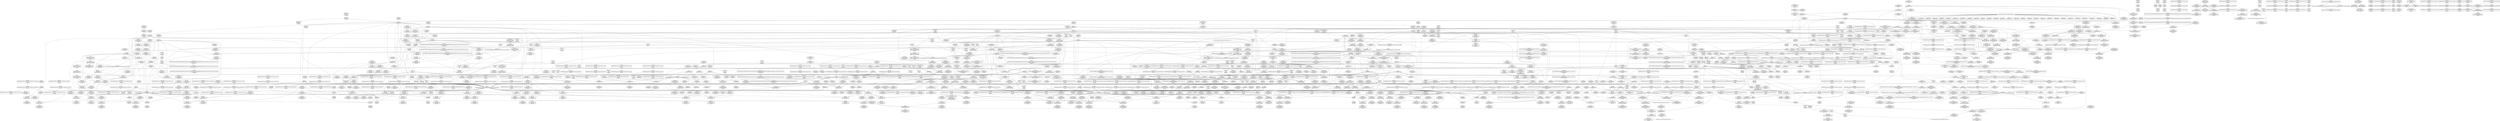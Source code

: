 digraph {
	CE0x573f0f0 [shape=record,shape=Mrecord,label="{CE0x573f0f0|i64_3|*Constant*|*SummSink*}"]
	CE0x57fea10 [shape=record,shape=Mrecord,label="{CE0x57fea10|rcu_lock_release:_tmp4|include/linux/rcupdate.h,423|*SummSink*}"]
	CE0x5771700 [shape=record,shape=Mrecord,label="{CE0x5771700|task_sid:_tmp15|security/selinux/hooks.c,208|*SummSink*}"]
	CE0x5814e50 [shape=record,shape=Mrecord,label="{CE0x5814e50|i64*_getelementptr_inbounds_(_4_x_i64_,_4_x_i64_*___llvm_gcov_ctr135,_i64_0,_i64_2)|*Constant*|*SummSource*}"]
	CE0x5713f10 [shape=record,shape=Mrecord,label="{CE0x5713f10|_call_void_rcu_read_unlock()_#10,_!dbg_!27748|security/selinux/hooks.c,209|*SummSink*}"]
	CE0x57bd520 [shape=record,shape=Mrecord,label="{CE0x57bd520|COLLAPSED:_GCMRE___llvm_gcov_ctr130_internal_global_4_x_i64_zeroinitializer:_elem_0:default:}"]
	CE0x5803c10 [shape=record,shape=Mrecord,label="{CE0x5803c10|COLLAPSED:_GCMRE___llvm_gcov_ctr133_internal_global_4_x_i64_zeroinitializer:_elem_0:default:}"]
	CE0x5774d60 [shape=record,shape=Mrecord,label="{CE0x5774d60|task_sid:_tmp13|security/selinux/hooks.c,208|*SummSink*}"]
	CE0x578b290 [shape=record,shape=Mrecord,label="{CE0x578b290|i64*_getelementptr_inbounds_(_2_x_i64_,_2_x_i64_*___llvm_gcov_ctr131,_i64_0,_i64_0)|*Constant*|*SummSource*}"]
	CE0x57ca840 [shape=record,shape=Mrecord,label="{CE0x57ca840|__rcu_read_lock:_tmp4|include/linux/rcupdate.h,239|*SummSink*}"]
	CE0x5787cc0 [shape=record,shape=Mrecord,label="{CE0x5787cc0|task_sid:_tmp9|security/selinux/hooks.c,208}"]
	CE0x577d1b0 [shape=record,shape=Mrecord,label="{CE0x577d1b0|rcu_lock_release:_tmp5|include/linux/rcupdate.h,423}"]
	CE0x5722640 [shape=record,shape=Mrecord,label="{CE0x5722640|current_has_perm:_tmp1}"]
	CE0x57c8cc0 [shape=record,shape=Mrecord,label="{CE0x57c8cc0|rcu_read_lock:_tmp3}"]
	CE0x5772630 [shape=record,shape=Mrecord,label="{CE0x5772630|_call_void___rcu_read_lock()_#10,_!dbg_!27710|include/linux/rcupdate.h,879|*SummSource*}"]
	CE0x57240a0 [shape=record,shape=Mrecord,label="{CE0x57240a0|selinux_task_setnice:_tmp6|security/selinux/hooks.c,3598}"]
	CE0x5795760 [shape=record,shape=Mrecord,label="{CE0x5795760|_call_void___preempt_count_sub(i32_1)_#10,_!dbg_!27715|include/linux/rcupdate.h,244|*SummSource*}"]
	CE0x5761900 [shape=record,shape=Mrecord,label="{CE0x5761900|current_sid:_bb|*SummSink*}"]
	CE0x57779e0 [shape=record,shape=Mrecord,label="{CE0x57779e0|task_sid:_tmp24|security/selinux/hooks.c,208|*SummSource*}"]
	CE0x5738d90 [shape=record,shape=Mrecord,label="{CE0x5738d90|current_has_perm:_entry|*SummSource*}"]
	CE0x57264e0 [shape=record,shape=Mrecord,label="{CE0x57264e0|rcu_lock_release:_tmp6|*SummSource*}"]
	CE0x5790ca0 [shape=record,shape=Mrecord,label="{CE0x5790ca0|i32_208|*Constant*}"]
	CE0x57bef30 [shape=record,shape=Mrecord,label="{CE0x57bef30|i64*_getelementptr_inbounds_(_4_x_i64_,_4_x_i64_*___llvm_gcov_ctr130,_i64_0,_i64_1)|*Constant*|*SummSource*}"]
	CE0x5722800 [shape=record,shape=Mrecord,label="{CE0x5722800|current_has_perm:_tmp1|*SummSource*}"]
	CE0x575b7f0 [shape=record,shape=Mrecord,label="{CE0x575b7f0|task_sid:_tmp12|security/selinux/hooks.c,208|*SummSink*}"]
	CE0x570dc10 [shape=record,shape=Mrecord,label="{CE0x570dc10|i32_0|*Constant*|*SummSource*}"]
	CE0x5718750 [shape=record,shape=Mrecord,label="{CE0x5718750|avc_has_perm:_tclass|Function::avc_has_perm&Arg::tclass::|*SummSource*}"]
	CE0x5802730 [shape=record,shape=Mrecord,label="{CE0x5802730|rcu_lock_release:_bb}"]
	CE0x5739180 [shape=record,shape=Mrecord,label="{CE0x5739180|i32_78|*Constant*|*SummSource*}"]
	CE0x5735120 [shape=record,shape=Mrecord,label="{CE0x5735120|VOIDTB_TE:_CE_80,88_}"]
	CE0x57c94b0 [shape=record,shape=Mrecord,label="{CE0x57c94b0|GLOBAL:_rcu_read_lock.__warned|Global_var:rcu_read_lock.__warned|*SummSink*}"]
	CE0x5761260 [shape=record,shape=Mrecord,label="{CE0x5761260|task_sid:_tmp}"]
	CE0x57b05d0 [shape=record,shape=Mrecord,label="{CE0x57b05d0|i64*_getelementptr_inbounds_(_4_x_i64_,_4_x_i64_*___llvm_gcov_ctr129,_i64_0,_i64_1)|*Constant*|*SummSource*}"]
	CE0x57568d0 [shape=record,shape=Mrecord,label="{CE0x57568d0|i64*_getelementptr_inbounds_(_4_x_i64_,_4_x_i64_*___llvm_gcov_ctr130,_i64_0,_i64_2)|*Constant*}"]
	CE0x5710d80 [shape=record,shape=Mrecord,label="{CE0x5710d80|task_sid:_task|Function::task_sid&Arg::task::|*SummSource*}"]
	CE0x5802fb0 [shape=record,shape=Mrecord,label="{CE0x5802fb0|rcu_lock_release:___here|*SummSink*}"]
	CE0x5742b30 [shape=record,shape=Mrecord,label="{CE0x5742b30|i32_1|*Constant*|*SummSink*}"]
	CE0x5720bd0 [shape=record,shape=Mrecord,label="{CE0x5720bd0|selinux_task_setnice:_tmp8|security/selinux/hooks.c,3600|*SummSink*}"]
	CE0x5773340 [shape=record,shape=Mrecord,label="{CE0x5773340|task_sid:_tobool|security/selinux/hooks.c,208|*SummSource*}"]
	CE0x570af50 [shape=record,shape=Mrecord,label="{CE0x570af50|current_sid:_entry|*SummSource*}"]
	CE0x5759fe0 [shape=record,shape=Mrecord,label="{CE0x5759fe0|_ret_%struct.task_struct*_%tmp4,_!dbg_!27714|./arch/x86/include/asm/current.h,14|*SummSource*}"]
	CE0x58019a0 [shape=record,shape=Mrecord,label="{CE0x58019a0|i8*_undef|*Constant*}"]
	CE0x5718340 [shape=record,shape=Mrecord,label="{CE0x5718340|i16_2|*Constant*}"]
	CE0x5777850 [shape=record,shape=Mrecord,label="{CE0x5777850|i64*_getelementptr_inbounds_(_13_x_i64_,_13_x_i64_*___llvm_gcov_ctr126,_i64_0,_i64_10)|*Constant*|*SummSource*}"]
	CE0x583ba70 [shape=record,shape=Mrecord,label="{CE0x583ba70|_ret_void,_!dbg_!27720|./arch/x86/include/asm/preempt.h,78|*SummSink*}"]
	CE0x57125c0 [shape=record,shape=Mrecord,label="{CE0x57125c0|selinux_task_setnice:_retval.0|*SummSink*}"]
	CE0x57bff10 [shape=record,shape=Mrecord,label="{CE0x57bff10|_call_void_asm_sideeffect_,_memory_,_dirflag_,_fpsr_,_flags_()_#3,_!dbg_!27711,_!srcloc_!27714|include/linux/rcupdate.h,244}"]
	CE0x5758020 [shape=record,shape=Mrecord,label="{CE0x5758020|rcu_read_unlock:_tmp15|include/linux/rcupdate.h,933|*SummSource*}"]
	CE0x572b2e0 [shape=record,shape=Mrecord,label="{CE0x572b2e0|current_sid:_if.end}"]
	CE0x575b530 [shape=record,shape=Mrecord,label="{CE0x575b530|task_sid:_tmp12|security/selinux/hooks.c,208}"]
	CE0x5738ea0 [shape=record,shape=Mrecord,label="{CE0x5738ea0|selinux_task_setnice:_call1|security/selinux/hooks.c,3600|*SummSource*}"]
	CE0x57317f0 [shape=record,shape=Mrecord,label="{CE0x57317f0|VOIDTB_TE:_CE_160,168_}"]
	CE0x57bc720 [shape=record,shape=Mrecord,label="{CE0x57bc720|_call_void_mcount()_#3|*SummSink*}"]
	CE0x57baf30 [shape=record,shape=Mrecord,label="{CE0x57baf30|i64*_getelementptr_inbounds_(_4_x_i64_,_4_x_i64_*___llvm_gcov_ctr128,_i64_0,_i64_2)|*Constant*|*SummSource*}"]
	CE0x7452a80 [shape=record,shape=Mrecord,label="{CE0x7452a80|selinux_task_setnice:_tmp4|security/selinux/hooks.c,3597}"]
	CE0x572d200 [shape=record,shape=Mrecord,label="{CE0x572d200|selinux_task_setnice:_tmp1|*SummSource*}"]
	CE0x57225d0 [shape=record,shape=Mrecord,label="{CE0x57225d0|i64_1|*Constant*}"]
	CE0x5718030 [shape=record,shape=Mrecord,label="{CE0x5718030|avc_has_perm:_tsid|Function::avc_has_perm&Arg::tsid::|*SummSource*}"]
	CE0x57b85b0 [shape=record,shape=Mrecord,label="{CE0x57b85b0|rcu_read_unlock:_tmp2|*SummSource*}"]
	CE0x5773440 [shape=record,shape=Mrecord,label="{CE0x5773440|task_sid:_real_cred|security/selinux/hooks.c,208}"]
	CE0x578abf0 [shape=record,shape=Mrecord,label="{CE0x578abf0|_call_void___preempt_count_add(i32_1)_#10,_!dbg_!27711|include/linux/rcupdate.h,239|*SummSource*}"]
	CE0x57430a0 [shape=record,shape=Mrecord,label="{CE0x57430a0|rcu_read_lock:_tmp1|*SummSink*}"]
	CE0x57a68f0 [shape=record,shape=Mrecord,label="{CE0x57a68f0|i64*_getelementptr_inbounds_(_11_x_i64_,_11_x_i64_*___llvm_gcov_ctr127,_i64_0,_i64_10)|*Constant*|*SummSource*}"]
	CE0x575e1c0 [shape=record,shape=Mrecord,label="{CE0x575e1c0|task_sid:_call|security/selinux/hooks.c,208|*SummSource*}"]
	CE0x579f9e0 [shape=record,shape=Mrecord,label="{CE0x579f9e0|__rcu_read_unlock:_tmp6|include/linux/rcupdate.h,245|*SummSource*}"]
	CE0x57a7f00 [shape=record,shape=Mrecord,label="{CE0x57a7f00|i32_883|*Constant*}"]
	CE0x572ac90 [shape=record,shape=Mrecord,label="{CE0x572ac90|_ret_i32_%retval.0,_!dbg_!27728|security/selinux/avc.c,775|*SummSink*}"]
	CE0x575da10 [shape=record,shape=Mrecord,label="{CE0x575da10|current_sid:_tmp8|security/selinux/hooks.c,218|*SummSource*}"]
	CE0x57a89a0 [shape=record,shape=Mrecord,label="{CE0x57a89a0|i8*_getelementptr_inbounds_(_42_x_i8_,_42_x_i8_*_.str46,_i32_0,_i32_0)|*Constant*|*SummSink*}"]
	CE0x5774f40 [shape=record,shape=Mrecord,label="{CE0x5774f40|i32_22|*Constant*}"]
	CE0x57866b0 [shape=record,shape=Mrecord,label="{CE0x57866b0|_call_void_rcu_lock_acquire(%struct.lockdep_map*_rcu_lock_map)_#10,_!dbg_!27711|include/linux/rcupdate.h,881|*SummSource*}"]
	CE0x5713e30 [shape=record,shape=Mrecord,label="{CE0x5713e30|i64*_getelementptr_inbounds_(_13_x_i64_,_13_x_i64_*___llvm_gcov_ctr126,_i64_0,_i64_12)|*Constant*|*SummSink*}"]
	CE0x5713110 [shape=record,shape=Mrecord,label="{CE0x5713110|i64*_getelementptr_inbounds_(_11_x_i64_,_11_x_i64_*___llvm_gcov_ctr127,_i64_0,_i64_0)|*Constant*|*SummSink*}"]
	CE0x57c69e0 [shape=record,shape=Mrecord,label="{CE0x57c69e0|rcu_read_lock:_tmp14|include/linux/rcupdate.h,882}"]
	CE0x57a39c0 [shape=record,shape=Mrecord,label="{CE0x57a39c0|__rcu_read_unlock:_tmp1}"]
	CE0x571aa80 [shape=record,shape=Mrecord,label="{CE0x571aa80|i64*_getelementptr_inbounds_(_6_x_i64_,_6_x_i64_*___llvm_gcov_ctr283,_i64_0,_i64_3)|*Constant*|*SummSink*}"]
	CE0x576f6d0 [shape=record,shape=Mrecord,label="{CE0x576f6d0|task_sid:_tobool1|security/selinux/hooks.c,208|*SummSink*}"]
	CE0x5773510 [shape=record,shape=Mrecord,label="{CE0x5773510|task_sid:_real_cred|security/selinux/hooks.c,208|*SummSource*}"]
	CE0x5800980 [shape=record,shape=Mrecord,label="{CE0x5800980|rcu_lock_release:_tmp2|*SummSink*}"]
	CE0x5727590 [shape=record,shape=Mrecord,label="{CE0x5727590|task_sid:_tmp26|security/selinux/hooks.c,208}"]
	CE0x5718470 [shape=record,shape=Mrecord,label="{CE0x5718470|i16_2|*Constant*|*SummSource*}"]
	CE0x573d4e0 [shape=record,shape=Mrecord,label="{CE0x573d4e0|current_sid:_tmp14|security/selinux/hooks.c,218|*SummSink*}"]
	CE0x5774030 [shape=record,shape=Mrecord,label="{CE0x5774030|task_sid:_tmp19|security/selinux/hooks.c,208|*SummSink*}"]
	CE0x57152b0 [shape=record,shape=Mrecord,label="{CE0x57152b0|_call_void_mcount()_#3|*SummSource*}"]
	CE0x5785d60 [shape=record,shape=Mrecord,label="{CE0x5785d60|rcu_read_lock:_tmp2|*SummSource*}"]
	CE0x571b070 [shape=record,shape=Mrecord,label="{CE0x571b070|current_sid:_tmp11|security/selinux/hooks.c,218|*SummSource*}"]
	CE0x57b64b0 [shape=record,shape=Mrecord,label="{CE0x57b64b0|cred_sid:_tmp5|security/selinux/hooks.c,196|*SummSink*}"]
	CE0x5762820 [shape=record,shape=Mrecord,label="{CE0x5762820|current_sid:_tmp2|*SummSource*}"]
	CE0x57822c0 [shape=record,shape=Mrecord,label="{CE0x57822c0|task_sid:_tmp6|security/selinux/hooks.c,208}"]
	CE0x571ff80 [shape=record,shape=Mrecord,label="{CE0x571ff80|_ret_i32_%retval.0,_!dbg_!27723|security/selinux/hooks.c,3601|*SummSource*}"]
	CE0x57aa200 [shape=record,shape=Mrecord,label="{CE0x57aa200|get_current:_tmp}"]
	CE0x57230f0 [shape=record,shape=Mrecord,label="{CE0x57230f0|current_has_perm:_tmp2|*SummSource*}"]
	CE0x57b4a20 [shape=record,shape=Mrecord,label="{CE0x57b4a20|__preempt_count_add:_tmp3|*SummSink*}"]
	CE0x5758ff0 [shape=record,shape=Mrecord,label="{CE0x5758ff0|current_sid:_tmp20|security/selinux/hooks.c,218|*SummSink*}"]
	CE0x571d420 [shape=record,shape=Mrecord,label="{CE0x571d420|selinux_task_setnice:_nice|Function::selinux_task_setnice&Arg::nice::|*SummSource*}"]
	CE0x57a9260 [shape=record,shape=Mrecord,label="{CE0x57a9260|i64*_getelementptr_inbounds_(_11_x_i64_,_11_x_i64_*___llvm_gcov_ctr127,_i64_0,_i64_1)|*Constant*|*SummSink*}"]
	CE0x5785490 [shape=record,shape=Mrecord,label="{CE0x5785490|task_sid:_call3|security/selinux/hooks.c,208|*SummSink*}"]
	CE0x5776050 [shape=record,shape=Mrecord,label="{CE0x5776050|i64*_getelementptr_inbounds_(_13_x_i64_,_13_x_i64_*___llvm_gcov_ctr126,_i64_0,_i64_8)|*Constant*}"]
	CE0x57d05a0 [shape=record,shape=Mrecord,label="{CE0x57d05a0|i64*_getelementptr_inbounds_(_4_x_i64_,_4_x_i64_*___llvm_gcov_ctr134,_i64_0,_i64_1)|*Constant*|*SummSource*}"]
	CE0x57a9a00 [shape=record,shape=Mrecord,label="{CE0x57a9a00|rcu_read_lock:_tmp5|include/linux/rcupdate.h,882}"]
	CE0x57b4910 [shape=record,shape=Mrecord,label="{CE0x57b4910|__preempt_count_add:_tmp3|*SummSource*}"]
	CE0x57aa340 [shape=record,shape=Mrecord,label="{CE0x57aa340|GLOBAL:___llvm_gcov_ctr132|Global_var:__llvm_gcov_ctr132|*SummSink*}"]
	CE0x572f2c0 [shape=record,shape=Mrecord,label="{CE0x572f2c0|selinux_task_setnice:_tmp3|security/selinux/hooks.c,3597|*SummSource*}"]
	CE0x573c650 [shape=record,shape=Mrecord,label="{CE0x573c650|GLOBAL:_rcu_read_lock|*Constant*|*SummSink*}"]
	CE0x57cd940 [shape=record,shape=Mrecord,label="{CE0x57cd940|rcu_read_lock:_land.lhs.true2|*SummSource*}"]
	CE0x5795c20 [shape=record,shape=Mrecord,label="{CE0x5795c20|rcu_lock_release:_tmp1|*SummSink*}"]
	CE0x571fe70 [shape=record,shape=Mrecord,label="{CE0x571fe70|_ret_i32_%retval.0,_!dbg_!27723|security/selinux/hooks.c,3601}"]
	CE0x5771ed0 [shape=record,shape=Mrecord,label="{CE0x5771ed0|cred_sid:_tmp4|*LoadInst*|security/selinux/hooks.c,196}"]
	CE0x5840950 [shape=record,shape=Mrecord,label="{CE0x5840950|__preempt_count_add:_tmp4|./arch/x86/include/asm/preempt.h,72}"]
	CE0x576fb50 [shape=record,shape=Mrecord,label="{CE0x576fb50|get_current:_tmp2|*SummSink*}"]
	CE0x572bf20 [shape=record,shape=Mrecord,label="{CE0x572bf20|selinux_task_setnice:_if.end|*SummSource*}"]
	CE0x57359d0 [shape=record,shape=Mrecord,label="{CE0x57359d0|VOIDTB_TE:_CE_144,152_}"]
	CE0x577f7c0 [shape=record,shape=Mrecord,label="{CE0x577f7c0|_ret_void,_!dbg_!27717|include/linux/rcupdate.h,240|*SummSink*}"]
	CE0x57c04c0 [shape=record,shape=Mrecord,label="{CE0x57c04c0|i64*_getelementptr_inbounds_(_11_x_i64_,_11_x_i64_*___llvm_gcov_ctr132,_i64_0,_i64_0)|*Constant*|*SummSource*}"]
	CE0x571b3f0 [shape=record,shape=Mrecord,label="{CE0x571b3f0|_call_void_mcount()_#3|*SummSink*}"]
	CE0x5742c10 [shape=record,shape=Mrecord,label="{CE0x5742c10|current_sid:_sid|security/selinux/hooks.c,220}"]
	CE0x575ade0 [shape=record,shape=Mrecord,label="{CE0x575ade0|rcu_read_lock:_entry|*SummSink*}"]
	CE0x5715d80 [shape=record,shape=Mrecord,label="{CE0x5715d80|selinux_task_setnice:_tmp9|security/selinux/hooks.c,3600|*SummSink*}"]
	CE0x57cb990 [shape=record,shape=Mrecord,label="{CE0x57cb990|rcu_read_unlock:_tmp1|*SummSink*}"]
	CE0x57c11d0 [shape=record,shape=Mrecord,label="{CE0x57c11d0|_call_void_mcount()_#3|*SummSource*}"]
	CE0x57caa50 [shape=record,shape=Mrecord,label="{CE0x57caa50|rcu_read_lock:_bb}"]
	CE0x5759d20 [shape=record,shape=Mrecord,label="{CE0x5759d20|get_current:_entry|*SummSource*}"]
	CE0x57bbcd0 [shape=record,shape=Mrecord,label="{CE0x57bbcd0|_call_void_asm_addl_$1,_%gs:$0_,_*m,ri,*m,_dirflag_,_fpsr_,_flags_(i32*___preempt_count,_i32_%val,_i32*___preempt_count)_#3,_!dbg_!27714,_!srcloc_!27717|./arch/x86/include/asm/preempt.h,72|*SummSink*}"]
	CE0x57b9a10 [shape=record,shape=Mrecord,label="{CE0x57b9a10|__rcu_read_lock:_tmp7|include/linux/rcupdate.h,240}"]
	"CONST[source:1(input),value:2(dynamic)][purpose:{object}]"
	CE0x5715550 [shape=record,shape=Mrecord,label="{CE0x5715550|GLOBAL:_current_sid|*Constant*|*SummSource*}"]
	CE0x5734fd0 [shape=record,shape=Mrecord,label="{CE0x5734fd0|VOIDTB_TE:_CE_52,56_}"]
	CE0x57d22e0 [shape=record,shape=Mrecord,label="{CE0x57d22e0|rcu_read_unlock:_tmp11|include/linux/rcupdate.h,933}"]
	CE0x5735040 [shape=record,shape=Mrecord,label="{CE0x5735040|VOIDTB_TE:_CE_56,64_}"]
	CE0x5782930 [shape=record,shape=Mrecord,label="{CE0x5782930|task_sid:_tmp1|*SummSink*}"]
	CE0x57c9be0 [shape=record,shape=Mrecord,label="{CE0x57c9be0|COLLAPSED:_GCMRE___llvm_gcov_ctr127_internal_global_11_x_i64_zeroinitializer:_elem_0:default:}"]
	CE0x572b6d0 [shape=record,shape=Mrecord,label="{CE0x572b6d0|_call_void_mcount()_#3|*SummSource*}"]
	CE0x57131a0 [shape=record,shape=Mrecord,label="{CE0x57131a0|rcu_read_lock:_land.lhs.true2|*SummSink*}"]
	CE0x5746450 [shape=record,shape=Mrecord,label="{CE0x5746450|current_sid:_tmp19|security/selinux/hooks.c,218}"]
	CE0x5741dc0 [shape=record,shape=Mrecord,label="{CE0x5741dc0|rcu_read_lock:_tmp10|include/linux/rcupdate.h,882}"]
	CE0x571b9e0 [shape=record,shape=Mrecord,label="{CE0x571b9e0|selinux_task_setnice:_retval.0}"]
	CE0x57233c0 [shape=record,shape=Mrecord,label="{CE0x57233c0|task_sid:_do.body}"]
	CE0x57811c0 [shape=record,shape=Mrecord,label="{CE0x57811c0|GLOBAL:___llvm_gcov_ctr126|Global_var:__llvm_gcov_ctr126}"]
	CE0x577d940 [shape=record,shape=Mrecord,label="{CE0x577d940|i64*_getelementptr_inbounds_(_4_x_i64_,_4_x_i64_*___llvm_gcov_ctr133,_i64_0,_i64_3)|*Constant*}"]
	CE0x58038c0 [shape=record,shape=Mrecord,label="{CE0x58038c0|i64*_getelementptr_inbounds_(_4_x_i64_,_4_x_i64_*___llvm_gcov_ctr133,_i64_0,_i64_0)|*Constant*}"]
	CE0x575c8f0 [shape=record,shape=Mrecord,label="{CE0x575c8f0|i64_5|*Constant*|*SummSource*}"]
	CE0x57115e0 [shape=record,shape=Mrecord,label="{CE0x57115e0|current_sid:_tmp17|security/selinux/hooks.c,218|*SummSource*}"]
	CE0x57bae10 [shape=record,shape=Mrecord,label="{CE0x57bae10|COLLAPSED:_GCMRE___llvm_gcov_ctr128_internal_global_4_x_i64_zeroinitializer:_elem_0:default:}"]
	CE0x5721ae0 [shape=record,shape=Mrecord,label="{CE0x5721ae0|i64*_getelementptr_inbounds_(_2_x_i64_,_2_x_i64_*___llvm_gcov_ctr136,_i64_0,_i64_0)|*Constant*}"]
	CE0x57a8080 [shape=record,shape=Mrecord,label="{CE0x57a8080|i32_883|*Constant*|*SummSink*}"]
	CE0x5729380 [shape=record,shape=Mrecord,label="{CE0x5729380|GLOBAL:_task_sid|*Constant*}"]
	CE0x57754d0 [shape=record,shape=Mrecord,label="{CE0x57754d0|GLOBAL:_rcu_lock_map|Global_var:rcu_lock_map|*SummSink*}"]
	CE0x5724a50 [shape=record,shape=Mrecord,label="{CE0x5724a50|current_sid:_tmp7|security/selinux/hooks.c,218|*SummSource*}"]
	CE0x572ea50 [shape=record,shape=Mrecord,label="{CE0x572ea50|i64*_getelementptr_inbounds_(_6_x_i64_,_6_x_i64_*___llvm_gcov_ctr283,_i64_0,_i64_3)|*Constant*}"]
	CE0x577cfc0 [shape=record,shape=Mrecord,label="{CE0x577cfc0|rcu_lock_release:_tmp5|include/linux/rcupdate.h,423|*SummSink*}"]
	CE0x578aa50 [shape=record,shape=Mrecord,label="{CE0x578aa50|GLOBAL:___preempt_count_add|*Constant*}"]
	CE0x575e450 [shape=record,shape=Mrecord,label="{CE0x575e450|i64*_getelementptr_inbounds_(_11_x_i64_,_11_x_i64_*___llvm_gcov_ctr125,_i64_0,_i64_0)|*Constant*|*SummSink*}"]
	CE0x57a2a80 [shape=record,shape=Mrecord,label="{CE0x57a2a80|_call_void_mcount()_#3|*SummSink*}"]
	CE0x57d72a0 [shape=record,shape=Mrecord,label="{CE0x57d72a0|i64*_getelementptr_inbounds_(_11_x_i64_,_11_x_i64_*___llvm_gcov_ctr132,_i64_0,_i64_10)|*Constant*|*SummSource*}"]
	CE0x570b1f0 [shape=record,shape=Mrecord,label="{CE0x570b1f0|_ret_i32_%tmp24,_!dbg_!27742|security/selinux/hooks.c,220}"]
	CE0x5784590 [shape=record,shape=Mrecord,label="{CE0x5784590|rcu_read_unlock:_land.lhs.true|*SummSink*}"]
	CE0x57bea80 [shape=record,shape=Mrecord,label="{CE0x57bea80|rcu_read_unlock:_call|include/linux/rcupdate.h,933|*SummSink*}"]
	CE0x5721be0 [shape=record,shape=Mrecord,label="{CE0x5721be0|i64*_getelementptr_inbounds_(_2_x_i64_,_2_x_i64_*___llvm_gcov_ctr136,_i64_0,_i64_0)|*Constant*|*SummSource*}"]
	CE0x57a38f0 [shape=record,shape=Mrecord,label="{CE0x57a38f0|i64*_getelementptr_inbounds_(_4_x_i64_,_4_x_i64_*___llvm_gcov_ctr134,_i64_0,_i64_0)|*Constant*|*SummSink*}"]
	CE0x57cabd0 [shape=record,shape=Mrecord,label="{CE0x57cabd0|rcu_read_lock:_bb|*SummSink*}"]
	CE0x5722560 [shape=record,shape=Mrecord,label="{CE0x5722560|i64*_getelementptr_inbounds_(_2_x_i64_,_2_x_i64_*___llvm_gcov_ctr136,_i64_0,_i64_1)|*Constant*|*SummSink*}"]
	CE0x578fcd0 [shape=record,shape=Mrecord,label="{CE0x578fcd0|i64*_getelementptr_inbounds_(_11_x_i64_,_11_x_i64_*___llvm_gcov_ctr132,_i64_0,_i64_9)|*Constant*|*SummSink*}"]
	CE0x57ab760 [shape=record,shape=Mrecord,label="{CE0x57ab760|__rcu_read_lock:_tmp5|include/linux/rcupdate.h,239|*SummSource*}"]
	CE0x572f7e0 [shape=record,shape=Mrecord,label="{CE0x572f7e0|selinux_task_setnice:_tmp5|security/selinux/hooks.c,3597|*SummSource*}"]
	CE0x57d2ec0 [shape=record,shape=Mrecord,label="{CE0x57d2ec0|rcu_lock_release:_tmp3|*SummSource*}"]
	CE0x5746aa0 [shape=record,shape=Mrecord,label="{CE0x5746aa0|i64*_getelementptr_inbounds_(_11_x_i64_,_11_x_i64_*___llvm_gcov_ctr125,_i64_0,_i64_10)|*Constant*|*SummSink*}"]
	CE0x57bee70 [shape=record,shape=Mrecord,label="{CE0x57bee70|i64*_getelementptr_inbounds_(_4_x_i64_,_4_x_i64_*___llvm_gcov_ctr130,_i64_0,_i64_1)|*Constant*}"]
	"CONST[source:2(external),value:2(dynamic)][purpose:{subject}]"
	CE0x5782bd0 [shape=record,shape=Mrecord,label="{CE0x5782bd0|i64*_getelementptr_inbounds_(_13_x_i64_,_13_x_i64_*___llvm_gcov_ctr126,_i64_0,_i64_1)|*Constant*}"]
	CE0x571c760 [shape=record,shape=Mrecord,label="{CE0x571c760|selinux_task_setnice:_tmp|*SummSink*}"]
	CE0x57a5d90 [shape=record,shape=Mrecord,label="{CE0x57a5d90|rcu_read_lock:_tmp20|include/linux/rcupdate.h,882}"]
	CE0x573c730 [shape=record,shape=Mrecord,label="{CE0x573c730|rcu_read_lock:_entry}"]
	CE0x575b8e0 [shape=record,shape=Mrecord,label="{CE0x575b8e0|current_sid:_do.body|*SummSource*}"]
	CE0x577f050 [shape=record,shape=Mrecord,label="{CE0x577f050|task_sid:_call|security/selinux/hooks.c,208|*SummSink*}"]
	CE0x575fee0 [shape=record,shape=Mrecord,label="{CE0x575fee0|i8*_getelementptr_inbounds_(_41_x_i8_,_41_x_i8_*_.str44,_i32_0,_i32_0)|*Constant*|*SummSource*}"]
	CE0x5788570 [shape=record,shape=Mrecord,label="{CE0x5788570|task_sid:_if.then|*SummSource*}"]
	CE0x5812480 [shape=record,shape=Mrecord,label="{CE0x5812480|__preempt_count_add:_tmp}"]
	CE0x5745cd0 [shape=record,shape=Mrecord,label="{CE0x5745cd0|i64*_getelementptr_inbounds_(_11_x_i64_,_11_x_i64_*___llvm_gcov_ctr125,_i64_0,_i64_9)|*Constant*}"]
	CE0x571b6e0 [shape=record,shape=Mrecord,label="{CE0x571b6e0|current_has_perm:_perms|Function::current_has_perm&Arg::perms::}"]
	CE0x57bba20 [shape=record,shape=Mrecord,label="{CE0x57bba20|rcu_read_unlock:_tmp13|include/linux/rcupdate.h,933}"]
	CE0x577f260 [shape=record,shape=Mrecord,label="{CE0x577f260|GLOBAL:___llvm_gcov_ctr126|Global_var:__llvm_gcov_ctr126|*SummSource*}"]
	CE0x57bb060 [shape=record,shape=Mrecord,label="{CE0x57bb060|i64*_getelementptr_inbounds_(_4_x_i64_,_4_x_i64_*___llvm_gcov_ctr128,_i64_0,_i64_2)|*Constant*|*SummSink*}"]
	CE0x57b47c0 [shape=record,shape=Mrecord,label="{CE0x57b47c0|i64*_getelementptr_inbounds_(_4_x_i64_,_4_x_i64_*___llvm_gcov_ctr129,_i64_0,_i64_0)|*Constant*}"]
	CE0x5780cc0 [shape=record,shape=Mrecord,label="{CE0x5780cc0|GLOBAL:_rcu_lock_acquire|*Constant*}"]
	CE0x5786bc0 [shape=record,shape=Mrecord,label="{CE0x5786bc0|rcu_read_lock:_if.then}"]
	CE0x572e340 [shape=record,shape=Mrecord,label="{CE0x572e340|current_sid:_tmp5|security/selinux/hooks.c,218}"]
	CE0x5717d10 [shape=record,shape=Mrecord,label="{CE0x5717d10|rcu_lock_acquire:_indirectgoto|*SummSource*}"]
	CE0x57cf800 [shape=record,shape=Mrecord,label="{CE0x57cf800|_call_void_asm_sideeffect_,_memory_,_dirflag_,_fpsr_,_flags_()_#3,_!dbg_!27711,_!srcloc_!27714|include/linux/rcupdate.h,244|*SummSink*}"]
	CE0x57cb760 [shape=record,shape=Mrecord,label="{CE0x57cb760|rcu_read_unlock:_tmp1|*SummSource*}"]
	CE0x5772e40 [shape=record,shape=Mrecord,label="{CE0x5772e40|cred_sid:_tmp1}"]
	CE0x583b530 [shape=record,shape=Mrecord,label="{CE0x583b530|i64*_getelementptr_inbounds_(_4_x_i64_,_4_x_i64_*___llvm_gcov_ctr134,_i64_0,_i64_0)|*Constant*|*SummSource*}"]
	CE0x571e9f0 [shape=record,shape=Mrecord,label="{CE0x571e9f0|selinux_task_setnice:_bb|*SummSource*}"]
	CE0x4e92130 [shape=record,shape=Mrecord,label="{CE0x4e92130|VOIDTB_TE:_CE_0,4_}"]
	CE0x57262a0 [shape=record,shape=Mrecord,label="{CE0x57262a0|i64*_getelementptr_inbounds_(_4_x_i64_,_4_x_i64_*___llvm_gcov_ctr133,_i64_0,_i64_3)|*Constant*|*SummSink*}"]
	CE0x57a78a0 [shape=record,shape=Mrecord,label="{CE0x57a78a0|i8*_getelementptr_inbounds_(_25_x_i8_,_25_x_i8_*_.str45,_i32_0,_i32_0)|*Constant*|*SummSource*}"]
	CE0x57a5ec0 [shape=record,shape=Mrecord,label="{CE0x57a5ec0|rcu_read_lock:_tmp20|include/linux/rcupdate.h,882|*SummSource*}"]
	CE0x57345f0 [shape=record,shape=Mrecord,label="{CE0x57345f0|current_has_perm:_entry|*SummSink*}"]
	CE0x57376b0 [shape=record,shape=Mrecord,label="{CE0x57376b0|current_sid:_tmp3|*SummSource*}"]
	CE0x57a1280 [shape=record,shape=Mrecord,label="{CE0x57a1280|__rcu_read_lock:_do.end}"]
	CE0x5789fb0 [shape=record,shape=Mrecord,label="{CE0x5789fb0|task_sid:_if.end|*SummSource*}"]
	CE0x57b66a0 [shape=record,shape=Mrecord,label="{CE0x57b66a0|cred_sid:_sid|security/selinux/hooks.c,197|*SummSink*}"]
	CE0x575c1a0 [shape=record,shape=Mrecord,label="{CE0x575c1a0|current_sid:_tmp8|security/selinux/hooks.c,218|*SummSink*}"]
	CE0x57d2c20 [shape=record,shape=Mrecord,label="{CE0x57d2c20|rcu_read_unlock:_land.lhs.true|*SummSource*}"]
	CE0x5728f00 [shape=record,shape=Mrecord,label="{CE0x5728f00|i32_218|*Constant*|*SummSource*}"]
	CE0x57720d0 [shape=record,shape=Mrecord,label="{CE0x57720d0|cred_sid:_tmp4|*LoadInst*|security/selinux/hooks.c,196|*SummSource*}"]
	CE0x57b80a0 [shape=record,shape=Mrecord,label="{CE0x57b80a0|rcu_read_unlock:_if.then|*SummSink*}"]
	CE0x572fa00 [shape=record,shape=Mrecord,label="{CE0x572fa00|GLOBAL:___llvm_gcov_ctr283|Global_var:__llvm_gcov_ctr283|*SummSink*}"]
	CE0x575fe70 [shape=record,shape=Mrecord,label="{CE0x575fe70|i8*_getelementptr_inbounds_(_41_x_i8_,_41_x_i8_*_.str44,_i32_0,_i32_0)|*Constant*}"]
	CE0x57a4680 [shape=record,shape=Mrecord,label="{CE0x57a4680|rcu_read_lock:_tmp18|include/linux/rcupdate.h,882|*SummSink*}"]
	CE0x579c7d0 [shape=record,shape=Mrecord,label="{CE0x579c7d0|rcu_lock_acquire:_bb}"]
	CE0x579a830 [shape=record,shape=Mrecord,label="{CE0x579a830|i64*_getelementptr_inbounds_(_4_x_i64_,_4_x_i64_*___llvm_gcov_ctr133,_i64_0,_i64_2)|*Constant*|*SummSink*}"]
	CE0x578f830 [shape=record,shape=Mrecord,label="{CE0x578f830|i8*_getelementptr_inbounds_(_44_x_i8_,_44_x_i8_*_.str47,_i32_0,_i32_0)|*Constant*|*SummSink*}"]
	CE0x5714ae0 [shape=record,shape=Mrecord,label="{CE0x5714ae0|task_sid:_call7|security/selinux/hooks.c,208|*SummSink*}"]
	CE0x5783d00 [shape=record,shape=Mrecord,label="{CE0x5783d00|GLOBAL:_current_task|Global_var:current_task|*SummSink*}"]
	CE0x58124f0 [shape=record,shape=Mrecord,label="{CE0x58124f0|COLLAPSED:_GCMRE___llvm_gcov_ctr129_internal_global_4_x_i64_zeroinitializer:_elem_0:default:}"]
	CE0x578aac0 [shape=record,shape=Mrecord,label="{CE0x578aac0|_call_void___preempt_count_add(i32_1)_#10,_!dbg_!27711|include/linux/rcupdate.h,239}"]
	CE0x5794a30 [shape=record,shape=Mrecord,label="{CE0x5794a30|i32_2|*Constant*}"]
	CE0x57b8540 [shape=record,shape=Mrecord,label="{CE0x57b8540|rcu_read_unlock:_tmp2}"]
	CE0x5802270 [shape=record,shape=Mrecord,label="{CE0x5802270|i8*_undef|*Constant*|*SummSource*}"]
	CE0x577e6f0 [shape=record,shape=Mrecord,label="{CE0x577e6f0|GLOBAL:_rcu_read_unlock|*Constant*|*SummSource*}"]
	CE0x578c930 [shape=record,shape=Mrecord,label="{CE0x578c930|GLOBAL:_rcu_lock_acquire|*Constant*|*SummSink*}"]
	CE0x5727c10 [shape=record,shape=Mrecord,label="{CE0x5727c10|i8_1|*Constant*|*SummSink*}"]
	CE0x5739410 [shape=record,shape=Mrecord,label="{CE0x5739410|current_sid:_cred|security/selinux/hooks.c,218|*SummSource*}"]
	CE0x575fca0 [shape=record,shape=Mrecord,label="{CE0x575fca0|current_sid:_tmp14|security/selinux/hooks.c,218}"]
	CE0x57bc560 [shape=record,shape=Mrecord,label="{CE0x57bc560|_call_void_mcount()_#3}"]
	CE0x57cb680 [shape=record,shape=Mrecord,label="{CE0x57cb680|i64*_getelementptr_inbounds_(_11_x_i64_,_11_x_i64_*___llvm_gcov_ctr132,_i64_0,_i64_1)|*Constant*|*SummSink*}"]
	CE0x5781b30 [shape=record,shape=Mrecord,label="{CE0x5781b30|task_sid:_tmp2|*SummSource*}"]
	CE0x57785b0 [shape=record,shape=Mrecord,label="{CE0x57785b0|i64*_getelementptr_inbounds_(_13_x_i64_,_13_x_i64_*___llvm_gcov_ctr126,_i64_0,_i64_11)|*Constant*}"]
	CE0x57be200 [shape=record,shape=Mrecord,label="{CE0x57be200|rcu_lock_acquire:_indirectgoto}"]
	CE0x5812190 [shape=record,shape=Mrecord,label="{CE0x5812190|__rcu_read_unlock:_do.body|*SummSource*}"]
	CE0x583af50 [shape=record,shape=Mrecord,label="{CE0x583af50|__preempt_count_add:_tmp2}"]
	CE0x5780540 [shape=record,shape=Mrecord,label="{CE0x5780540|GLOBAL:_current_task|Global_var:current_task|*SummSource*}"]
	CE0x5744920 [shape=record,shape=Mrecord,label="{CE0x5744920|i32_77|*Constant*}"]
	CE0x5793850 [shape=record,shape=Mrecord,label="{CE0x5793850|__rcu_read_unlock:_entry|*SummSource*}"]
	CE0x57838f0 [shape=record,shape=Mrecord,label="{CE0x57838f0|task_sid:_tmp1}"]
	CE0x58532d0 [shape=record,shape=Mrecord,label="{CE0x58532d0|__preempt_count_sub:_tmp|*SummSource*}"]
	CE0x581c310 [shape=record,shape=Mrecord,label="{CE0x581c310|__rcu_read_unlock:_tmp3}"]
	CE0x57aacd0 [shape=record,shape=Mrecord,label="{CE0x57aacd0|rcu_read_unlock:_tmp3}"]
	CE0x57157b0 [shape=record,shape=Mrecord,label="{CE0x57157b0|current_has_perm:_call1|security/selinux/hooks.c,1543|*SummSink*}"]
	CE0x5788500 [shape=record,shape=Mrecord,label="{CE0x5788500|task_sid:_if.then}"]
	CE0x5814c00 [shape=record,shape=Mrecord,label="{CE0x5814c00|__preempt_count_sub:_tmp5|./arch/x86/include/asm/preempt.h,77|*SummSink*}"]
	CE0x572ba60 [shape=record,shape=Mrecord,label="{CE0x572ba60|current_sid:_tmp|*SummSink*}"]
	CE0x5713ea0 [shape=record,shape=Mrecord,label="{CE0x5713ea0|task_sid:_tmp26|security/selinux/hooks.c,208|*SummSink*}"]
	CE0x57fdcd0 [shape=record,shape=Mrecord,label="{CE0x57fdcd0|i64*_getelementptr_inbounds_(_4_x_i64_,_4_x_i64_*___llvm_gcov_ctr129,_i64_0,_i64_3)|*Constant*|*SummSink*}"]
	CE0x5845ab0 [shape=record,shape=Mrecord,label="{CE0x5845ab0|i64_1|*Constant*}"]
	CE0x5801450 [shape=record,shape=Mrecord,label="{CE0x5801450|i64*_getelementptr_inbounds_(_4_x_i64_,_4_x_i64_*___llvm_gcov_ctr133,_i64_0,_i64_0)|*Constant*|*SummSink*}"]
	CE0x72d8940 [shape=record,shape=Mrecord,label="{CE0x72d8940|2472:_%struct.cred*,_:_CRE:_elem_0:default:}"]
	CE0x5738610 [shape=record,shape=Mrecord,label="{CE0x5738610|i64*_getelementptr_inbounds_(_11_x_i64_,_11_x_i64_*___llvm_gcov_ctr125,_i64_0,_i64_0)|*Constant*|*SummSource*}"]
	CE0x57a3bb0 [shape=record,shape=Mrecord,label="{CE0x57a3bb0|get_current:_bb|*SummSource*}"]
	CE0x57be3a0 [shape=record,shape=Mrecord,label="{CE0x57be3a0|rcu_lock_acquire:___here|*SummSource*}"]
	CE0x571e7e0 [shape=record,shape=Mrecord,label="{CE0x571e7e0|selinux_task_setnice:_p|Function::selinux_task_setnice&Arg::p::|*SummSource*}"]
	CE0x570b3a0 [shape=record,shape=Mrecord,label="{CE0x570b3a0|_ret_i32_%tmp24,_!dbg_!27742|security/selinux/hooks.c,220|*SummSink*}"]
	CE0x575cb60 [shape=record,shape=Mrecord,label="{CE0x575cb60|i64_4|*Constant*}"]
	CE0x57cf260 [shape=record,shape=Mrecord,label="{CE0x57cf260|rcu_lock_release:_tmp1|*SummSource*}"]
	CE0x5742990 [shape=record,shape=Mrecord,label="{CE0x5742990|i32_1|*Constant*|*SummSource*}"]
	CE0x57af5b0 [shape=record,shape=Mrecord,label="{CE0x57af5b0|__preempt_count_add:_tmp1|*SummSink*}"]
	CE0x57d6560 [shape=record,shape=Mrecord,label="{CE0x57d6560|rcu_read_unlock:_tmp19|include/linux/rcupdate.h,933|*SummSink*}"]
	CE0x5793610 [shape=record,shape=Mrecord,label="{CE0x5793610|GLOBAL:___rcu_read_unlock|*Constant*|*SummSink*}"]
	CE0x5756130 [shape=record,shape=Mrecord,label="{CE0x5756130|_call_void___preempt_count_add(i32_1)_#10,_!dbg_!27711|include/linux/rcupdate.h,239|*SummSink*}"]
	CE0x57cb6f0 [shape=record,shape=Mrecord,label="{CE0x57cb6f0|rcu_read_unlock:_tmp1}"]
	CE0x579c160 [shape=record,shape=Mrecord,label="{CE0x579c160|rcu_lock_acquire:_tmp6|*SummSource*}"]
	CE0x57a5340 [shape=record,shape=Mrecord,label="{CE0x57a5340|i64*_getelementptr_inbounds_(_11_x_i64_,_11_x_i64_*___llvm_gcov_ctr127,_i64_0,_i64_9)|*Constant*|*SummSink*}"]
	CE0x573bc80 [shape=record,shape=Mrecord,label="{CE0x573bc80|i8_1|*Constant*|*SummSource*}"]
	CE0x570a3e0 [shape=record,shape=Mrecord,label="{CE0x570a3e0|current_has_perm:_tmp3|*SummSource*}"]
	CE0x5721660 [shape=record,shape=Mrecord,label="{CE0x5721660|i64*_getelementptr_inbounds_(_11_x_i64_,_11_x_i64_*___llvm_gcov_ctr125,_i64_0,_i64_1)|*Constant*|*SummSink*}"]
	CE0x5853010 [shape=record,shape=Mrecord,label="{CE0x5853010|__preempt_count_sub:_tmp2|*SummSource*}"]
	CE0x5778880 [shape=record,shape=Mrecord,label="{CE0x5778880|i64*_getelementptr_inbounds_(_13_x_i64_,_13_x_i64_*___llvm_gcov_ctr126,_i64_0,_i64_11)|*Constant*|*SummSource*}"]
	CE0x5787ab0 [shape=record,shape=Mrecord,label="{CE0x5787ab0|task_sid:_tmp6|security/selinux/hooks.c,208|*SummSink*}"]
	CE0x583afc0 [shape=record,shape=Mrecord,label="{CE0x583afc0|__preempt_count_add:_tmp2|*SummSource*}"]
	CE0x5777b60 [shape=record,shape=Mrecord,label="{CE0x5777b60|task_sid:_tmp23|security/selinux/hooks.c,208}"]
	CE0x5772590 [shape=record,shape=Mrecord,label="{CE0x5772590|_call_void___rcu_read_lock()_#10,_!dbg_!27710|include/linux/rcupdate.h,879}"]
	CE0x58539f0 [shape=record,shape=Mrecord,label="{CE0x58539f0|__preempt_count_add:_tmp1|*SummSource*}"]
	CE0x57c30f0 [shape=record,shape=Mrecord,label="{CE0x57c30f0|__rcu_read_lock:_tmp6|include/linux/rcupdate.h,240|*SummSource*}"]
	CE0x5841a70 [shape=record,shape=Mrecord,label="{CE0x5841a70|i64*_getelementptr_inbounds_(_4_x_i64_,_4_x_i64_*___llvm_gcov_ctr135,_i64_0,_i64_1)|*Constant*}"]
	CE0x5852fa0 [shape=record,shape=Mrecord,label="{CE0x5852fa0|__preempt_count_sub:_tmp2}"]
	CE0x57b7fa0 [shape=record,shape=Mrecord,label="{CE0x57b7fa0|rcu_read_unlock:_do.body}"]
	CE0x572cee0 [shape=record,shape=Mrecord,label="{CE0x572cee0|VOIDTB_TE:_CE_20,24_}"]
	CE0x5802d70 [shape=record,shape=Mrecord,label="{CE0x5802d70|void_(i32*,_i32,_i32*)*_asm_addl_$1,_%gs:$0_,_*m,ri,*m,_dirflag_,_fpsr_,_flags_|*SummSink*}"]
	CE0x5757c20 [shape=record,shape=Mrecord,label="{CE0x5757c20|rcu_read_unlock:_tmp14|include/linux/rcupdate.h,933|*SummSink*}"]
	CE0x5760d80 [shape=record,shape=Mrecord,label="{CE0x5760d80|task_sid:_tmp20|security/selinux/hooks.c,208|*SummSink*}"]
	CE0x57c25e0 [shape=record,shape=Mrecord,label="{CE0x57c25e0|i64*_getelementptr_inbounds_(_11_x_i64_,_11_x_i64_*___llvm_gcov_ctr132,_i64_0,_i64_8)|*Constant*|*SummSink*}"]
	CE0x57bbfa0 [shape=record,shape=Mrecord,label="{CE0x57bbfa0|GLOBAL:___preempt_count|Global_var:__preempt_count}"]
	CE0x570e8d0 [shape=record,shape=Mrecord,label="{CE0x570e8d0|VOIDTB_TE:_CE_48,52_}"]
	CE0x57cff10 [shape=record,shape=Mrecord,label="{CE0x57cff10|GLOBAL:_lock_acquire|*Constant*|*SummSource*}"]
	CE0x5812380 [shape=record,shape=Mrecord,label="{CE0x5812380|__rcu_read_unlock:_do.body|*SummSink*}"]
	CE0x5726b70 [shape=record,shape=Mrecord,label="{CE0x5726b70|rcu_lock_release:_tmp7|*SummSink*}"]
	CE0x578a270 [shape=record,shape=Mrecord,label="{CE0x578a270|GLOBAL:___llvm_gcov_ctr127|Global_var:__llvm_gcov_ctr127|*SummSink*}"]
	CE0x57a49c0 [shape=record,shape=Mrecord,label="{CE0x57a49c0|i8_1|*Constant*}"]
	CE0x5756b30 [shape=record,shape=Mrecord,label="{CE0x5756b30|rcu_lock_acquire:_tmp3|*SummSource*}"]
	CE0x57b1b00 [shape=record,shape=Mrecord,label="{CE0x57b1b00|i64*_getelementptr_inbounds_(_4_x_i64_,_4_x_i64_*___llvm_gcov_ctr129,_i64_0,_i64_1)|*Constant*}"]
	CE0x57ab2c0 [shape=record,shape=Mrecord,label="{CE0x57ab2c0|0:_i8,_:_GCMR_rcu_read_lock.__warned_internal_global_i8_0,_section_.data.unlikely_,_align_1:_elem_0:default:}"]
	CE0x5739f00 [shape=record,shape=Mrecord,label="{CE0x5739f00|i32_22|*Constant*|*SummSource*}"]
	CE0x5725030 [shape=record,shape=Mrecord,label="{CE0x5725030|i64*_getelementptr_inbounds_(_6_x_i64_,_6_x_i64_*___llvm_gcov_ctr283,_i64_0,_i64_0)|*Constant*}"]
	CE0x5759810 [shape=record,shape=Mrecord,label="{CE0x5759810|GLOBAL:_get_current|*Constant*}"]
	CE0x5812120 [shape=record,shape=Mrecord,label="{CE0x5812120|__rcu_read_unlock:_do.body}"]
	CE0x57906e0 [shape=record,shape=Mrecord,label="{CE0x57906e0|_call_void_lockdep_rcu_suspicious(i8*_getelementptr_inbounds_(_25_x_i8_,_25_x_i8_*_.str3,_i32_0,_i32_0),_i32_208,_i8*_getelementptr_inbounds_(_41_x_i8_,_41_x_i8_*_.str44,_i32_0,_i32_0))_#10,_!dbg_!27732|security/selinux/hooks.c,208|*SummSource*}"]
	CE0x57d4720 [shape=record,shape=Mrecord,label="{CE0x57d4720|GLOBAL:___preempt_count_add|*Constant*|*SummSink*}"]
	CE0x577ed70 [shape=record,shape=Mrecord,label="{CE0x577ed70|_ret_void,_!dbg_!27735|include/linux/rcupdate.h,938}"]
	CE0x583e8f0 [shape=record,shape=Mrecord,label="{CE0x583e8f0|i64*_getelementptr_inbounds_(_4_x_i64_,_4_x_i64_*___llvm_gcov_ctr129,_i64_0,_i64_0)|*Constant*|*SummSink*}"]
	CE0x57a6a10 [shape=record,shape=Mrecord,label="{CE0x57a6a10|rcu_read_lock:_tmp21|include/linux/rcupdate.h,884|*SummSink*}"]
	CE0x57b6c30 [shape=record,shape=Mrecord,label="{CE0x57b6c30|4:_i32,_:_CRE_4,8_|*MultipleSource*|security/selinux/hooks.c,196|*LoadInst*|security/selinux/hooks.c,196|security/selinux/hooks.c,197}"]
	CE0x572ce70 [shape=record,shape=Mrecord,label="{CE0x572ce70|VOIDTB_TE:_CE_16,20_}"]
	CE0x5760650 [shape=record,shape=Mrecord,label="{CE0x5760650|i64*_getelementptr_inbounds_(_13_x_i64_,_13_x_i64_*___llvm_gcov_ctr126,_i64_0,_i64_9)|*Constant*|*SummSink*}"]
	CE0x57883f0 [shape=record,shape=Mrecord,label="{CE0x57883f0|task_sid:_bb|*SummSink*}"]
	CE0x57a6a80 [shape=record,shape=Mrecord,label="{CE0x57a6a80|rcu_read_lock:_tmp22|include/linux/rcupdate.h,884|*SummSink*}"]
	CE0x5775bb0 [shape=record,shape=Mrecord,label="{CE0x5775bb0|__rcu_read_lock:_tmp1}"]
	CE0x573df20 [shape=record,shape=Mrecord,label="{CE0x573df20|current_sid:_tobool|security/selinux/hooks.c,218}"]
	CE0x57c0aa0 [shape=record,shape=Mrecord,label="{CE0x57c0aa0|rcu_read_unlock:_tobool|include/linux/rcupdate.h,933}"]
	CE0x583a8a0 [shape=record,shape=Mrecord,label="{CE0x583a8a0|i64*_getelementptr_inbounds_(_4_x_i64_,_4_x_i64_*___llvm_gcov_ctr129,_i64_0,_i64_2)|*Constant*|*SummSource*}"]
	CE0x57d75b0 [shape=record,shape=Mrecord,label="{CE0x57d75b0|rcu_read_unlock:_tmp22|include/linux/rcupdate.h,935|*SummSink*}"]
	CE0x57106d0 [shape=record,shape=Mrecord,label="{CE0x57106d0|GLOBAL:_task_sid|*Constant*|*SummSink*}"]
	CE0x57886c0 [shape=record,shape=Mrecord,label="{CE0x57886c0|_call_void_mcount()_#3|*SummSink*}"]
	CE0x571d570 [shape=record,shape=Mrecord,label="{CE0x571d570|i32_0|*Constant*}"]
	CE0x571e850 [shape=record,shape=Mrecord,label="{CE0x571e850|selinux_task_setnice:_p|Function::selinux_task_setnice&Arg::p::|*SummSink*}"]
	CE0x57c2db0 [shape=record,shape=Mrecord,label="{CE0x57c2db0|i64*_getelementptr_inbounds_(_4_x_i64_,_4_x_i64_*___llvm_gcov_ctr128,_i64_0,_i64_3)|*Constant*|*SummSink*}"]
	CE0x571f980 [shape=record,shape=Mrecord,label="{CE0x571f980|selinux_task_setnice:_tmp11|security/selinux/hooks.c,3601}"]
	CE0x57d3c90 [shape=record,shape=Mrecord,label="{CE0x57d3c90|rcu_read_unlock:_tmp9|include/linux/rcupdate.h,933|*SummSource*}"]
	CE0x571ac80 [shape=record,shape=Mrecord,label="{CE0x571ac80|current_sid:_tmp10|security/selinux/hooks.c,218|*SummSink*}"]
	CE0x575aa80 [shape=record,shape=Mrecord,label="{CE0x575aa80|rcu_read_lock:_tmp4|include/linux/rcupdate.h,882}"]
	CE0x5787690 [shape=record,shape=Mrecord,label="{CE0x5787690|rcu_lock_acquire:_entry|*SummSink*}"]
	CE0x572e4c0 [shape=record,shape=Mrecord,label="{CE0x572e4c0|selinux_task_setnice:_tmp2|security/selinux/hooks.c,3597|*SummSink*}"]
	CE0x57ce790 [shape=record,shape=Mrecord,label="{CE0x57ce790|_ret_void,_!dbg_!27719|./arch/x86/include/asm/preempt.h,73|*SummSource*}"]
	CE0x5794900 [shape=record,shape=Mrecord,label="{CE0x5794900|i32_0|*Constant*}"]
	CE0x5735720 [shape=record,shape=Mrecord,label="{CE0x5735720|VOIDTB_TE:_CE_128,136_}"]
	CE0x5781800 [shape=record,shape=Mrecord,label="{CE0x5781800|rcu_read_lock:_call|include/linux/rcupdate.h,882}"]
	CE0x57872f0 [shape=record,shape=Mrecord,label="{CE0x57872f0|cred_sid:_tmp4|*LoadInst*|security/selinux/hooks.c,196|*SummSink*}"]
	CE0x5794520 [shape=record,shape=Mrecord,label="{CE0x5794520|__rcu_read_lock:_do.body|*SummSink*}"]
	CE0x5810bf0 [shape=record,shape=Mrecord,label="{CE0x5810bf0|__preempt_count_add:_do.body}"]
	CE0x5775410 [shape=record,shape=Mrecord,label="{CE0x5775410|GLOBAL:_rcu_lock_map|Global_var:rcu_lock_map|*SummSource*}"]
	CE0x57c12e0 [shape=record,shape=Mrecord,label="{CE0x57c12e0|rcu_read_unlock:_tmp12|include/linux/rcupdate.h,933|*SummSink*}"]
	CE0x57b9d60 [shape=record,shape=Mrecord,label="{CE0x57b9d60|rcu_read_unlock:_tmp2|*SummSink*}"]
	CE0x5778090 [shape=record,shape=Mrecord,label="{CE0x5778090|task_sid:_tmp23|security/selinux/hooks.c,208|*SummSink*}"]
	CE0x57a43e0 [shape=record,shape=Mrecord,label="{CE0x57a43e0|rcu_read_lock:_tmp18|include/linux/rcupdate.h,882}"]
	CE0x5717290 [shape=record,shape=Mrecord,label="{CE0x5717290|GLOBAL:_current_has_perm|*Constant*|*SummSink*}"]
	CE0x5757bb0 [shape=record,shape=Mrecord,label="{CE0x5757bb0|i64_6|*Constant*}"]
	CE0x5788cc0 [shape=record,shape=Mrecord,label="{CE0x5788cc0|rcu_read_lock:_tobool1|include/linux/rcupdate.h,882}"]
	CE0x575d020 [shape=record,shape=Mrecord,label="{CE0x575d020|cred_sid:_tmp3}"]
	CE0x573c6c0 [shape=record,shape=Mrecord,label="{CE0x573c6c0|_ret_void,_!dbg_!27735|include/linux/rcupdate.h,884|*SummSink*}"]
	CE0x581c4b0 [shape=record,shape=Mrecord,label="{CE0x581c4b0|__rcu_read_unlock:_tmp3|*SummSink*}"]
	CE0x57b8820 [shape=record,shape=Mrecord,label="{CE0x57b8820|_call_void_mcount()_#3|*SummSource*}"]
	CE0x57ad5b0 [shape=record,shape=Mrecord,label="{CE0x57ad5b0|i32_0|*Constant*}"]
	CE0x577fda0 [shape=record,shape=Mrecord,label="{CE0x577fda0|128:_i8*,_:_CRE_128,136_|*MultipleSource*|Function::cred_sid&Arg::cred::|*LoadInst*|security/selinux/hooks.c,208|security/selinux/hooks.c,196}"]
	CE0x57cfb70 [shape=record,shape=Mrecord,label="{CE0x57cfb70|i64*_getelementptr_inbounds_(_4_x_i64_,_4_x_i64_*___llvm_gcov_ctr130,_i64_0,_i64_3)|*Constant*}"]
	CE0x5780bf0 [shape=record,shape=Mrecord,label="{CE0x5780bf0|_call_void_mcount()_#3}"]
	CE0x58023c0 [shape=record,shape=Mrecord,label="{CE0x58023c0|i8*_undef|*Constant*|*SummSink*}"]
	CE0x57cb490 [shape=record,shape=Mrecord,label="{CE0x57cb490|rcu_read_lock:_tmp7|include/linux/rcupdate.h,882}"]
	CE0x57c9790 [shape=record,shape=Mrecord,label="{CE0x57c9790|rcu_read_unlock:_do.end|*SummSink*}"]
	CE0x578c040 [shape=record,shape=Mrecord,label="{CE0x578c040|task_sid:_tmp9|security/selinux/hooks.c,208|*SummSource*}"]
	CE0x57a6da0 [shape=record,shape=Mrecord,label="{CE0x57a6da0|rcu_read_lock:_tmp22|include/linux/rcupdate.h,884}"]
	CE0x57351c0 [shape=record,shape=Mrecord,label="{CE0x57351c0|VOIDTB_TE:_CE_96,104_}"]
	CE0x5723160 [shape=record,shape=Mrecord,label="{CE0x5723160|current_has_perm:_tmp2|*SummSink*}"]
	CE0x57b5ec0 [shape=record,shape=Mrecord,label="{CE0x57b5ec0|cred_sid:_bb|*SummSource*}"]
	CE0x57fd5b0 [shape=record,shape=Mrecord,label="{CE0x57fd5b0|GLOBAL:___preempt_count|Global_var:__preempt_count|*SummSource*}"]
	CE0x57d2410 [shape=record,shape=Mrecord,label="{CE0x57d2410|rcu_read_unlock:_tmp11|include/linux/rcupdate.h,933|*SummSource*}"]
	CE0x5764f40 [shape=record,shape=Mrecord,label="{CE0x5764f40|cred_sid:_cred|Function::cred_sid&Arg::cred::|*SummSink*}"]
	CE0x5725730 [shape=record,shape=Mrecord,label="{CE0x5725730|i64_ptrtoint_(i8*_blockaddress(_rcu_lock_release,_%__here)_to_i64)|*Constant*}"]
	CE0x5786240 [shape=record,shape=Mrecord,label="{CE0x5786240|i64_7|*Constant*|*SummSource*}"]
	CE0x5796030 [shape=record,shape=Mrecord,label="{CE0x5796030|rcu_lock_release:___here}"]
	CE0x57384a0 [shape=record,shape=Mrecord,label="{CE0x57384a0|current_sid:_land.lhs.true2|*SummSink*}"]
	CE0x5729fa0 [shape=record,shape=Mrecord,label="{CE0x5729fa0|avc_has_perm:_ssid|Function::avc_has_perm&Arg::ssid::}"]
	CE0x571af40 [shape=record,shape=Mrecord,label="{CE0x571af40|current_sid:_tmp11|security/selinux/hooks.c,218}"]
	CE0x573ec30 [shape=record,shape=Mrecord,label="{CE0x573ec30|current_sid:_tobool|security/selinux/hooks.c,218|*SummSource*}"]
	CE0x5782330 [shape=record,shape=Mrecord,label="{CE0x5782330|GLOBAL:___llvm_gcov_ctr126|Global_var:__llvm_gcov_ctr126|*SummSink*}"]
	CE0x5723080 [shape=record,shape=Mrecord,label="{CE0x5723080|current_has_perm:_tmp2}"]
	CE0x57bf550 [shape=record,shape=Mrecord,label="{CE0x57bf550|0:_i8,_:_GCMR_rcu_read_unlock.__warned_internal_global_i8_0,_section_.data.unlikely_,_align_1:_elem_0:default:}"]
	CE0x5814530 [shape=record,shape=Mrecord,label="{CE0x5814530|i64*_getelementptr_inbounds_(_4_x_i64_,_4_x_i64_*___llvm_gcov_ctr128,_i64_0,_i64_2)|*Constant*}"]
	CE0x57890f0 [shape=record,shape=Mrecord,label="{CE0x57890f0|i64_4|*Constant*}"]
	CE0x57d0d80 [shape=record,shape=Mrecord,label="{CE0x57d0d80|rcu_read_unlock:_tmp13|include/linux/rcupdate.h,933|*SummSink*}"]
	CE0x57154e0 [shape=record,shape=Mrecord,label="{CE0x57154e0|current_sid:_entry}"]
	CE0x57856c0 [shape=record,shape=Mrecord,label="{CE0x57856c0|rcu_read_unlock:_do.body|*SummSink*}"]
	CE0x57bc2a0 [shape=record,shape=Mrecord,label="{CE0x57bc2a0|_call_void_mcount()_#3|*SummSource*}"]
	CE0x57cefb0 [shape=record,shape=Mrecord,label="{CE0x57cefb0|i64_1|*Constant*}"]
	CE0x58133a0 [shape=record,shape=Mrecord,label="{CE0x58133a0|COLLAPSED:_GCMRE___llvm_gcov_ctr134_internal_global_4_x_i64_zeroinitializer:_elem_0:default:}"]
	CE0x5739dd0 [shape=record,shape=Mrecord,label="{CE0x5739dd0|i32_22|*Constant*}"]
	CE0x5778320 [shape=record,shape=Mrecord,label="{CE0x5778320|task_sid:_tmp24|security/selinux/hooks.c,208}"]
	CE0x57479d0 [shape=record,shape=Mrecord,label="{CE0x57479d0|selinux_task_setnice:_tobool|security/selinux/hooks.c,3597}"]
	CE0x5738b30 [shape=record,shape=Mrecord,label="{CE0x5738b30|selinux_task_setnice:_tmp9|security/selinux/hooks.c,3600|*SummSource*}"]
	CE0x5713da0 [shape=record,shape=Mrecord,label="{CE0x5713da0|i64*_getelementptr_inbounds_(_13_x_i64_,_13_x_i64_*___llvm_gcov_ctr126,_i64_0,_i64_12)|*Constant*|*SummSource*}"]
	CE0x57d7fd0 [shape=record,shape=Mrecord,label="{CE0x57d7fd0|GLOBAL:_rcu_lock_release|*Constant*}"]
	CE0x5753f90 [shape=record,shape=Mrecord,label="{CE0x5753f90|i64*_getelementptr_inbounds_(_4_x_i64_,_4_x_i64_*___llvm_gcov_ctr128,_i64_0,_i64_1)|*Constant*}"]
	CE0x575b350 [shape=record,shape=Mrecord,label="{CE0x575b350|current_sid:_tmp1|*SummSink*}"]
	CE0x57b4450 [shape=record,shape=Mrecord,label="{CE0x57b4450|__preempt_count_sub:_tmp4|./arch/x86/include/asm/preempt.h,77|*SummSource*}"]
	CE0x5794330 [shape=record,shape=Mrecord,label="{CE0x5794330|__rcu_read_lock:_do.body}"]
	CE0x57b43e0 [shape=record,shape=Mrecord,label="{CE0x57b43e0|__preempt_count_sub:_tmp4|./arch/x86/include/asm/preempt.h,77}"]
	CE0x5812770 [shape=record,shape=Mrecord,label="{CE0x5812770|i64*_getelementptr_inbounds_(_4_x_i64_,_4_x_i64_*___llvm_gcov_ctr134,_i64_0,_i64_0)|*Constant*}"]
	CE0x5787040 [shape=record,shape=Mrecord,label="{CE0x5787040|i64*_getelementptr_inbounds_(_2_x_i64_,_2_x_i64_*___llvm_gcov_ctr98,_i64_0,_i64_1)|*Constant*|*SummSink*}"]
	CE0x573a100 [shape=record,shape=Mrecord,label="{CE0x573a100|i32_22|*Constant*|*SummSink*}"]
	CE0x577d320 [shape=record,shape=Mrecord,label="{CE0x577d320|rcu_lock_release:_tmp5|include/linux/rcupdate.h,423|*SummSource*}"]
	CE0x57b44c0 [shape=record,shape=Mrecord,label="{CE0x57b44c0|__preempt_count_sub:_tmp4|./arch/x86/include/asm/preempt.h,77|*SummSink*}"]
	CE0x5735bd0 [shape=record,shape=Mrecord,label="{CE0x5735bd0|i64*_getelementptr_inbounds_(_6_x_i64_,_6_x_i64_*___llvm_gcov_ctr283,_i64_0,_i64_4)|*Constant*}"]
	CE0x573f010 [shape=record,shape=Mrecord,label="{CE0x573f010|i64_3|*Constant*|*SummSource*}"]
	CE0x5794240 [shape=record,shape=Mrecord,label="{CE0x5794240|_ret_void,_!dbg_!27717|include/linux/rcupdate.h,245|*SummSource*}"]
	CE0x571ee60 [shape=record,shape=Mrecord,label="{CE0x571ee60|selinux_task_setnice:_return|*SummSource*}"]
	CE0x573a340 [shape=record,shape=Mrecord,label="{CE0x573a340|current_sid:_security|security/selinux/hooks.c,218|*SummSink*}"]
	CE0x572d0f0 [shape=record,shape=Mrecord,label="{CE0x572d0f0|i64_1|*Constant*|*SummSink*}"]
	CE0x571eed0 [shape=record,shape=Mrecord,label="{CE0x571eed0|selinux_task_setnice:_return|*SummSink*}"]
	CE0x5717180 [shape=record,shape=Mrecord,label="{CE0x5717180|GLOBAL:_current_has_perm|*Constant*}"]
	CE0x57882e0 [shape=record,shape=Mrecord,label="{CE0x57882e0|task_sid:_bb|*SummSource*}"]
	CE0x57c0eb0 [shape=record,shape=Mrecord,label="{CE0x57c0eb0|rcu_lock_acquire:_tmp3|*SummSink*}"]
	CE0x57acf10 [shape=record,shape=Mrecord,label="{CE0x57acf10|rcu_read_lock:_if.then|*SummSink*}"]
	CE0x57d8ba0 [shape=record,shape=Mrecord,label="{CE0x57d8ba0|i32_934|*Constant*|*SummSink*}"]
	CE0x5722c00 [shape=record,shape=Mrecord,label="{CE0x5722c00|i64*_getelementptr_inbounds_(_2_x_i64_,_2_x_i64_*___llvm_gcov_ctr136,_i64_0,_i64_1)|*Constant*|*SummSource*}"]
	CE0x57294b0 [shape=record,shape=Mrecord,label="{CE0x57294b0|current_has_perm:_call1|security/selinux/hooks.c,1543}"]
	CE0x57372c0 [shape=record,shape=Mrecord,label="{CE0x57372c0|get_current:_tmp3|*SummSource*}"]
	CE0x576f660 [shape=record,shape=Mrecord,label="{CE0x576f660|task_sid:_tmp10|security/selinux/hooks.c,208}"]
	CE0x57394e0 [shape=record,shape=Mrecord,label="{CE0x57394e0|current_sid:_cred|security/selinux/hooks.c,218|*SummSink*}"]
	CE0x57875e0 [shape=record,shape=Mrecord,label="{CE0x57875e0|rcu_lock_acquire:_entry}"]
	CE0x5758b60 [shape=record,shape=Mrecord,label="{CE0x5758b60|rcu_read_lock:_if.end|*SummSink*}"]
	CE0x5787700 [shape=record,shape=Mrecord,label="{CE0x5787700|_ret_void,_!dbg_!27717|include/linux/rcupdate.h,419|*SummSink*}"]
	CE0x575bb50 [shape=record,shape=Mrecord,label="{CE0x575bb50|current_sid:_if.then|*SummSource*}"]
	CE0x573a810 [shape=record,shape=Mrecord,label="{CE0x573a810|current_sid:_tmp22|security/selinux/hooks.c,218}"]
	CE0x5841b40 [shape=record,shape=Mrecord,label="{CE0x5841b40|i64*_getelementptr_inbounds_(_4_x_i64_,_4_x_i64_*___llvm_gcov_ctr135,_i64_0,_i64_1)|*Constant*|*SummSource*}"]
	CE0x5723a50 [shape=record,shape=Mrecord,label="{CE0x5723a50|current_has_perm:_bb|*SummSink*}"]
	CE0x5765380 [shape=record,shape=Mrecord,label="{CE0x5765380|_ret_i32_%tmp6,_!dbg_!27716|security/selinux/hooks.c,197|*SummSink*}"]
	CE0x5770740 [shape=record,shape=Mrecord,label="{CE0x5770740|task_sid:_tmp10|security/selinux/hooks.c,208|*SummSource*}"]
	CE0x57d8e70 [shape=record,shape=Mrecord,label="{CE0x57d8e70|__preempt_count_add:_val|Function::__preempt_count_add&Arg::val::|*SummSource*}"]
	CE0x57b6a00 [shape=record,shape=Mrecord,label="{CE0x57b6a00|rcu_read_unlock:_if.then}"]
	CE0x57186e0 [shape=record,shape=Mrecord,label="{CE0x57186e0|avc_has_perm:_tclass|Function::avc_has_perm&Arg::tclass::}"]
	CE0x577d6a0 [shape=record,shape=Mrecord,label="{CE0x577d6a0|_call_void_lock_release(%struct.lockdep_map*_%map,_i32_1,_i64_ptrtoint_(i8*_blockaddress(_rcu_lock_release,_%__here)_to_i64))_#10,_!dbg_!27716|include/linux/rcupdate.h,423|*SummSource*}"]
	CE0x57253f0 [shape=record,shape=Mrecord,label="{CE0x57253f0|GLOBAL:_lock_release|*Constant*|*SummSink*}"]
	CE0x578a530 [shape=record,shape=Mrecord,label="{CE0x578a530|GLOBAL:_task_sid.__warned|Global_var:task_sid.__warned|*SummSink*}"]
	CE0x575e630 [shape=record,shape=Mrecord,label="{CE0x575e630|current_sid:_tmp|*SummSource*}"]
	CE0x57b9b80 [shape=record,shape=Mrecord,label="{CE0x57b9b80|__rcu_read_lock:_tmp7|include/linux/rcupdate.h,240|*SummSource*}"]
	CE0x5728680 [shape=record,shape=Mrecord,label="{CE0x5728680|GLOBAL:_lockdep_rcu_suspicious|*Constant*}"]
	CE0x5730bb0 [shape=record,shape=Mrecord,label="{CE0x5730bb0|selinux_task_setnice:_tmp6|security/selinux/hooks.c,3598|*SummSink*}"]
	CE0x577f870 [shape=record,shape=Mrecord,label="{CE0x577f870|0:_i8,_:_GCMR_task_sid.__warned_internal_global_i8_0,_section_.data.unlikely_,_align_1:_elem_0:default:}"]
	CE0x57bb430 [shape=record,shape=Mrecord,label="{CE0x57bb430|__rcu_read_lock:_tmp3|*SummSink*}"]
	CE0x57c65d0 [shape=record,shape=Mrecord,label="{CE0x57c65d0|rcu_read_lock:_tmp13|include/linux/rcupdate.h,882|*SummSource*}"]
	CE0x5737fa0 [shape=record,shape=Mrecord,label="{CE0x5737fa0|COLLAPSED:_GCMRE___llvm_gcov_ctr136_internal_global_2_x_i64_zeroinitializer:_elem_0:default:}"]
	CE0x5812010 [shape=record,shape=Mrecord,label="{CE0x5812010|__preempt_count_add:_tmp|*SummSink*}"]
	CE0x57be270 [shape=record,shape=Mrecord,label="{CE0x57be270|rcu_lock_acquire:___here}"]
	CE0x5721e40 [shape=record,shape=Mrecord,label="{CE0x5721e40|current_sid:_call|security/selinux/hooks.c,218|*SummSink*}"]
	CE0x5730dc0 [shape=record,shape=Mrecord,label="{CE0x5730dc0|selinux_task_setnice:_tmp7|security/selinux/hooks.c,3598|*SummSink*}"]
	CE0x57111d0 [shape=record,shape=Mrecord,label="{CE0x57111d0|i64*_getelementptr_inbounds_(_11_x_i64_,_11_x_i64_*___llvm_gcov_ctr125,_i64_0,_i64_9)|*Constant*|*SummSink*}"]
	CE0x57383d0 [shape=record,shape=Mrecord,label="{CE0x57383d0|current_sid:_land.lhs.true2|*SummSource*}"]
	CE0x5723510 [shape=record,shape=Mrecord,label="{CE0x5723510|task_sid:_do.body|*SummSource*}"]
	CE0x57fe810 [shape=record,shape=Mrecord,label="{CE0x57fe810|rcu_lock_release:_tmp4|include/linux/rcupdate.h,423|*SummSource*}"]
	"CONST[source:0(mediator),value:2(dynamic)][purpose:{object}]"
	CE0x57aa980 [shape=record,shape=Mrecord,label="{CE0x57aa980|rcu_read_lock:_tmp8|include/linux/rcupdate.h,882}"]
	CE0x5763b00 [shape=record,shape=Mrecord,label="{CE0x5763b00|_ret_void,_!dbg_!27735|include/linux/rcupdate.h,884}"]
	CE0x5789660 [shape=record,shape=Mrecord,label="{CE0x5789660|task_sid:_tobool4|security/selinux/hooks.c,208|*SummSink*}"]
	CE0x57103d0 [shape=record,shape=Mrecord,label="{CE0x57103d0|current_has_perm:_call1|security/selinux/hooks.c,1543|*SummSource*}"]
	CE0x57ba260 [shape=record,shape=Mrecord,label="{CE0x57ba260|__rcu_read_lock:_tmp7|include/linux/rcupdate.h,240|*SummSink*}"]
	CE0x570a840 [shape=record,shape=Mrecord,label="{CE0x570a840|current_sid:_tmp12|security/selinux/hooks.c,218|*SummSource*}"]
	CE0x57d88e0 [shape=record,shape=Mrecord,label="{CE0x57d88e0|i32_934|*Constant*|*SummSource*}"]
	CE0x57b8010 [shape=record,shape=Mrecord,label="{CE0x57b8010|rcu_read_unlock:_if.then|*SummSource*}"]
	CE0x57739e0 [shape=record,shape=Mrecord,label="{CE0x57739e0|task_sid:_tmp18|security/selinux/hooks.c,208|*SummSink*}"]
	CE0x578c460 [shape=record,shape=Mrecord,label="{CE0x578c460|rcu_read_lock:_tobool|include/linux/rcupdate.h,882}"]
	CE0x5786140 [shape=record,shape=Mrecord,label="{CE0x5786140|i64_6|*Constant*|*SummSink*}"]
	CE0x579a670 [shape=record,shape=Mrecord,label="{CE0x579a670|i64*_getelementptr_inbounds_(_4_x_i64_,_4_x_i64_*___llvm_gcov_ctr133,_i64_0,_i64_2)|*Constant*|*SummSource*}"]
	CE0x57c0690 [shape=record,shape=Mrecord,label="{CE0x57c0690|_call_void_asm_sideeffect_,_memory_,_dirflag_,_fpsr_,_flags_()_#3,_!dbg_!27714,_!srcloc_!27715|include/linux/rcupdate.h,239}"]
	CE0x5762ed0 [shape=record,shape=Mrecord,label="{CE0x5762ed0|_call_void_mcount()_#3|*SummSource*}"]
	CE0x57bb140 [shape=record,shape=Mrecord,label="{CE0x57bb140|__rcu_read_lock:_bb|*SummSource*}"]
	CE0x57ce640 [shape=record,shape=Mrecord,label="{CE0x57ce640|rcu_read_unlock:_tmp|*SummSink*}"]
	CE0x5710ae0 [shape=record,shape=Mrecord,label="{CE0x5710ae0|task_sid:_entry|*SummSink*}"]
	CE0x5841f20 [shape=record,shape=Mrecord,label="{CE0x5841f20|__preempt_count_sub:_bb|*SummSink*}"]
	CE0x57327f0 [shape=record,shape=Mrecord,label="{CE0x57327f0|selinux_task_setnice:_if.end}"]
	CE0x57134a0 [shape=record,shape=Mrecord,label="{CE0x57134a0|i64*_getelementptr_inbounds_(_11_x_i64_,_11_x_i64_*___llvm_gcov_ctr125,_i64_0,_i64_1)|*Constant*}"]
	CE0x5756720 [shape=record,shape=Mrecord,label="{CE0x5756720|_call_void___preempt_count_sub(i32_1)_#10,_!dbg_!27715|include/linux/rcupdate.h,244|*SummSink*}"]
	CE0x58015f0 [shape=record,shape=Mrecord,label="{CE0x58015f0|rcu_lock_acquire:_tmp7}"]
	CE0x571b7b0 [shape=record,shape=Mrecord,label="{CE0x571b7b0|current_has_perm:_perms|Function::current_has_perm&Arg::perms::|*SummSource*}"]
	CE0x5734540 [shape=record,shape=Mrecord,label="{CE0x5734540|current_has_perm:_entry}"]
	CE0x57d3010 [shape=record,shape=Mrecord,label="{CE0x57d3010|rcu_lock_release:_tmp3|*SummSink*}"]
	CE0x57118e0 [shape=record,shape=Mrecord,label="{CE0x57118e0|current_sid:_tmp19|security/selinux/hooks.c,218|*SummSource*}"]
	CE0x5816f40 [shape=record,shape=Mrecord,label="{CE0x5816f40|i64*_getelementptr_inbounds_(_4_x_i64_,_4_x_i64_*___llvm_gcov_ctr134,_i64_0,_i64_1)|*Constant*|*SummSink*}"]
	CE0x5711f50 [shape=record,shape=Mrecord,label="{CE0x5711f50|current_has_perm:_call2|security/selinux/hooks.c,1544|*SummSource*}"]
	CE0x5789dc0 [shape=record,shape=Mrecord,label="{CE0x5789dc0|task_sid:_do.end6|*SummSink*}"]
	CE0x571a2b0 [shape=record,shape=Mrecord,label="{CE0x571a2b0|current_sid:_tmp6|security/selinux/hooks.c,218|*SummSink*}"]
	CE0x571ec00 [shape=record,shape=Mrecord,label="{CE0x571ec00|selinux_task_setnice:_bb}"]
	CE0x58409c0 [shape=record,shape=Mrecord,label="{CE0x58409c0|__preempt_count_add:_tmp4|./arch/x86/include/asm/preempt.h,72|*SummSource*}"]
	CE0x57a8930 [shape=record,shape=Mrecord,label="{CE0x57a8930|i8*_getelementptr_inbounds_(_42_x_i8_,_42_x_i8_*_.str46,_i32_0,_i32_0)|*Constant*|*SummSource*}"]
	CE0x5813b40 [shape=record,shape=Mrecord,label="{CE0x5813b40|rcu_lock_acquire:_tmp5|include/linux/rcupdate.h,418|*SummSource*}"]
	CE0x57b63e0 [shape=record,shape=Mrecord,label="{CE0x57b63e0|cred_sid:_tmp5|security/selinux/hooks.c,196|*SummSource*}"]
	CE0x5737770 [shape=record,shape=Mrecord,label="{CE0x5737770|current_sid:_tmp3|*SummSink*}"]
	CE0x575e040 [shape=record,shape=Mrecord,label="{CE0x575e040|task_sid:_tobool|security/selinux/hooks.c,208}"]
	CE0x57627b0 [shape=record,shape=Mrecord,label="{CE0x57627b0|current_sid:_tmp2}"]
	CE0x57a7b60 [shape=record,shape=Mrecord,label="{CE0x57a7b60|i8*_getelementptr_inbounds_(_25_x_i8_,_25_x_i8_*_.str45,_i32_0,_i32_0)|*Constant*|*SummSink*}"]
	CE0x573b900 [shape=record,shape=Mrecord,label="{CE0x573b900|current_sid:_tmp15|security/selinux/hooks.c,218|*SummSource*}"]
	CE0x5787bc0 [shape=record,shape=Mrecord,label="{CE0x5787bc0|task_sid:_tmp7|security/selinux/hooks.c,208|*SummSink*}"]
	CE0x5725bd0 [shape=record,shape=Mrecord,label="{CE0x5725bd0|i64_ptrtoint_(i8*_blockaddress(_rcu_lock_release,_%__here)_to_i64)|*Constant*|*SummSink*}"]
	CE0x5724de0 [shape=record,shape=Mrecord,label="{CE0x5724de0|GLOBAL:_current_sid.__warned|Global_var:current_sid.__warned}"]
	CE0x577e550 [shape=record,shape=Mrecord,label="{CE0x577e550|GLOBAL:_rcu_read_unlock|*Constant*|*SummSink*}"]
	CE0x5786010 [shape=record,shape=Mrecord,label="{CE0x5786010|i64_6|*Constant*|*SummSource*}"]
	CE0x581c130 [shape=record,shape=Mrecord,label="{CE0x581c130|i64*_getelementptr_inbounds_(_4_x_i64_,_4_x_i64_*___llvm_gcov_ctr135,_i64_0,_i64_3)|*Constant*|*SummSource*}"]
	CE0x57c3ac0 [shape=record,shape=Mrecord,label="{CE0x57c3ac0|rcu_read_lock:_tmp8|include/linux/rcupdate.h,882|*SummSource*}"]
	CE0x57d39a0 [shape=record,shape=Mrecord,label="{CE0x57d39a0|rcu_read_unlock:_tobool1|include/linux/rcupdate.h,933|*SummSource*}"]
	CE0x575cbd0 [shape=record,shape=Mrecord,label="{CE0x575cbd0|i64_4|*Constant*|*SummSource*}"]
	CE0x57a2490 [shape=record,shape=Mrecord,label="{CE0x57a2490|__preempt_count_add:_tmp7|./arch/x86/include/asm/preempt.h,73|*SummSink*}"]
	CE0x57ca760 [shape=record,shape=Mrecord,label="{CE0x57ca760|__rcu_read_lock:_tmp4|include/linux/rcupdate.h,239}"]
	CE0x570a4f0 [shape=record,shape=Mrecord,label="{CE0x570a4f0|current_has_perm:_tmp3|*SummSink*}"]
	CE0x69751e0 [shape=record,shape=Mrecord,label="{CE0x69751e0|VOIDTB_TE:_CE_4,8_}"]
	CE0x575c400 [shape=record,shape=Mrecord,label="{CE0x575c400|current_sid:_tobool1|security/selinux/hooks.c,218|*SummSource*}"]
	CE0x5762ac0 [shape=record,shape=Mrecord,label="{CE0x5762ac0|task_sid:_if.then|*SummSink*}"]
	CE0x57ab0a0 [shape=record,shape=Mrecord,label="{CE0x57ab0a0|rcu_read_lock:_tobool|include/linux/rcupdate.h,882|*SummSource*}"]
	CE0x57b62a0 [shape=record,shape=Mrecord,label="{CE0x57b62a0|cred_sid:_tmp5|security/selinux/hooks.c,196}"]
	CE0x5778b90 [shape=record,shape=Mrecord,label="{CE0x5778b90|task_sid:_tmp25|security/selinux/hooks.c,208}"]
	CE0x57af9b0 [shape=record,shape=Mrecord,label="{CE0x57af9b0|__preempt_count_add:_tmp7|./arch/x86/include/asm/preempt.h,73}"]
	CE0x57650f0 [shape=record,shape=Mrecord,label="{CE0x57650f0|_ret_i32_%tmp6,_!dbg_!27716|security/selinux/hooks.c,197}"]
	CE0x5791ae0 [shape=record,shape=Mrecord,label="{CE0x5791ae0|_call_void_rcu_lock_release(%struct.lockdep_map*_rcu_lock_map)_#10,_!dbg_!27733|include/linux/rcupdate.h,935|*SummSink*}"]
	CE0x57ac420 [shape=record,shape=Mrecord,label="{CE0x57ac420|rcu_read_lock:_land.lhs.true}"]
	CE0x57475c0 [shape=record,shape=Mrecord,label="{CE0x57475c0|task_sid:_do.body5|*SummSource*}"]
	CE0x57bd8c0 [shape=record,shape=Mrecord,label="{CE0x57bd8c0|rcu_lock_release:_tmp|*SummSource*}"]
	CE0x57bbb50 [shape=record,shape=Mrecord,label="{CE0x57bbb50|rcu_read_unlock:_tmp13|include/linux/rcupdate.h,933|*SummSource*}"]
	CE0x573b270 [shape=record,shape=Mrecord,label="{CE0x573b270|i1_true|*Constant*|*SummSink*}"]
	CE0x5715080 [shape=record,shape=Mrecord,label="{CE0x5715080|current_sid:_tmp10|security/selinux/hooks.c,218|*SummSource*}"]
	CE0x5812660 [shape=record,shape=Mrecord,label="{CE0x5812660|__preempt_count_add:_tmp|*SummSource*}"]
	CE0x57d1d70 [shape=record,shape=Mrecord,label="{CE0x57d1d70|rcu_lock_acquire:_tmp2|*SummSink*}"]
	CE0x5761df0 [shape=record,shape=Mrecord,label="{CE0x5761df0|COLLAPSED:_GCMRE___llvm_gcov_ctr98_internal_global_2_x_i64_zeroinitializer:_elem_0:default:}"]
	CE0x57a4c60 [shape=record,shape=Mrecord,label="{CE0x57a4c60|_call_void_lockdep_rcu_suspicious(i8*_getelementptr_inbounds_(_25_x_i8_,_25_x_i8_*_.str45,_i32_0,_i32_0),_i32_883,_i8*_getelementptr_inbounds_(_42_x_i8_,_42_x_i8_*_.str46,_i32_0,_i32_0))_#10,_!dbg_!27728|include/linux/rcupdate.h,882|*SummSource*}"]
	CE0x575b690 [shape=record,shape=Mrecord,label="{CE0x575b690|task_sid:_tmp12|security/selinux/hooks.c,208|*SummSource*}"]
	CE0x578af10 [shape=record,shape=Mrecord,label="{CE0x578af10|task_sid:_tmp8|security/selinux/hooks.c,208|*SummSource*}"]
	CE0x578e780 [shape=record,shape=Mrecord,label="{CE0x578e780|i32_934|*Constant*}"]
	CE0x5745ea0 [shape=record,shape=Mrecord,label="{CE0x5745ea0|i64*_getelementptr_inbounds_(_11_x_i64_,_11_x_i64_*___llvm_gcov_ctr125,_i64_0,_i64_9)|*Constant*|*SummSource*}"]
	CE0x5812e20 [shape=record,shape=Mrecord,label="{CE0x5812e20|__rcu_read_unlock:_tmp4|include/linux/rcupdate.h,244|*SummSink*}"]
	CE0x57a3da0 [shape=record,shape=Mrecord,label="{CE0x57a3da0|i64*_getelementptr_inbounds_(_2_x_i64_,_2_x_i64_*___llvm_gcov_ctr98,_i64_0,_i64_0)|*Constant*|*SummSource*}"]
	CE0x57930f0 [shape=record,shape=Mrecord,label="{CE0x57930f0|_call_void___rcu_read_unlock()_#10,_!dbg_!27734|include/linux/rcupdate.h,937|*SummSink*}"]
	CE0x572f390 [shape=record,shape=Mrecord,label="{CE0x572f390|selinux_task_setnice:_tmp3|security/selinux/hooks.c,3597|*SummSink*}"]
	CE0x57a18f0 [shape=record,shape=Mrecord,label="{CE0x57a18f0|rcu_lock_acquire:_tmp|*SummSink*}"]
	CE0x578d260 [shape=record,shape=Mrecord,label="{CE0x578d260|COLLAPSED:_GCMRE___llvm_gcov_ctr131_internal_global_2_x_i64_zeroinitializer:_elem_0:default:}"]
	CE0x5770030 [shape=record,shape=Mrecord,label="{CE0x5770030|GLOBAL:_rcu_read_lock|*Constant*}"]
	CE0x5772720 [shape=record,shape=Mrecord,label="{CE0x5772720|_call_void___rcu_read_lock()_#10,_!dbg_!27710|include/linux/rcupdate.h,879|*SummSink*}"]
	CE0x5756f70 [shape=record,shape=Mrecord,label="{CE0x5756f70|rcu_read_lock:_tmp12|include/linux/rcupdate.h,882|*SummSource*}"]
	CE0x575df40 [shape=record,shape=Mrecord,label="{CE0x575df40|cred_sid:_tmp|*SummSink*}"]
	CE0x57d6370 [shape=record,shape=Mrecord,label="{CE0x57d6370|rcu_read_unlock:_tmp19|include/linux/rcupdate.h,933|*SummSource*}"]
	CE0x583b840 [shape=record,shape=Mrecord,label="{CE0x583b840|i64*_getelementptr_inbounds_(_4_x_i64_,_4_x_i64_*___llvm_gcov_ctr134,_i64_0,_i64_3)|*Constant*|*SummSource*}"]
	CE0x57ba6b0 [shape=record,shape=Mrecord,label="{CE0x57ba6b0|rcu_read_unlock:_tmp16|include/linux/rcupdate.h,933|*SummSource*}"]
	CE0x575c530 [shape=record,shape=Mrecord,label="{CE0x575c530|current_sid:_tobool1|security/selinux/hooks.c,218|*SummSink*}"]
	CE0x57476d0 [shape=record,shape=Mrecord,label="{CE0x57476d0|task_sid:_do.body5|*SummSink*}"]
	CE0x5717a00 [shape=record,shape=Mrecord,label="{CE0x5717a00|_call_void_lock_acquire(%struct.lockdep_map*_%map,_i32_0,_i32_0,_i32_2,_i32_0,_%struct.lockdep_map*_null,_i64_ptrtoint_(i8*_blockaddress(_rcu_lock_acquire,_%__here)_to_i64))_#10,_!dbg_!27716|include/linux/rcupdate.h,418|*SummSink*}"]
	CE0x5802b50 [shape=record,shape=Mrecord,label="{CE0x5802b50|void_(i32*,_i32,_i32*)*_asm_addl_$1,_%gs:$0_,_*m,ri,*m,_dirflag_,_fpsr_,_flags_|*SummSource*}"]
	CE0x573a2d0 [shape=record,shape=Mrecord,label="{CE0x573a2d0|current_sid:_security|security/selinux/hooks.c,218|*SummSource*}"]
	CE0x575ec70 [shape=record,shape=Mrecord,label="{CE0x575ec70|current_sid:_do.end}"]
	CE0x5716dd0 [shape=record,shape=Mrecord,label="{CE0x5716dd0|selinux_task_setnice:_call1|security/selinux/hooks.c,3600|*SummSink*}"]
	CE0x570e860 [shape=record,shape=Mrecord,label="{CE0x570e860|VOIDTB_TE:_CE_44,48_}"]
	CE0x58342c0 [shape=record,shape=Mrecord,label="{CE0x58342c0|__preempt_count_sub:_tmp}"]
	CE0x5742460 [shape=record,shape=Mrecord,label="{CE0x5742460|rcu_read_lock:_tmp11|include/linux/rcupdate.h,882|*SummSource*}"]
	CE0x57d2740 [shape=record,shape=Mrecord,label="{CE0x57d2740|i32_1|*Constant*}"]
	CE0x5745a00 [shape=record,shape=Mrecord,label="{CE0x5745a00|i8*_getelementptr_inbounds_(_45_x_i8_,_45_x_i8_*_.str12,_i32_0,_i32_0)|*Constant*|*SummSink*}"]
	CE0x57bada0 [shape=record,shape=Mrecord,label="{CE0x57bada0|__rcu_read_lock:_tmp}"]
	CE0x58028b0 [shape=record,shape=Mrecord,label="{CE0x58028b0|rcu_lock_release:_bb|*SummSink*}"]
	CE0x57c3080 [shape=record,shape=Mrecord,label="{CE0x57c3080|__rcu_read_lock:_tmp6|include/linux/rcupdate.h,240}"]
	CE0x57c0090 [shape=record,shape=Mrecord,label="{CE0x57c0090|__rcu_read_unlock:_tmp5|include/linux/rcupdate.h,244}"]
	CE0x57cc7a0 [shape=record,shape=Mrecord,label="{CE0x57cc7a0|i64_1|*Constant*}"]
	CE0x575cca0 [shape=record,shape=Mrecord,label="{CE0x575cca0|i64_4|*Constant*|*SummSink*}"]
	CE0x5783960 [shape=record,shape=Mrecord,label="{CE0x5783960|task_sid:_tmp1|*SummSource*}"]
	CE0x5800e80 [shape=record,shape=Mrecord,label="{CE0x5800e80|i64*_getelementptr_inbounds_(_4_x_i64_,_4_x_i64_*___llvm_gcov_ctr130,_i64_0,_i64_0)|*Constant*|*SummSource*}"]
	CE0x57afb10 [shape=record,shape=Mrecord,label="{CE0x57afb10|__preempt_count_add:_tmp7|./arch/x86/include/asm/preempt.h,73|*SummSource*}"]
	CE0x57b5980 [shape=record,shape=Mrecord,label="{CE0x57b5980|rcu_read_lock:_tmp22|include/linux/rcupdate.h,884|*SummSource*}"]
	CE0x57c2460 [shape=record,shape=Mrecord,label="{CE0x57c2460|__preempt_count_sub:_val|Function::__preempt_count_sub&Arg::val::|*SummSink*}"]
	CE0x5812080 [shape=record,shape=Mrecord,label="{CE0x5812080|i64*_getelementptr_inbounds_(_4_x_i64_,_4_x_i64_*___llvm_gcov_ctr129,_i64_0,_i64_1)|*Constant*|*SummSink*}"]
	CE0x5852890 [shape=record,shape=Mrecord,label="{CE0x5852890|__preempt_count_sub:_tmp6|./arch/x86/include/asm/preempt.h,78|*SummSink*}"]
	CE0x57d6fd0 [shape=record,shape=Mrecord,label="{CE0x57d6fd0|rcu_read_unlock:_tmp21|include/linux/rcupdate.h,935}"]
	CE0x573c140 [shape=record,shape=Mrecord,label="{CE0x573c140|current_sid:_tmp16|security/selinux/hooks.c,218|*SummSink*}"]
	CE0x5803210 [shape=record,shape=Mrecord,label="{CE0x5803210|_call_void_mcount()_#3|*SummSink*}"]
	CE0x58177d0 [shape=record,shape=Mrecord,label="{CE0x58177d0|__preempt_count_sub:_tmp5|./arch/x86/include/asm/preempt.h,77}"]
	CE0x570a320 [shape=record,shape=Mrecord,label="{CE0x570a320|current_has_perm:_tmp3}"]
	CE0x5765640 [shape=record,shape=Mrecord,label="{CE0x5765640|_call_void_mcount()_#3|*SummSource*}"]
	CE0x57bd590 [shape=record,shape=Mrecord,label="{CE0x57bd590|rcu_lock_acquire:_tmp|*SummSource*}"]
	CE0x57d1220 [shape=record,shape=Mrecord,label="{CE0x57d1220|rcu_read_unlock:_tmp14|include/linux/rcupdate.h,933|*SummSource*}"]
	CE0x58345f0 [shape=record,shape=Mrecord,label="{CE0x58345f0|_call_void_mcount()_#3|*SummSink*}"]
	CE0x57d7750 [shape=record,shape=Mrecord,label="{CE0x57d7750|_call_void_rcu_lock_release(%struct.lockdep_map*_rcu_lock_map)_#10,_!dbg_!27733|include/linux/rcupdate.h,935}"]
	CE0x57cc810 [shape=record,shape=Mrecord,label="{CE0x57cc810|get_current:_tmp1}"]
	CE0x572a100 [shape=record,shape=Mrecord,label="{CE0x572a100|avc_has_perm:_ssid|Function::avc_has_perm&Arg::ssid::|*SummSink*}"]
	CE0x571dd30 [shape=record,shape=Mrecord,label="{CE0x571dd30|i64*_getelementptr_inbounds_(_6_x_i64_,_6_x_i64_*___llvm_gcov_ctr283,_i64_0,_i64_0)|*Constant*|*SummSink*}"]
	CE0x579ee70 [shape=record,shape=Mrecord,label="{CE0x579ee70|_ret_void,_!dbg_!27720|./arch/x86/include/asm/preempt.h,78}"]
	CE0x5710e50 [shape=record,shape=Mrecord,label="{CE0x5710e50|task_sid:_task|Function::task_sid&Arg::task::|*SummSink*}"]
	CE0x572be20 [shape=record,shape=Mrecord,label="{CE0x572be20|GLOBAL:_cap_task_setnice|*Constant*}"]
	CE0x57ac100 [shape=record,shape=Mrecord,label="{CE0x57ac100|rcu_lock_acquire:_tmp4|include/linux/rcupdate.h,418}"]
	CE0x5788c30 [shape=record,shape=Mrecord,label="{CE0x5788c30|i64_5|*Constant*}"]
	CE0x5763820 [shape=record,shape=Mrecord,label="{CE0x5763820|current_sid:_call|security/selinux/hooks.c,218}"]
	CE0x579ed30 [shape=record,shape=Mrecord,label="{CE0x579ed30|__preempt_count_sub:_entry|*SummSink*}"]
	CE0x5789530 [shape=record,shape=Mrecord,label="{CE0x5789530|task_sid:_tobool4|security/selinux/hooks.c,208|*SummSource*}"]
	CE0x5737380 [shape=record,shape=Mrecord,label="{CE0x5737380|get_current:_tmp3|*SummSink*}"]
	CE0x571d2a0 [shape=record,shape=Mrecord,label="{CE0x571d2a0|selinux_task_setnice:_nice|Function::selinux_task_setnice&Arg::nice::}"]
	CE0x57bab60 [shape=record,shape=Mrecord,label="{CE0x57bab60|i64*_getelementptr_inbounds_(_11_x_i64_,_11_x_i64_*___llvm_gcov_ctr132,_i64_0,_i64_8)|*Constant*|*SummSource*}"]
	CE0x5711aa0 [shape=record,shape=Mrecord,label="{CE0x5711aa0|_ret_i32_%call7,_!dbg_!27749|security/selinux/hooks.c,210|*SummSink*}"]
	CE0x57c75a0 [shape=record,shape=Mrecord,label="{CE0x57c75a0|rcu_read_lock:_tmp16|include/linux/rcupdate.h,882|*SummSource*}"]
	CE0x57a4510 [shape=record,shape=Mrecord,label="{CE0x57a4510|rcu_read_lock:_tmp18|include/linux/rcupdate.h,882|*SummSource*}"]
	CE0x5773da0 [shape=record,shape=Mrecord,label="{CE0x5773da0|task_sid:_tmp19|security/selinux/hooks.c,208}"]
	CE0x5811f10 [shape=record,shape=Mrecord,label="{CE0x5811f10|__rcu_read_unlock:_bb|*SummSink*}"]
	CE0x578b960 [shape=record,shape=Mrecord,label="{CE0x578b960|cred_sid:_tmp3|*SummSink*}"]
	CE0x577f5f0 [shape=record,shape=Mrecord,label="{CE0x577f5f0|__rcu_read_lock:_entry|*SummSink*}"]
	CE0x57ba170 [shape=record,shape=Mrecord,label="{CE0x57ba170|__rcu_read_lock:_tmp6|include/linux/rcupdate.h,240|*SummSink*}"]
	CE0x581c850 [shape=record,shape=Mrecord,label="{CE0x581c850|__preempt_count_add:_tmp3}"]
	CE0x5756a70 [shape=record,shape=Mrecord,label="{CE0x5756a70|rcu_lock_acquire:_tmp3}"]
	CE0x57789a0 [shape=record,shape=Mrecord,label="{CE0x57789a0|task_sid:_tmp24|security/selinux/hooks.c,208|*SummSink*}"]
	CE0x573d8a0 [shape=record,shape=Mrecord,label="{CE0x573d8a0|current_sid:_if.end|*SummSink*}"]
	CE0x575f8c0 [shape=record,shape=Mrecord,label="{CE0x575f8c0|current_sid:_tmp13|security/selinux/hooks.c,218|*SummSink*}"]
	CE0x575f7e0 [shape=record,shape=Mrecord,label="{CE0x575f7e0|current_sid:_tmp13|security/selinux/hooks.c,218}"]
	CE0x58027f0 [shape=record,shape=Mrecord,label="{CE0x58027f0|rcu_lock_release:_bb|*SummSource*}"]
	CE0x57ab5f0 [shape=record,shape=Mrecord,label="{CE0x57ab5f0|__rcu_read_lock:_tmp5|include/linux/rcupdate.h,239}"]
	CE0x5755f40 [shape=record,shape=Mrecord,label="{CE0x5755f40|GLOBAL:___llvm_gcov_ctr127|Global_var:__llvm_gcov_ctr127}"]
	CE0x5755af0 [shape=record,shape=Mrecord,label="{CE0x5755af0|rcu_read_unlock:_tmp7|include/linux/rcupdate.h,933|*SummSink*}"]
	CE0x5756c60 [shape=record,shape=Mrecord,label="{CE0x5756c60|rcu_read_lock:_tmp11|include/linux/rcupdate.h,882|*SummSink*}"]
	CE0x5813260 [shape=record,shape=Mrecord,label="{CE0x5813260|__rcu_read_unlock:_tmp}"]
	CE0x57145c0 [shape=record,shape=Mrecord,label="{CE0x57145c0|task_sid:_tmp27|security/selinux/hooks.c,208|*SummSink*}"]
	"CONST[source:1(input),value:2(dynamic)][purpose:{subject}]"
	CE0x573b420 [shape=record,shape=Mrecord,label="{CE0x573b420|i64*_getelementptr_inbounds_(_11_x_i64_,_11_x_i64_*___llvm_gcov_ctr125,_i64_0,_i64_8)|*Constant*}"]
	CE0x57a59d0 [shape=record,shape=Mrecord,label="{CE0x57a59d0|rcu_read_lock:_tmp19|include/linux/rcupdate.h,882|*SummSource*}"]
	CE0x5728b20 [shape=record,shape=Mrecord,label="{CE0x5728b20|i8*_getelementptr_inbounds_(_25_x_i8_,_25_x_i8_*_.str3,_i32_0,_i32_0)|*Constant*|*SummSource*}"]
	CE0x5713540 [shape=record,shape=Mrecord,label="{CE0x5713540|i64*_getelementptr_inbounds_(_11_x_i64_,_11_x_i64_*___llvm_gcov_ctr125,_i64_0,_i64_1)|*Constant*|*SummSource*}"]
	CE0x578d2d0 [shape=record,shape=Mrecord,label="{CE0x578d2d0|cred_sid:_tmp|*SummSource*}"]
	CE0x5840610 [shape=record,shape=Mrecord,label="{CE0x5840610|__preempt_count_sub:_tmp1}"]
	CE0x5812ba0 [shape=record,shape=Mrecord,label="{CE0x5812ba0|__rcu_read_unlock:_tmp4|include/linux/rcupdate.h,244|*SummSource*}"]
	CE0x5770870 [shape=record,shape=Mrecord,label="{CE0x5770870|task_sid:_tmp10|security/selinux/hooks.c,208|*SummSink*}"]
	CE0x5753e10 [shape=record,shape=Mrecord,label="{CE0x5753e10|__rcu_read_lock:_tmp1|*SummSink*}"]
	CE0x57821b0 [shape=record,shape=Mrecord,label="{CE0x57821b0|task_sid:_tmp5|security/selinux/hooks.c,208|*SummSink*}"]
	CE0x5745990 [shape=record,shape=Mrecord,label="{CE0x5745990|i8*_getelementptr_inbounds_(_45_x_i8_,_45_x_i8_*_.str12,_i32_0,_i32_0)|*Constant*|*SummSource*}"]
	CE0x57b78a0 [shape=record,shape=Mrecord,label="{CE0x57b78a0|cred_sid:_tmp6|security/selinux/hooks.c,197|*SummSource*}"]
	CE0x572bce0 [shape=record,shape=Mrecord,label="{CE0x572bce0|selinux_task_setnice:_p|Function::selinux_task_setnice&Arg::p::}"]
	CE0x57a4af0 [shape=record,shape=Mrecord,label="{CE0x57a4af0|_call_void_lockdep_rcu_suspicious(i8*_getelementptr_inbounds_(_25_x_i8_,_25_x_i8_*_.str45,_i32_0,_i32_0),_i32_883,_i8*_getelementptr_inbounds_(_42_x_i8_,_42_x_i8_*_.str46,_i32_0,_i32_0))_#10,_!dbg_!27728|include/linux/rcupdate.h,882}"]
	CE0x57d3f10 [shape=record,shape=Mrecord,label="{CE0x57d3f10|rcu_lock_acquire:_tmp1|*SummSink*}"]
	CE0x573be50 [shape=record,shape=Mrecord,label="{CE0x573be50|current_sid:_tmp16|security/selinux/hooks.c,218}"]
	CE0x5747960 [shape=record,shape=Mrecord,label="{CE0x5747960|selinux_task_setnice:_tobool|security/selinux/hooks.c,3597|*SummSource*}"]
	CE0x576f760 [shape=record,shape=Mrecord,label="{CE0x576f760|task_sid:_tmp14|security/selinux/hooks.c,208|*SummSink*}"]
	CE0x57d3c20 [shape=record,shape=Mrecord,label="{CE0x57d3c20|i64*_getelementptr_inbounds_(_11_x_i64_,_11_x_i64_*___llvm_gcov_ctr132,_i64_0,_i64_8)|*Constant*}"]
	CE0x57165f0 [shape=record,shape=Mrecord,label="{CE0x57165f0|current_has_perm:_call|security/selinux/hooks.c,1542|*SummSink*}"]
	CE0x57d2000 [shape=record,shape=Mrecord,label="{CE0x57d2000|rcu_read_unlock:_tmp10|include/linux/rcupdate.h,933|*SummSource*}"]
	CE0x5783390 [shape=record,shape=Mrecord,label="{CE0x5783390|task_sid:_do.end|*SummSource*}"]
	CE0x57575b0 [shape=record,shape=Mrecord,label="{CE0x57575b0|rcu_read_lock:_call3|include/linux/rcupdate.h,882|*SummSource*}"]
	CE0x5793460 [shape=record,shape=Mrecord,label="{CE0x5793460|GLOBAL:___rcu_read_unlock|*Constant*|*SummSource*}"]
	CE0x572d160 [shape=record,shape=Mrecord,label="{CE0x572d160|selinux_task_setnice:_tmp1|*SummSink*}"]
	CE0x57a3c20 [shape=record,shape=Mrecord,label="{CE0x57a3c20|get_current:_bb|*SummSink*}"]
	CE0x57392a0 [shape=record,shape=Mrecord,label="{CE0x57392a0|current_sid:_cred|security/selinux/hooks.c,218}"]
	CE0x5764e70 [shape=record,shape=Mrecord,label="{CE0x5764e70|cred_sid:_cred|Function::cred_sid&Arg::cred::|*SummSource*}"]
	CE0x5739a50 [shape=record,shape=Mrecord,label="{CE0x5739a50|current_sid:_tmp21|security/selinux/hooks.c,218|*SummSource*}"]
	CE0x57ab950 [shape=record,shape=Mrecord,label="{CE0x57ab950|rcu_read_lock:_do.end|*SummSource*}"]
	CE0x57bb340 [shape=record,shape=Mrecord,label="{CE0x57bb340|__rcu_read_lock:_tmp3|*SummSource*}"]
	CE0x573f260 [shape=record,shape=Mrecord,label="{CE0x573f260|current_sid:_tmp4|security/selinux/hooks.c,218|*SummSource*}"]
	CE0x579c720 [shape=record,shape=Mrecord,label="{CE0x579c720|rcu_lock_acquire:_indirectgoto|*SummSink*}"]
	CE0x57a0f10 [shape=record,shape=Mrecord,label="{CE0x57a0f10|GLOBAL:_lock_acquire|*Constant*|*SummSink*}"]
	CE0x579afd0 [shape=record,shape=Mrecord,label="{CE0x579afd0|%struct.lockdep_map*_null|*Constant*|*SummSource*}"]
	CE0x5833cf0 [shape=record,shape=Mrecord,label="{CE0x5833cf0|__preempt_count_sub:_do.end|*SummSource*}"]
	CE0x573dc70 [shape=record,shape=Mrecord,label="{CE0x573dc70|i32_0|*Constant*}"]
	CE0x57379e0 [shape=record,shape=Mrecord,label="{CE0x57379e0|_call_void_mcount()_#3}"]
	CE0x57c7230 [shape=record,shape=Mrecord,label="{CE0x57c7230|rcu_read_lock:_tmp15|include/linux/rcupdate.h,882|*SummSink*}"]
	CE0x578e570 [shape=record,shape=Mrecord,label="{CE0x578e570|rcu_read_unlock:_tmp17|include/linux/rcupdate.h,933|*SummSink*}"]
	CE0x583aa60 [shape=record,shape=Mrecord,label="{CE0x583aa60|i64*_getelementptr_inbounds_(_4_x_i64_,_4_x_i64_*___llvm_gcov_ctr129,_i64_0,_i64_2)|*Constant*|*SummSink*}"]
	CE0x57ca7d0 [shape=record,shape=Mrecord,label="{CE0x57ca7d0|__rcu_read_lock:_tmp4|include/linux/rcupdate.h,239|*SummSource*}"]
	CE0x57185e0 [shape=record,shape=Mrecord,label="{CE0x57185e0|i16_2|*Constant*|*SummSink*}"]
	CE0x57c91c0 [shape=record,shape=Mrecord,label="{CE0x57c91c0|GLOBAL:_rcu_read_lock.__warned|Global_var:rcu_read_lock.__warned}"]
	CE0x57d7430 [shape=record,shape=Mrecord,label="{CE0x57d7430|rcu_read_unlock:_tmp21|include/linux/rcupdate.h,935|*SummSink*}"]
	CE0x570eee0 [shape=record,shape=Mrecord,label="{CE0x570eee0|selinux_task_setnice:_entry|*SummSource*}"]
	CE0x5718e40 [shape=record,shape=Mrecord,label="{CE0x5718e40|selinux_task_setnice:_if.then|*SummSink*}"]
	CE0x58039d0 [shape=record,shape=Mrecord,label="{CE0x58039d0|i64*_getelementptr_inbounds_(_4_x_i64_,_4_x_i64_*___llvm_gcov_ctr133,_i64_0,_i64_0)|*Constant*|*SummSource*}"]
	CE0x571e140 [shape=record,shape=Mrecord,label="{CE0x571e140|selinux_task_setnice:_tmp7|security/selinux/hooks.c,3598|*SummSource*}"]
	CE0x5793680 [shape=record,shape=Mrecord,label="{CE0x5793680|_ret_void,_!dbg_!27717|include/linux/rcupdate.h,245|*SummSink*}"]
	CE0x5792450 [shape=record,shape=Mrecord,label="{CE0x5792450|rcu_lock_release:_entry|*SummSink*}"]
	CE0x572e3f0 [shape=record,shape=Mrecord,label="{CE0x572e3f0|selinux_task_setnice:_tmp2|security/selinux/hooks.c,3597|*SummSource*}"]
	CE0x57bedc0 [shape=record,shape=Mrecord,label="{CE0x57bedc0|rcu_read_unlock:_call|include/linux/rcupdate.h,933|*SummSource*}"]
	CE0x583b180 [shape=record,shape=Mrecord,label="{CE0x583b180|__preempt_count_sub:_tmp5|./arch/x86/include/asm/preempt.h,77|*SummSource*}"]
	CE0x5762330 [shape=record,shape=Mrecord,label="{CE0x5762330|i64*_getelementptr_inbounds_(_2_x_i64_,_2_x_i64_*___llvm_gcov_ctr98,_i64_0,_i64_1)|*Constant*}"]
	CE0x5725890 [shape=record,shape=Mrecord,label="{CE0x5725890|i64_ptrtoint_(i8*_blockaddress(_rcu_lock_release,_%__here)_to_i64)|*Constant*|*SummSource*}"]
	CE0x57c98c0 [shape=record,shape=Mrecord,label="{CE0x57c98c0|rcu_read_unlock:_if.end}"]
	CE0x57ce380 [shape=record,shape=Mrecord,label="{CE0x57ce380|COLLAPSED:_GCMRE___llvm_gcov_ctr132_internal_global_11_x_i64_zeroinitializer:_elem_0:default:}"]
	CE0x5792970 [shape=record,shape=Mrecord,label="{CE0x5792970|rcu_lock_release:_map|Function::rcu_lock_release&Arg::map::|*SummSink*}"]
	CE0x5800910 [shape=record,shape=Mrecord,label="{CE0x5800910|rcu_lock_release:_tmp2|*SummSource*}"]
	CE0x573ced0 [shape=record,shape=Mrecord,label="{CE0x573ced0|task_sid:_tmp17|security/selinux/hooks.c,208}"]
	CE0x573acb0 [shape=record,shape=Mrecord,label="{CE0x573acb0|current_sid:_tmp23|security/selinux/hooks.c,218}"]
	CE0x5781680 [shape=record,shape=Mrecord,label="{CE0x5781680|rcu_lock_acquire:_map|Function::rcu_lock_acquire&Arg::map::|*SummSink*}"]
	CE0x57c7470 [shape=record,shape=Mrecord,label="{CE0x57c7470|rcu_read_lock:_tmp16|include/linux/rcupdate.h,882}"]
	CE0x575a3f0 [shape=record,shape=Mrecord,label="{CE0x575a3f0|i32_78|*Constant*}"]
	CE0x5765250 [shape=record,shape=Mrecord,label="{CE0x5765250|_ret_i32_%tmp6,_!dbg_!27716|security/selinux/hooks.c,197|*SummSource*}"]
	CE0x57ad890 [shape=record,shape=Mrecord,label="{CE0x57ad890|i64*_getelementptr_inbounds_(_4_x_i64_,_4_x_i64_*___llvm_gcov_ctr134,_i64_0,_i64_2)|*Constant*|*SummSink*}"]
	CE0x5747860 [shape=record,shape=Mrecord,label="{CE0x5747860|i32_0|*Constant*|*SummSink*}"]
	CE0x5775760 [shape=record,shape=Mrecord,label="{CE0x5775760|task_sid:_tmp4|*LoadInst*|security/selinux/hooks.c,208|*SummSource*}"]
	CE0x57aa510 [shape=record,shape=Mrecord,label="{CE0x57aa510|rcu_read_unlock:_tmp5|include/linux/rcupdate.h,933}"]
	CE0x575d1b0 [shape=record,shape=Mrecord,label="{CE0x575d1b0|GLOBAL:_current_sid.__warned|Global_var:current_sid.__warned|*SummSink*}"]
	CE0x575ad00 [shape=record,shape=Mrecord,label="{CE0x575ad00|rcu_read_lock:_entry|*SummSource*}"]
	CE0x578f7c0 [shape=record,shape=Mrecord,label="{CE0x578f7c0|i8*_getelementptr_inbounds_(_44_x_i8_,_44_x_i8_*_.str47,_i32_0,_i32_0)|*Constant*}"]
	CE0x72d88d0 [shape=record,shape=Mrecord,label="{CE0x72d88d0|GLOBAL:_cap_task_setnice|*Constant*|*SummSource*}"]
	CE0x57ba010 [shape=record,shape=Mrecord,label="{CE0x57ba010|rcu_read_unlock:_call|include/linux/rcupdate.h,933}"]
	CE0x571a980 [shape=record,shape=Mrecord,label="{CE0x571a980|i64_2|*Constant*|*SummSink*}"]
	CE0x57c6f90 [shape=record,shape=Mrecord,label="{CE0x57c6f90|rcu_read_lock:_tmp15|include/linux/rcupdate.h,882}"]
	CE0x57a5a40 [shape=record,shape=Mrecord,label="{CE0x57a5a40|rcu_read_lock:_tmp19|include/linux/rcupdate.h,882|*SummSink*}"]
	CE0x579f090 [shape=record,shape=Mrecord,label="{CE0x579f090|__preempt_count_sub:_val|Function::__preempt_count_sub&Arg::val::|*SummSource*}"]
	CE0x57893d0 [shape=record,shape=Mrecord,label="{CE0x57893d0|task_sid:_tobool4|security/selinux/hooks.c,208}"]
	CE0x5757720 [shape=record,shape=Mrecord,label="{CE0x5757720|rcu_read_lock:_call3|include/linux/rcupdate.h,882|*SummSink*}"]
	CE0x5786350 [shape=record,shape=Mrecord,label="{CE0x5786350|task_sid:_tmp14|security/selinux/hooks.c,208}"]
	CE0x572e130 [shape=record,shape=Mrecord,label="{CE0x572e130|GLOBAL:___llvm_gcov_ctr125|Global_var:__llvm_gcov_ctr125|*SummSink*}"]
	CE0x5845530 [shape=record,shape=Mrecord,label="{CE0x5845530|__preempt_count_sub:_sub|./arch/x86/include/asm/preempt.h,77|*SummSource*}"]
	CE0x575c7c0 [shape=record,shape=Mrecord,label="{CE0x575c7c0|i64_5|*Constant*}"]
	CE0x5745920 [shape=record,shape=Mrecord,label="{CE0x5745920|i8*_getelementptr_inbounds_(_45_x_i8_,_45_x_i8_*_.str12,_i32_0,_i32_0)|*Constant*}"]
	CE0x5845970 [shape=record,shape=Mrecord,label="{CE0x5845970|__preempt_count_add:_do.end|*SummSource*}"]
	CE0x573cc90 [shape=record,shape=Mrecord,label="{CE0x573cc90|task_sid:_tmp16|security/selinux/hooks.c,208|*SummSource*}"]
	CE0x58344e0 [shape=record,shape=Mrecord,label="{CE0x58344e0|_call_void_mcount()_#3|*SummSource*}"]
	CE0x5717ca0 [shape=record,shape=Mrecord,label="{CE0x5717ca0|i64*_getelementptr_inbounds_(_4_x_i64_,_4_x_i64_*___llvm_gcov_ctr130,_i64_0,_i64_0)|*Constant*|*SummSink*}"]
	CE0x5761720 [shape=record,shape=Mrecord,label="{CE0x5761720|current_sid:_bb}"]
	CE0x57858d0 [shape=record,shape=Mrecord,label="{CE0x57858d0|rcu_read_unlock:_bb|*SummSink*}"]
	CE0x57cddc0 [shape=record,shape=Mrecord,label="{CE0x57cddc0|rcu_read_unlock:_tmp4|include/linux/rcupdate.h,933}"]
	CE0x575d5e0 [shape=record,shape=Mrecord,label="{CE0x575d5e0|current_sid:_tmp8|security/selinux/hooks.c,218}"]
	CE0x5739b40 [shape=record,shape=Mrecord,label="{CE0x5739b40|current_sid:_tmp21|security/selinux/hooks.c,218|*SummSink*}"]
	CE0x5721f50 [shape=record,shape=Mrecord,label="{CE0x5721f50|current_sid:_tobool|security/selinux/hooks.c,218|*SummSink*}"]
	CE0x5718c90 [shape=record,shape=Mrecord,label="{CE0x5718c90|avc_has_perm:_requested|Function::avc_has_perm&Arg::requested::|*SummSource*}"]
	CE0x5728d60 [shape=record,shape=Mrecord,label="{CE0x5728d60|i32_218|*Constant*}"]
	CE0x57589c0 [shape=record,shape=Mrecord,label="{CE0x57589c0|rcu_read_lock:_if.end}"]
	CE0x57a80f0 [shape=record,shape=Mrecord,label="{CE0x57a80f0|i32_883|*Constant*|*SummSource*}"]
	CE0x571a7a0 [shape=record,shape=Mrecord,label="{CE0x571a7a0|i64_2|*Constant*|*SummSource*}"]
	CE0x57bf7e0 [shape=record,shape=Mrecord,label="{CE0x57bf7e0|__preempt_count_add:_entry|*SummSource*}"]
	CE0x5775620 [shape=record,shape=Mrecord,label="{CE0x5775620|rcu_lock_acquire:_map|Function::rcu_lock_acquire&Arg::map::}"]
	CE0x5720b60 [shape=record,shape=Mrecord,label="{CE0x5720b60|selinux_task_setnice:_tmp8|security/selinux/hooks.c,3600|*SummSource*}"]
	CE0x5817f70 [shape=record,shape=Mrecord,label="{CE0x5817f70|i64*_getelementptr_inbounds_(_4_x_i64_,_4_x_i64_*___llvm_gcov_ctr135,_i64_0,_i64_2)|*Constant*}"]
	CE0x576fd40 [shape=record,shape=Mrecord,label="{CE0x576fd40|i64*_getelementptr_inbounds_(_4_x_i64_,_4_x_i64_*___llvm_gcov_ctr128,_i64_0,_i64_0)|*Constant*}"]
	CE0x57c96a0 [shape=record,shape=Mrecord,label="{CE0x57c96a0|rcu_read_unlock:_do.end|*SummSource*}"]
	CE0x57a2970 [shape=record,shape=Mrecord,label="{CE0x57a2970|_call_void_mcount()_#3|*SummSource*}"]
	CE0x57a51d0 [shape=record,shape=Mrecord,label="{CE0x57a51d0|i64*_getelementptr_inbounds_(_11_x_i64_,_11_x_i64_*___llvm_gcov_ctr127,_i64_0,_i64_9)|*Constant*|*SummSource*}"]
	CE0x570b7b0 [shape=record,shape=Mrecord,label="{CE0x570b7b0|task_sid:_real_cred|security/selinux/hooks.c,208|*SummSink*}"]
	CE0x57397a0 [shape=record,shape=Mrecord,label="{CE0x57397a0|COLLAPSED:_GCMRE_current_task_external_global_%struct.task_struct*:_elem_0::|security/selinux/hooks.c,218}"]
	CE0x57a5160 [shape=record,shape=Mrecord,label="{CE0x57a5160|i64*_getelementptr_inbounds_(_11_x_i64_,_11_x_i64_*___llvm_gcov_ctr127,_i64_0,_i64_9)|*Constant*}"]
	CE0x57c2ac0 [shape=record,shape=Mrecord,label="{CE0x57c2ac0|rcu_read_unlock:_tmp17|include/linux/rcupdate.h,933|*SummSource*}"]
	CE0x570ecc0 [shape=record,shape=Mrecord,label="{CE0x570ecc0|selinux_task_setnice:_tmp}"]
	CE0x5712490 [shape=record,shape=Mrecord,label="{CE0x5712490|selinux_task_setnice:_retval.0|*SummSource*}"]
	CE0x570afe0 [shape=record,shape=Mrecord,label="{CE0x570afe0|current_sid:_entry|*SummSink*}"]
	CE0x57c33e0 [shape=record,shape=Mrecord,label="{CE0x57c33e0|rcu_read_unlock:_tmp10|include/linux/rcupdate.h,933|*SummSink*}"]
	CE0x5762f90 [shape=record,shape=Mrecord,label="{CE0x5762f90|_call_void_mcount()_#3|*SummSink*}"]
	CE0x5795e20 [shape=record,shape=Mrecord,label="{CE0x5795e20|i64*_getelementptr_inbounds_(_4_x_i64_,_4_x_i64_*___llvm_gcov_ctr133,_i64_0,_i64_1)|*Constant*|*SummSource*}"]
	CE0x57834e0 [shape=record,shape=Mrecord,label="{CE0x57834e0|cred_sid:_tmp1|*SummSource*}"]
	CE0x5776bb0 [shape=record,shape=Mrecord,label="{CE0x5776bb0|_call_void_mcount()_#3|*SummSource*}"]
	CE0x57772f0 [shape=record,shape=Mrecord,label="{CE0x57772f0|task_sid:_tmp22|security/selinux/hooks.c,208}"]
	CE0x57a7650 [shape=record,shape=Mrecord,label="{CE0x57a7650|i8*_getelementptr_inbounds_(_25_x_i8_,_25_x_i8_*_.str45,_i32_0,_i32_0)|*Constant*}"]
	CE0x5810910 [shape=record,shape=Mrecord,label="{CE0x5810910|__rcu_read_lock:_do.end|*SummSink*}"]
	CE0x5737f30 [shape=record,shape=Mrecord,label="{CE0x5737f30|current_has_perm:_tmp}"]
	CE0x57c2a50 [shape=record,shape=Mrecord,label="{CE0x57c2a50|rcu_read_unlock:_tmp17|include/linux/rcupdate.h,933}"]
	CE0x57617f0 [shape=record,shape=Mrecord,label="{CE0x57617f0|current_sid:_bb|*SummSource*}"]
	CE0x5785360 [shape=record,shape=Mrecord,label="{CE0x5785360|task_sid:_call3|security/selinux/hooks.c,208|*SummSource*}"]
	CE0x57d10f0 [shape=record,shape=Mrecord,label="{CE0x57d10f0|rcu_read_unlock:_tmp14|include/linux/rcupdate.h,933}"]
	CE0x57767a0 [shape=record,shape=Mrecord,label="{CE0x57767a0|_call_void_mcount()_#3|*SummSink*}"]
	CE0x573bfd0 [shape=record,shape=Mrecord,label="{CE0x573bfd0|current_sid:_tmp16|security/selinux/hooks.c,218|*SummSource*}"]
	CE0x57bd030 [shape=record,shape=Mrecord,label="{CE0x57bd030|i64*_getelementptr_inbounds_(_4_x_i64_,_4_x_i64_*___llvm_gcov_ctr130,_i64_0,_i64_2)|*Constant*|*SummSource*}"]
	CE0x570ba80 [shape=record,shape=Mrecord,label="{CE0x570ba80|task_sid:_tmp4|*LoadInst*|security/selinux/hooks.c,208}"]
	CE0x57b5150 [shape=record,shape=Mrecord,label="{CE0x57b5150|i64*_getelementptr_inbounds_(_4_x_i64_,_4_x_i64_*___llvm_gcov_ctr135,_i64_0,_i64_1)|*Constant*|*SummSink*}"]
	CE0x5714850 [shape=record,shape=Mrecord,label="{CE0x5714850|task_sid:_call7|security/selinux/hooks.c,208}"]
	CE0x5726da0 [shape=record,shape=Mrecord,label="{CE0x5726da0|i8*_undef|*Constant*}"]
	CE0x5801770 [shape=record,shape=Mrecord,label="{CE0x5801770|rcu_lock_acquire:_tmp7|*SummSink*}"]
	CE0x7452b90 [shape=record,shape=Mrecord,label="{CE0x7452b90|selinux_task_setnice:_tmp4|security/selinux/hooks.c,3597|*SummSource*}"]
	CE0x57cbdd0 [shape=record,shape=Mrecord,label="{CE0x57cbdd0|_call_void_asm_addl_$1,_%gs:$0_,_*m,ri,*m,_dirflag_,_fpsr_,_flags_(i32*___preempt_count,_i32_%sub,_i32*___preempt_count)_#3,_!dbg_!27717,_!srcloc_!27718|./arch/x86/include/asm/preempt.h,77}"]
	CE0x57120b0 [shape=record,shape=Mrecord,label="{CE0x57120b0|avc_has_perm:_entry|*SummSource*}"]
	CE0x58134b0 [shape=record,shape=Mrecord,label="{CE0x58134b0|__rcu_read_lock:_bb}"]
	CE0x575f1e0 [shape=record,shape=Mrecord,label="{CE0x575f1e0|current_sid:_tmp9|security/selinux/hooks.c,218}"]
	CE0x57bc8a0 [shape=record,shape=Mrecord,label="{CE0x57bc8a0|_call_void_asm_sideeffect_,_memory_,_dirflag_,_fpsr_,_flags_()_#3,_!dbg_!27714,_!srcloc_!27715|include/linux/rcupdate.h,239|*SummSink*}"]
	CE0x57bc1e0 [shape=record,shape=Mrecord,label="{CE0x57bc1e0|_call_void_mcount()_#3}"]
	CE0x579f6c0 [shape=record,shape=Mrecord,label="{CE0x579f6c0|i64*_getelementptr_inbounds_(_4_x_i64_,_4_x_i64_*___llvm_gcov_ctr134,_i64_0,_i64_3)|*Constant*|*SummSink*}"]
	CE0x579ffb0 [shape=record,shape=Mrecord,label="{CE0x579ffb0|rcu_lock_release:_indirectgoto|*SummSink*}"]
	CE0x579ec20 [shape=record,shape=Mrecord,label="{CE0x579ec20|__preempt_count_sub:_entry|*SummSource*}"]
	CE0x5711ba0 [shape=record,shape=Mrecord,label="{CE0x5711ba0|i32_(i32,_i32,_i16,_i32,_%struct.common_audit_data*)*_bitcast_(i32_(i32,_i32,_i16,_i32,_%struct.common_audit_data.495*)*_avc_has_perm_to_i32_(i32,_i32,_i16,_i32,_%struct.common_audit_data*)*)|*Constant*}"]
	CE0x5790810 [shape=record,shape=Mrecord,label="{CE0x5790810|_call_void_lockdep_rcu_suspicious(i8*_getelementptr_inbounds_(_25_x_i8_,_25_x_i8_*_.str3,_i32_0,_i32_0),_i32_208,_i8*_getelementptr_inbounds_(_41_x_i8_,_41_x_i8_*_.str44,_i32_0,_i32_0))_#10,_!dbg_!27732|security/selinux/hooks.c,208|*SummSink*}"]
	CE0x57b5d20 [shape=record,shape=Mrecord,label="{CE0x57b5d20|i64*_getelementptr_inbounds_(_2_x_i64_,_2_x_i64_*___llvm_gcov_ctr131,_i64_0,_i64_0)|*Constant*|*SummSink*}"]
	CE0x5781550 [shape=record,shape=Mrecord,label="{CE0x5781550|rcu_lock_acquire:_map|Function::rcu_lock_acquire&Arg::map::|*SummSource*}"]
	CE0x57b5d90 [shape=record,shape=Mrecord,label="{CE0x57b5d90|cred_sid:_bb}"]
	CE0x570e5f0 [shape=record,shape=Mrecord,label="{CE0x570e5f0|selinux_task_setnice:_if.then}"]
	CE0x5781db0 [shape=record,shape=Mrecord,label="{CE0x5781db0|i64*_getelementptr_inbounds_(_2_x_i64_,_2_x_i64_*___llvm_gcov_ctr131,_i64_0,_i64_1)|*Constant*|*SummSource*}"]
	CE0x572bf90 [shape=record,shape=Mrecord,label="{CE0x572bf90|selinux_task_setnice:_if.end|*SummSink*}"]
	CE0x57c9b70 [shape=record,shape=Mrecord,label="{CE0x57c9b70|rcu_read_lock:_tmp}"]
	CE0x57b46b0 [shape=record,shape=Mrecord,label="{CE0x57b46b0|__preempt_count_sub:_tmp|*SummSink*}"]
	CE0x57d1d00 [shape=record,shape=Mrecord,label="{CE0x57d1d00|rcu_lock_acquire:_tmp2|*SummSource*}"]
	CE0x5720af0 [shape=record,shape=Mrecord,label="{CE0x5720af0|selinux_task_setnice:_tmp8|security/selinux/hooks.c,3600}"]
	CE0x572aed0 [shape=record,shape=Mrecord,label="{CE0x572aed0|current_sid:_if.end|*SummSource*}"]
	CE0x58016b0 [shape=record,shape=Mrecord,label="{CE0x58016b0|rcu_lock_acquire:_tmp7|*SummSource*}"]
	CE0x57c0280 [shape=record,shape=Mrecord,label="{CE0x57c0280|rcu_read_unlock:_land.lhs.true2|*SummSink*}"]
	CE0x571c7d0 [shape=record,shape=Mrecord,label="{CE0x571c7d0|i64_1|*Constant*|*SummSource*}"]
	CE0x57cd560 [shape=record,shape=Mrecord,label="{CE0x57cd560|_ret_void,_!dbg_!27717|include/linux/rcupdate.h,419}"]
	CE0x5747a70 [shape=record,shape=Mrecord,label="{CE0x5747a70|selinux_task_setnice:_tobool|security/selinux/hooks.c,3597|*SummSink*}"]
	CE0x57ac5a0 [shape=record,shape=Mrecord,label="{CE0x57ac5a0|rcu_read_lock:_land.lhs.true|*SummSink*}"]
	CE0x5781d40 [shape=record,shape=Mrecord,label="{CE0x5781d40|i64*_getelementptr_inbounds_(_2_x_i64_,_2_x_i64_*___llvm_gcov_ctr131,_i64_0,_i64_1)|*Constant*}"]
	CE0x5785dd0 [shape=record,shape=Mrecord,label="{CE0x5785dd0|rcu_read_lock:_tmp2|*SummSink*}"]
	CE0x571a000 [shape=record,shape=Mrecord,label="{CE0x571a000|current_sid:_tmp6|security/selinux/hooks.c,218}"]
	CE0x5794b90 [shape=record,shape=Mrecord,label="{CE0x5794b90|i32_2|*Constant*|*SummSource*}"]
	CE0x5729090 [shape=record,shape=Mrecord,label="{CE0x5729090|i32_218|*Constant*|*SummSink*}"]
	CE0x5726a70 [shape=record,shape=Mrecord,label="{CE0x5726a70|rcu_lock_release:_tmp7|*SummSource*}"]
	CE0x5729cf0 [shape=record,shape=Mrecord,label="{CE0x5729cf0|avc_has_perm:_requested|Function::avc_has_perm&Arg::requested::|*SummSink*}"]
	CE0x572a630 [shape=record,shape=Mrecord,label="{CE0x572a630|avc_has_perm:_auditdata|Function::avc_has_perm&Arg::auditdata::|*SummSink*}"]
	CE0x572da20 [shape=record,shape=Mrecord,label="{CE0x572da20|i64_1|*Constant*}"]
	CE0x572b7c0 [shape=record,shape=Mrecord,label="{CE0x572b7c0|_call_void_mcount()_#3|*SummSink*}"]
	CE0x5811330 [shape=record,shape=Mrecord,label="{CE0x5811330|__preempt_count_add:_tmp1}"]
	CE0x5776860 [shape=record,shape=Mrecord,label="{CE0x5776860|get_current:_tmp4|./arch/x86/include/asm/current.h,14}"]
	CE0x577e8f0 [shape=record,shape=Mrecord,label="{CE0x577e8f0|rcu_read_unlock:_entry|*SummSink*}"]
	CE0x573a210 [shape=record,shape=Mrecord,label="{CE0x573a210|current_sid:_security|security/selinux/hooks.c,218}"]
	CE0x57369e0 [shape=record,shape=Mrecord,label="{CE0x57369e0|current_sid:_sid|security/selinux/hooks.c,220|*SummSource*}"]
	CE0x5810f00 [shape=record,shape=Mrecord,label="{CE0x5810f00|__preempt_count_add:_do.body|*SummSource*}"]
	CE0x57a0810 [shape=record,shape=Mrecord,label="{CE0x57a0810|_call_void_mcount()_#3|*SummSource*}"]
	CE0x5711160 [shape=record,shape=Mrecord,label="{CE0x5711160|_ret_i32_%call7,_!dbg_!27749|security/selinux/hooks.c,210|*SummSource*}"]
	CE0x57bca50 [shape=record,shape=Mrecord,label="{CE0x57bca50|i64*_getelementptr_inbounds_(_4_x_i64_,_4_x_i64_*___llvm_gcov_ctr128,_i64_0,_i64_3)|*Constant*}"]
	CE0x5725600 [shape=record,shape=Mrecord,label="{CE0x5725600|i32_1|*Constant*}"]
	CE0x5732690 [shape=record,shape=Mrecord,label="{CE0x5732690|_call_void_mcount()_#3}"]
	CE0x5756e40 [shape=record,shape=Mrecord,label="{CE0x5756e40|rcu_read_lock:_tmp12|include/linux/rcupdate.h,882}"]
	CE0x579b250 [shape=record,shape=Mrecord,label="{CE0x579b250|%struct.lockdep_map*_null|*Constant*|*SummSink*}"]
	CE0x57222f0 [shape=record,shape=Mrecord,label="{CE0x57222f0|VOIDTB_TE:_CE_24,28_}"]
	CE0x57d28f0 [shape=record,shape=Mrecord,label="{CE0x57d28f0|rcu_read_unlock:_if.end|*SummSource*}"]
	CE0x5792040 [shape=record,shape=Mrecord,label="{CE0x5792040|GLOBAL:_rcu_lock_release|*Constant*|*SummSink*}"]
	CE0x57d73c0 [shape=record,shape=Mrecord,label="{CE0x57d73c0|rcu_read_unlock:_tmp21|include/linux/rcupdate.h,935|*SummSource*}"]
	CE0x573aa80 [shape=record,shape=Mrecord,label="{CE0x573aa80|current_sid:_tmp22|security/selinux/hooks.c,218|*SummSink*}"]
	CE0x5743e30 [shape=record,shape=Mrecord,label="{CE0x5743e30|current_sid:_tmp24|security/selinux/hooks.c,220|*SummSource*}"]
	CE0x57b74e0 [shape=record,shape=Mrecord,label="{CE0x57b74e0|cred_sid:_tmp6|security/selinux/hooks.c,197}"]
	CE0x57bcdd0 [shape=record,shape=Mrecord,label="{CE0x57bcdd0|i64*_getelementptr_inbounds_(_4_x_i64_,_4_x_i64_*___llvm_gcov_ctr130,_i64_0,_i64_2)|*Constant*|*SummSink*}"]
	CE0x57c7710 [shape=record,shape=Mrecord,label="{CE0x57c7710|rcu_read_lock:_tmp16|include/linux/rcupdate.h,882|*SummSink*}"]
	CE0x57584f0 [shape=record,shape=Mrecord,label="{CE0x57584f0|i64_7|*Constant*}"]
	CE0x5771470 [shape=record,shape=Mrecord,label="{CE0x5771470|task_sid:_tmp15|security/selinux/hooks.c,208}"]
	CE0x57cf970 [shape=record,shape=Mrecord,label="{CE0x57cf970|_call_void___preempt_count_sub(i32_1)_#10,_!dbg_!27715|include/linux/rcupdate.h,244}"]
	CE0x57c70c0 [shape=record,shape=Mrecord,label="{CE0x57c70c0|rcu_read_lock:_tmp15|include/linux/rcupdate.h,882|*SummSource*}"]
	CE0x5818770 [shape=record,shape=Mrecord,label="{CE0x5818770|__preempt_count_sub:_do.body|*SummSink*}"]
	CE0x577e760 [shape=record,shape=Mrecord,label="{CE0x577e760|rcu_read_unlock:_entry|*SummSource*}"]
	CE0x579acb0 [shape=record,shape=Mrecord,label="{CE0x579acb0|__rcu_read_lock:_tmp1|*SummSource*}"]
	CE0x57d67b0 [shape=record,shape=Mrecord,label="{CE0x57d67b0|rcu_read_unlock:_tmp20|include/linux/rcupdate.h,933}"]
	CE0x572e230 [shape=record,shape=Mrecord,label="{CE0x572e230|i64_0|*Constant*}"]
	CE0x572eb60 [shape=record,shape=Mrecord,label="{CE0x572eb60|i64*_getelementptr_inbounds_(_6_x_i64_,_6_x_i64_*___llvm_gcov_ctr283,_i64_0,_i64_3)|*Constant*|*SummSource*}"]
	CE0x579b1a0 [shape=record,shape=Mrecord,label="{CE0x579b1a0|__rcu_read_unlock:_tmp2}"]
	CE0x583a410 [shape=record,shape=Mrecord,label="{CE0x583a410|__preempt_count_add:_tmp5|./arch/x86/include/asm/preempt.h,72}"]
	CE0x5787c30 [shape=record,shape=Mrecord,label="{CE0x5787c30|task_sid:_tmp7|security/selinux/hooks.c,208|*SummSource*}"]
	CE0x57a2560 [shape=record,shape=Mrecord,label="{CE0x57a2560|__preempt_count_sub:_tmp6|./arch/x86/include/asm/preempt.h,78}"]
	CE0x578fa50 [shape=record,shape=Mrecord,label="{CE0x578fa50|i64*_getelementptr_inbounds_(_11_x_i64_,_11_x_i64_*___llvm_gcov_ctr132,_i64_0,_i64_9)|*Constant*|*SummSource*}"]
	CE0x57759c0 [shape=record,shape=Mrecord,label="{CE0x57759c0|task_sid:_call|security/selinux/hooks.c,208}"]
	CE0x5729a80 [shape=record,shape=Mrecord,label="{CE0x5729a80|avc_has_perm:_entry|*SummSink*}"]
	CE0x5794ea0 [shape=record,shape=Mrecord,label="{CE0x5794ea0|i32_2|*Constant*|*SummSink*}"]
	CE0x571d090 [shape=record,shape=Mrecord,label="{CE0x571d090|i32_512|*Constant*|*SummSource*}"]
	CE0x572e000 [shape=record,shape=Mrecord,label="{CE0x572e000|GLOBAL:___llvm_gcov_ctr125|Global_var:__llvm_gcov_ctr125|*SummSource*}"]
	CE0x57c6470 [shape=record,shape=Mrecord,label="{CE0x57c6470|rcu_read_lock:_tmp13|include/linux/rcupdate.h,882}"]
	CE0x5738360 [shape=record,shape=Mrecord,label="{CE0x5738360|current_sid:_land.lhs.true2}"]
	CE0x57cd850 [shape=record,shape=Mrecord,label="{CE0x57cd850|rcu_read_lock:_call|include/linux/rcupdate.h,882|*SummSource*}"]
	CE0x5764730 [shape=record,shape=Mrecord,label="{CE0x5764730|GLOBAL:_cred_sid|*Constant*}"]
	CE0x5726110 [shape=record,shape=Mrecord,label="{CE0x5726110|i64*_getelementptr_inbounds_(_4_x_i64_,_4_x_i64_*___llvm_gcov_ctr133,_i64_0,_i64_3)|*Constant*|*SummSource*}"]
	CE0x58185b0 [shape=record,shape=Mrecord,label="{CE0x58185b0|__preempt_count_sub:_do.body|*SummSource*}"]
	CE0x57924c0 [shape=record,shape=Mrecord,label="{CE0x57924c0|_ret_void,_!dbg_!27717|include/linux/rcupdate.h,424|*SummSink*}"]
	CE0x57d8040 [shape=record,shape=Mrecord,label="{CE0x57d8040|_call_void_rcu_lock_release(%struct.lockdep_map*_rcu_lock_map)_#10,_!dbg_!27733|include/linux/rcupdate.h,935|*SummSource*}"]
	CE0x575f850 [shape=record,shape=Mrecord,label="{CE0x575f850|current_sid:_tmp13|security/selinux/hooks.c,218|*SummSource*}"]
	CE0x57bfea0 [shape=record,shape=Mrecord,label="{CE0x57bfea0|__rcu_read_unlock:_tmp5|include/linux/rcupdate.h,244|*SummSource*}"]
	CE0x5759570 [shape=record,shape=Mrecord,label="{CE0x5759570|current_sid:_call4|security/selinux/hooks.c,218|*SummSink*}"]
	CE0x57937e0 [shape=record,shape=Mrecord,label="{CE0x57937e0|__rcu_read_unlock:_entry}"]
	CE0x5755980 [shape=record,shape=Mrecord,label="{CE0x5755980|rcu_read_unlock:_tmp7|include/linux/rcupdate.h,933|*SummSource*}"]
	CE0x58112c0 [shape=record,shape=Mrecord,label="{CE0x58112c0|i64_1|*Constant*}"]
	CE0x57865c0 [shape=record,shape=Mrecord,label="{CE0x57865c0|_ret_void,_!dbg_!27717|include/linux/rcupdate.h,240|*SummSource*}"]
	CE0x58117e0 [shape=record,shape=Mrecord,label="{CE0x58117e0|__preempt_count_sub:_tmp7|./arch/x86/include/asm/preempt.h,78|*SummSource*}"]
	CE0x5813780 [shape=record,shape=Mrecord,label="{CE0x5813780|__rcu_read_lock:_tmp2}"]
	CE0x57164e0 [shape=record,shape=Mrecord,label="{CE0x57164e0|current_has_perm:_call|security/selinux/hooks.c,1542|*SummSource*}"]
	CE0x5786720 [shape=record,shape=Mrecord,label="{CE0x5786720|_call_void_rcu_lock_acquire(%struct.lockdep_map*_rcu_lock_map)_#10,_!dbg_!27711|include/linux/rcupdate.h,881|*SummSink*}"]
	CE0x57cef40 [shape=record,shape=Mrecord,label="{CE0x57cef40|i64*_getelementptr_inbounds_(_4_x_i64_,_4_x_i64_*___llvm_gcov_ctr133,_i64_0,_i64_1)|*Constant*|*SummSink*}"]
	CE0x5785770 [shape=record,shape=Mrecord,label="{CE0x5785770|rcu_read_unlock:_bb}"]
	CE0x5755500 [shape=record,shape=Mrecord,label="{CE0x5755500|rcu_read_lock:_tmp7|include/linux/rcupdate.h,882|*SummSink*}"]
	CE0x57621d0 [shape=record,shape=Mrecord,label="{CE0x57621d0|current_sid:_do.body}"]
	CE0x5771960 [shape=record,shape=Mrecord,label="{CE0x5771960|rcu_read_lock:_tmp3|*SummSource*}"]
	CE0x5742060 [shape=record,shape=Mrecord,label="{CE0x5742060|rcu_read_lock:_tmp10|include/linux/rcupdate.h,882|*SummSink*}"]
	CE0x570e710 [shape=record,shape=Mrecord,label="{CE0x570e710|VOIDTB_TE:_CE_32,36_}"]
	CE0x578a400 [shape=record,shape=Mrecord,label="{CE0x578a400|i64_0|*Constant*}"]
	CE0x572a040 [shape=record,shape=Mrecord,label="{CE0x572a040|avc_has_perm:_ssid|Function::avc_has_perm&Arg::ssid::|*SummSource*}"]
	CE0x57193d0 [shape=record,shape=Mrecord,label="{CE0x57193d0|i64*_getelementptr_inbounds_(_6_x_i64_,_6_x_i64_*___llvm_gcov_ctr283,_i64_0,_i64_5)|*Constant*|*SummSink*}"]
	CE0x573b120 [shape=record,shape=Mrecord,label="{CE0x573b120|i1_true|*Constant*|*SummSource*}"]
	CE0x577d030 [shape=record,shape=Mrecord,label="{CE0x577d030|_call_void_lock_release(%struct.lockdep_map*_%map,_i32_1,_i64_ptrtoint_(i8*_blockaddress(_rcu_lock_release,_%__here)_to_i64))_#10,_!dbg_!27716|include/linux/rcupdate.h,423}"]
	CE0x5792bb0 [shape=record,shape=Mrecord,label="{CE0x5792bb0|GLOBAL:___rcu_read_unlock|*Constant*}"]
	CE0x57fd0d0 [shape=record,shape=Mrecord,label="{CE0x57fd0d0|i64*_getelementptr_inbounds_(_4_x_i64_,_4_x_i64_*___llvm_gcov_ctr133,_i64_0,_i64_2)|*Constant*}"]
	CE0x57c0dc0 [shape=record,shape=Mrecord,label="{CE0x57c0dc0|rcu_read_unlock:_tmp4|include/linux/rcupdate.h,933|*SummSource*}"]
	CE0x57a69a0 [shape=record,shape=Mrecord,label="{CE0x57a69a0|i64*_getelementptr_inbounds_(_11_x_i64_,_11_x_i64_*___llvm_gcov_ctr127,_i64_0,_i64_10)|*Constant*|*SummSink*}"]
	CE0x577f9d0 [shape=record,shape=Mrecord,label="{CE0x577f9d0|task_sid:_tobool1|security/selinux/hooks.c,208}"]
	CE0x571fe00 [shape=record,shape=Mrecord,label="{CE0x571fe00|current_has_perm:_bb|*SummSource*}"]
	CE0x5760d10 [shape=record,shape=Mrecord,label="{CE0x5760d10|task_sid:_tmp20|security/selinux/hooks.c,208|*SummSource*}"]
	CE0x5759e00 [shape=record,shape=Mrecord,label="{CE0x5759e00|get_current:_entry|*SummSink*}"]
	CE0x57269b0 [shape=record,shape=Mrecord,label="{CE0x57269b0|rcu_lock_release:_tmp7}"]
	CE0x57d34b0 [shape=record,shape=Mrecord,label="{CE0x57d34b0|GLOBAL:_rcu_read_unlock.__warned|Global_var:rcu_read_unlock.__warned|*SummSource*}"]
	CE0x57216d0 [shape=record,shape=Mrecord,label="{CE0x57216d0|i64_1|*Constant*}"]
	CE0x5734400 [shape=record,shape=Mrecord,label="{CE0x5734400|GLOBAL:_current_has_perm|*Constant*|*SummSource*}"]
	CE0x5727820 [shape=record,shape=Mrecord,label="{CE0x5727820|i64*_getelementptr_inbounds_(_13_x_i64_,_13_x_i64_*___llvm_gcov_ctr126,_i64_0,_i64_12)|*Constant*}"]
	CE0x575e550 [shape=record,shape=Mrecord,label="{CE0x575e550|current_sid:_tmp}"]
	CE0x57c3c60 [shape=record,shape=Mrecord,label="{CE0x57c3c60|rcu_read_lock:_tmp8|include/linux/rcupdate.h,882|*SummSink*}"]
	CE0x5714f00 [shape=record,shape=Mrecord,label="{CE0x5714f00|current_sid:_tmp10|security/selinux/hooks.c,218}"]
	CE0x5732f90 [shape=record,shape=Mrecord,label="{CE0x5732f90|VOIDTB_TE:_CE_112,120_}"]
	CE0x579af60 [shape=record,shape=Mrecord,label="{CE0x579af60|%struct.lockdep_map*_null|*Constant*}"]
	CE0x5736580 [shape=record,shape=Mrecord,label="{CE0x5736580|GLOBAL:___llvm_gcov_ctr283|Global_var:__llvm_gcov_ctr283}"]
	CE0x571ea60 [shape=record,shape=Mrecord,label="{CE0x571ea60|selinux_task_setnice:_bb|*SummSink*}"]
	CE0x5784810 [shape=record,shape=Mrecord,label="{CE0x5784810|rcu_read_unlock:_land.lhs.true2|*SummSource*}"]
	CE0x57a72c0 [shape=record,shape=Mrecord,label="{CE0x57a72c0|GLOBAL:_lockdep_rcu_suspicious|*Constant*}"]
	CE0x57729a0 [shape=record,shape=Mrecord,label="{CE0x57729a0|_call_void_rcu_read_lock()_#10,_!dbg_!27712|security/selinux/hooks.c,207}"]
	CE0x5711240 [shape=record,shape=Mrecord,label="{CE0x5711240|current_sid:_tmp17|security/selinux/hooks.c,218}"]
	CE0x57750c0 [shape=record,shape=Mrecord,label="{CE0x57750c0|cred_sid:_security|security/selinux/hooks.c,196|*SummSource*}"]
	CE0x57a9f80 [shape=record,shape=Mrecord,label="{CE0x57a9f80|rcu_read_unlock:_tmp6|include/linux/rcupdate.h,933|*SummSink*}"]
	CE0x57417b0 [shape=record,shape=Mrecord,label="{CE0x57417b0|i64*_getelementptr_inbounds_(_11_x_i64_,_11_x_i64_*___llvm_gcov_ctr127,_i64_0,_i64_8)|*Constant*|*SummSink*}"]
	CE0x577fc10 [shape=record,shape=Mrecord,label="{CE0x577fc10|task_sid:_tmp9|security/selinux/hooks.c,208|*SummSink*}"]
	CE0x57603c0 [shape=record,shape=Mrecord,label="{CE0x57603c0|i64*_getelementptr_inbounds_(_13_x_i64_,_13_x_i64_*___llvm_gcov_ctr126,_i64_0,_i64_9)|*Constant*}"]
	CE0x57711c0 [shape=record,shape=Mrecord,label="{CE0x57711c0|i64*_getelementptr_inbounds_(_13_x_i64_,_13_x_i64_*___llvm_gcov_ctr126,_i64_0,_i64_8)|*Constant*|*SummSink*}"]
	CE0x57a2190 [shape=record,shape=Mrecord,label="{CE0x57a2190|__preempt_count_add:_tmp6|./arch/x86/include/asm/preempt.h,73|*SummSource*}"]
	CE0x5762470 [shape=record,shape=Mrecord,label="{CE0x5762470|i64_1|*Constant*}"]
	CE0x5782c40 [shape=record,shape=Mrecord,label="{CE0x5782c40|i64*_getelementptr_inbounds_(_13_x_i64_,_13_x_i64_*___llvm_gcov_ctr126,_i64_0,_i64_1)|*Constant*|*SummSource*}"]
	CE0x5792fc0 [shape=record,shape=Mrecord,label="{CE0x5792fc0|_call_void___rcu_read_unlock()_#10,_!dbg_!27734|include/linux/rcupdate.h,937|*SummSource*}"]
	CE0x573ae30 [shape=record,shape=Mrecord,label="{CE0x573ae30|current_sid:_tmp23|security/selinux/hooks.c,218|*SummSource*}"]
	CE0x4e920c0 [shape=record,shape=Mrecord,label="{CE0x4e920c0|VOIDTB_TE:_CE_8,16_}"]
	CE0x573c370 [shape=record,shape=Mrecord,label="{CE0x573c370|i8_1|*Constant*}"]
	CE0x5757480 [shape=record,shape=Mrecord,label="{CE0x5757480|rcu_read_lock:_call3|include/linux/rcupdate.h,882}"]
	CE0x5770f50 [shape=record,shape=Mrecord,label="{CE0x5770f50|task_sid:_land.lhs.true|*SummSource*}"]
	CE0x5785cf0 [shape=record,shape=Mrecord,label="{CE0x5785cf0|rcu_read_lock:_tmp2}"]
	CE0x578f9e0 [shape=record,shape=Mrecord,label="{CE0x578f9e0|i64*_getelementptr_inbounds_(_11_x_i64_,_11_x_i64_*___llvm_gcov_ctr132,_i64_0,_i64_9)|*Constant*}"]
	CE0x5774c30 [shape=record,shape=Mrecord,label="{CE0x5774c30|task_sid:_tmp13|security/selinux/hooks.c,208|*SummSource*}"]
	CE0x57a0120 [shape=record,shape=Mrecord,label="{CE0x57a0120|rcu_lock_acquire:_tmp4|include/linux/rcupdate.h,418|*SummSink*}"]
	CE0x5783660 [shape=record,shape=Mrecord,label="{CE0x5783660|cred_sid:_tmp1|*SummSink*}"]
	CE0x57c2320 [shape=record,shape=Mrecord,label="{CE0x57c2320|GLOBAL:___preempt_count_sub|*Constant*|*SummSource*}"]
	CE0x575e5c0 [shape=record,shape=Mrecord,label="{CE0x575e5c0|COLLAPSED:_GCMRE___llvm_gcov_ctr125_internal_global_11_x_i64_zeroinitializer:_elem_0:default:}"]
	CE0x5722a00 [shape=record,shape=Mrecord,label="{CE0x5722a00|current_has_perm:_tmp1|*SummSink*}"]
	"CONST[source:0(mediator),value:2(dynamic)][purpose:{subject}]"
	CE0x57c40a0 [shape=record,shape=Mrecord,label="{CE0x57c40a0|get_current:_tmp4|./arch/x86/include/asm/current.h,14|*SummSink*}"]
	CE0x570ac10 [shape=record,shape=Mrecord,label="{CE0x570ac10|i64*_getelementptr_inbounds_(_11_x_i64_,_11_x_i64_*___llvm_gcov_ctr125,_i64_0,_i64_6)|*Constant*}"]
	CE0x57149b0 [shape=record,shape=Mrecord,label="{CE0x57149b0|task_sid:_call7|security/selinux/hooks.c,208|*SummSource*}"]
	CE0x57a8d50 [shape=record,shape=Mrecord,label="{CE0x57a8d50|i64*_getelementptr_inbounds_(_4_x_i64_,_4_x_i64_*___llvm_gcov_ctr128,_i64_0,_i64_3)|*Constant*|*SummSource*}"]
	CE0x571a180 [shape=record,shape=Mrecord,label="{CE0x571a180|current_sid:_tmp6|security/selinux/hooks.c,218|*SummSource*}"]
	CE0x581ce20 [shape=record,shape=Mrecord,label="{CE0x581ce20|__rcu_read_unlock:_tmp7|include/linux/rcupdate.h,245}"]
	CE0x5761e90 [shape=record,shape=Mrecord,label="{CE0x5761e90|current_sid:_do.end|*SummSink*}"]
	CE0x5761fb0 [shape=record,shape=Mrecord,label="{CE0x5761fb0|current_sid:_land.lhs.true}"]
	CE0x570a9b0 [shape=record,shape=Mrecord,label="{CE0x570a9b0|current_sid:_tmp12|security/selinux/hooks.c,218|*SummSink*}"]
	CE0x57d2e00 [shape=record,shape=Mrecord,label="{CE0x57d2e00|rcu_lock_release:_tmp3}"]
	CE0x57c36b0 [shape=record,shape=Mrecord,label="{CE0x57c36b0|i64*_getelementptr_inbounds_(_2_x_i64_,_2_x_i64_*___llvm_gcov_ctr98,_i64_0,_i64_1)|*Constant*|*SummSource*}"]
	CE0x5789c80 [shape=record,shape=Mrecord,label="{CE0x5789c80|task_sid:_do.end6|*SummSource*}"]
	CE0x57ab8c0 [shape=record,shape=Mrecord,label="{CE0x57ab8c0|rcu_read_lock:_do.end}"]
	CE0x581c6a0 [shape=record,shape=Mrecord,label="{CE0x581c6a0|__rcu_read_unlock:_tmp1|*SummSink*}"]
	CE0x5845a40 [shape=record,shape=Mrecord,label="{CE0x5845a40|__preempt_count_sub:_tmp1|*SummSource*}"]
	CE0x57cc2b0 [shape=record,shape=Mrecord,label="{CE0x57cc2b0|rcu_read_lock:_land.lhs.true2}"]
	CE0x572aab0 [shape=record,shape=Mrecord,label="{CE0x572aab0|_ret_i32_%retval.0,_!dbg_!27728|security/selinux/avc.c,775|*SummSource*}"]
	CE0x57ce3f0 [shape=record,shape=Mrecord,label="{CE0x57ce3f0|rcu_read_unlock:_tmp|*SummSource*}"]
	CE0x5760ca0 [shape=record,shape=Mrecord,label="{CE0x5760ca0|task_sid:_tmp20|security/selinux/hooks.c,208}"]
	CE0x5764890 [shape=record,shape=Mrecord,label="{CE0x5764890|GLOBAL:_cred_sid|*Constant*|*SummSource*}"]
	CE0x5759990 [shape=record,shape=Mrecord,label="{CE0x5759990|GLOBAL:_get_current|*Constant*|*SummSource*}"]
	CE0x575ca60 [shape=record,shape=Mrecord,label="{CE0x575ca60|i64_5|*Constant*|*SummSink*}"]
	CE0x57474f0 [shape=record,shape=Mrecord,label="{CE0x57474f0|task_sid:_do.body5}"]
	CE0x57d08b0 [shape=record,shape=Mrecord,label="{CE0x57d08b0|__rcu_read_lock:_tmp5|include/linux/rcupdate.h,239|*SummSink*}"]
	CE0x58183c0 [shape=record,shape=Mrecord,label="{CE0x58183c0|__preempt_count_sub:_do.body}"]
	CE0x573b000 [shape=record,shape=Mrecord,label="{CE0x573b000|current_sid:_tmp23|security/selinux/hooks.c,218|*SummSink*}"]
	CE0x57be610 [shape=record,shape=Mrecord,label="{CE0x57be610|_call_void_mcount()_#3|*SummSink*}"]
	CE0x573eee0 [shape=record,shape=Mrecord,label="{CE0x573eee0|i64_3|*Constant*}"]
	CE0x57d2a00 [shape=record,shape=Mrecord,label="{CE0x57d2a00|rcu_read_unlock:_if.end|*SummSink*}"]
	CE0x57649c0 [shape=record,shape=Mrecord,label="{CE0x57649c0|GLOBAL:_cred_sid|*Constant*|*SummSink*}"]
	CE0x5742810 [shape=record,shape=Mrecord,label="{CE0x5742810|i32_1|*Constant*}"]
	CE0x5764c00 [shape=record,shape=Mrecord,label="{CE0x5764c00|cred_sid:_entry|*SummSink*}"]
	CE0x575bc60 [shape=record,shape=Mrecord,label="{CE0x575bc60|current_sid:_if.then|*SummSink*}"]
	CE0x57899b0 [shape=record,shape=Mrecord,label="{CE0x57899b0|cred_sid:_tmp2}"]
	CE0x57823c0 [shape=record,shape=Mrecord,label="{CE0x57823c0|task_sid:_tmp8|security/selinux/hooks.c,208}"]
	CE0x57ce010 [shape=record,shape=Mrecord,label="{CE0x57ce010|_call_void_asm_addl_$1,_%gs:$0_,_*m,ri,*m,_dirflag_,_fpsr_,_flags_(i32*___preempt_count,_i32_%val,_i32*___preempt_count)_#3,_!dbg_!27714,_!srcloc_!27717|./arch/x86/include/asm/preempt.h,72}"]
	CE0x57cbf90 [shape=record,shape=Mrecord,label="{CE0x57cbf90|_call_void_asm_addl_$1,_%gs:$0_,_*m,ri,*m,_dirflag_,_fpsr_,_flags_(i32*___preempt_count,_i32_%sub,_i32*___preempt_count)_#3,_!dbg_!27717,_!srcloc_!27718|./arch/x86/include/asm/preempt.h,77|*SummSource*}"]
	CE0x57bfb90 [shape=record,shape=Mrecord,label="{CE0x57bfb90|rcu_read_unlock:_tmp4|include/linux/rcupdate.h,933|*SummSink*}"]
	CE0x57bd200 [shape=record,shape=Mrecord,label="{CE0x57bd200|GLOBAL:___preempt_count_sub|*Constant*}"]
	CE0x57d2850 [shape=record,shape=Mrecord,label="{CE0x57d2850|_ret_void,_!dbg_!27719|./arch/x86/include/asm/preempt.h,73}"]
	CE0x5800cb0 [shape=record,shape=Mrecord,label="{CE0x5800cb0|rcu_lock_acquire:_bb|*SummSink*}"]
	CE0x5803ba0 [shape=record,shape=Mrecord,label="{CE0x5803ba0|rcu_lock_release:_tmp}"]
	CE0x5783150 [shape=record,shape=Mrecord,label="{CE0x5783150|i64*_getelementptr_inbounds_(_13_x_i64_,_13_x_i64_*___llvm_gcov_ctr126,_i64_0,_i64_0)|*Constant*|*SummSink*}"]
	CE0x57d4250 [shape=record,shape=Mrecord,label="{CE0x57d4250|GLOBAL:_rcu_read_unlock.__warned|Global_var:rcu_read_unlock.__warned|*SummSink*}"]
	CE0x577d7d0 [shape=record,shape=Mrecord,label="{CE0x577d7d0|_call_void_lock_release(%struct.lockdep_map*_%map,_i32_1,_i64_ptrtoint_(i8*_blockaddress(_rcu_lock_release,_%__here)_to_i64))_#10,_!dbg_!27716|include/linux/rcupdate.h,423|*SummSink*}"]
	CE0x5783ba0 [shape=record,shape=Mrecord,label="{CE0x5783ba0|task_sid:_tmp|*SummSink*}"]
	CE0x575f310 [shape=record,shape=Mrecord,label="{CE0x575f310|current_sid:_tmp9|security/selinux/hooks.c,218|*SummSource*}"]
	CE0x5777970 [shape=record,shape=Mrecord,label="{CE0x5777970|task_sid:_tmp22|security/selinux/hooks.c,208|*SummSink*}"]
	CE0x57bfd00 [shape=record,shape=Mrecord,label="{CE0x57bfd00|rcu_read_unlock:_tobool1|include/linux/rcupdate.h,933|*SummSink*}"]
	CE0x572fbf0 [shape=record,shape=Mrecord,label="{CE0x572fbf0|i64_0|*Constant*}"]
	CE0x57a5020 [shape=record,shape=Mrecord,label="{CE0x57a5020|_call_void_lockdep_rcu_suspicious(i8*_getelementptr_inbounds_(_25_x_i8_,_25_x_i8_*_.str45,_i32_0,_i32_0),_i32_883,_i8*_getelementptr_inbounds_(_42_x_i8_,_42_x_i8_*_.str46,_i32_0,_i32_0))_#10,_!dbg_!27728|include/linux/rcupdate.h,882|*SummSink*}"]
	CE0x570ee10 [shape=record,shape=Mrecord,label="{CE0x570ee10|selinux_task_setnice:_entry}"]
	CE0x5774ad0 [shape=record,shape=Mrecord,label="{CE0x5774ad0|task_sid:_tmp13|security/selinux/hooks.c,208}"]
	CE0x5788040 [shape=record,shape=Mrecord,label="{CE0x5788040|%struct.task_struct*_(%struct.task_struct**)*_asm_movq_%gs:$_1:P_,$0_,_r,im,_dirflag_,_fpsr_,_flags_}"]
	CE0x5793df0 [shape=record,shape=Mrecord,label="{CE0x5793df0|_ret_void,_!dbg_!27717|include/linux/rcupdate.h,245}"]
	CE0x576fae0 [shape=record,shape=Mrecord,label="{CE0x576fae0|get_current:_tmp2|*SummSource*}"]
	CE0x5813100 [shape=record,shape=Mrecord,label="{CE0x5813100|__rcu_read_lock:_do.end|*SummSource*}"]
	CE0x57acbe0 [shape=record,shape=Mrecord,label="{CE0x57acbe0|rcu_read_lock:_do.body|*SummSource*}"]
	CE0x5803670 [shape=record,shape=Mrecord,label="{CE0x5803670|i64*_getelementptr_inbounds_(_4_x_i64_,_4_x_i64_*___llvm_gcov_ctr129,_i64_0,_i64_3)|*Constant*}"]
	CE0x571c210 [shape=record,shape=Mrecord,label="{CE0x571c210|current_has_perm:_tsk|Function::current_has_perm&Arg::tsk::}"]
	CE0x5723be0 [shape=record,shape=Mrecord,label="{CE0x5723be0|selinux_task_setnice:_tmp2|security/selinux/hooks.c,3597}"]
	CE0x579b740 [shape=record,shape=Mrecord,label="{CE0x579b740|i64_ptrtoint_(i8*_blockaddress(_rcu_lock_acquire,_%__here)_to_i64)|*Constant*|*SummSink*}"]
	CE0x571de00 [shape=record,shape=Mrecord,label="{CE0x571de00|get_current:_tmp1|*SummSource*}"]
	CE0x57b6310 [shape=record,shape=Mrecord,label="{CE0x57b6310|i32_1|*Constant*}"]
	CE0x7514910 [shape=record,shape=Mrecord,label="{CE0x7514910|selinux_task_setnice:_call|security/selinux/hooks.c,3596}"]
	CE0x5726fb0 [shape=record,shape=Mrecord,label="{CE0x5726fb0|__rcu_read_unlock:_do.end}"]
	CE0x5841210 [shape=record,shape=Mrecord,label="{CE0x5841210|__preempt_count_sub:_tmp7|./arch/x86/include/asm/preempt.h,78}"]
	CE0x57a92d0 [shape=record,shape=Mrecord,label="{CE0x57a92d0|i64_1|*Constant*}"]
	CE0x57c8ab0 [shape=record,shape=Mrecord,label="{CE0x57c8ab0|GLOBAL:___rcu_read_lock|*Constant*}"]
	"CONST[source:0(mediator),value:0(static)][purpose:{operation}]"
	CE0x5800e10 [shape=record,shape=Mrecord,label="{CE0x5800e10|i64*_getelementptr_inbounds_(_4_x_i64_,_4_x_i64_*___llvm_gcov_ctr130,_i64_0,_i64_0)|*Constant*}"]
	CE0x578a100 [shape=record,shape=Mrecord,label="{CE0x578a100|GLOBAL:___llvm_gcov_ctr127|Global_var:__llvm_gcov_ctr127|*SummSource*}"]
	CE0x583f1e0 [shape=record,shape=Mrecord,label="{CE0x583f1e0|__preempt_count_sub:_tmp3|*SummSink*}"]
	CE0x583ac30 [shape=record,shape=Mrecord,label="{CE0x583ac30|i64*_getelementptr_inbounds_(_4_x_i64_,_4_x_i64_*___llvm_gcov_ctr134,_i64_0,_i64_2)|*Constant*|*SummSource*}"]
	CE0x57aa620 [shape=record,shape=Mrecord,label="{CE0x57aa620|rcu_read_unlock:_tmp5|include/linux/rcupdate.h,933|*SummSource*}"]
	CE0x57455b0 [shape=record,shape=Mrecord,label="{CE0x57455b0|task_sid:_land.lhs.true2|*SummSink*}"]
	CE0x57bd4b0 [shape=record,shape=Mrecord,label="{CE0x57bd4b0|rcu_lock_acquire:_tmp}"]
	CE0x5775350 [shape=record,shape=Mrecord,label="{CE0x5775350|GLOBAL:_rcu_lock_map|Global_var:rcu_lock_map}"]
	CE0x573d340 [shape=record,shape=Mrecord,label="{CE0x573d340|current_sid:_tmp14|security/selinux/hooks.c,218|*SummSource*}"]
	CE0x57cb2e0 [shape=record,shape=Mrecord,label="{CE0x57cb2e0|rcu_read_lock:_tmp6|include/linux/rcupdate.h,882|*SummSink*}"]
	CE0x581ccf0 [shape=record,shape=Mrecord,label="{CE0x581ccf0|__preempt_count_add:_bb}"]
	CE0x57862b0 [shape=record,shape=Mrecord,label="{CE0x57862b0|i64_7|*Constant*|*SummSink*}"]
	CE0x571c840 [shape=record,shape=Mrecord,label="{CE0x571c840|selinux_task_setnice:_tmp1}"]
	CE0x57ab330 [shape=record,shape=Mrecord,label="{CE0x57ab330|i64_3|*Constant*}"]
	CE0x575d090 [shape=record,shape=Mrecord,label="{CE0x575d090|cred_sid:_tmp3|*SummSource*}"]
	CE0x58137f0 [shape=record,shape=Mrecord,label="{CE0x58137f0|__rcu_read_lock:_tmp2|*SummSource*}"]
	CE0x5732ef0 [shape=record,shape=Mrecord,label="{CE0x5732ef0|VOIDTB_TE:_CE_104,112_}"]
	CE0x5722b40 [shape=record,shape=Mrecord,label="{CE0x5722b40|i64*_getelementptr_inbounds_(_2_x_i64_,_2_x_i64_*___llvm_gcov_ctr136,_i64_0,_i64_1)|*Constant*}"]
	CE0x5726550 [shape=record,shape=Mrecord,label="{CE0x5726550|rcu_lock_release:_tmp6|*SummSink*}"]
	CE0x57cf020 [shape=record,shape=Mrecord,label="{CE0x57cf020|rcu_lock_release:_tmp1}"]
	CE0x57afe60 [shape=record,shape=Mrecord,label="{CE0x57afe60|_call_void_mcount()_#3}"]
	CE0x5721740 [shape=record,shape=Mrecord,label="{CE0x5721740|current_sid:_tmp1}"]
	CE0x57812f0 [shape=record,shape=Mrecord,label="{CE0x57812f0|task_sid:_tmp5|security/selinux/hooks.c,208|*SummSource*}"]
	CE0x5726230 [shape=record,shape=Mrecord,label="{CE0x5726230|rcu_lock_release:_tmp6}"]
	CE0x5758190 [shape=record,shape=Mrecord,label="{CE0x5758190|rcu_read_unlock:_tmp15|include/linux/rcupdate.h,933|*SummSink*}"]
	CE0x5712950 [shape=record,shape=Mrecord,label="{CE0x5712950|i64*_getelementptr_inbounds_(_6_x_i64_,_6_x_i64_*___llvm_gcov_ctr283,_i64_0,_i64_5)|*Constant*|*SummSource*}"]
	CE0x5811080 [shape=record,shape=Mrecord,label="{CE0x5811080|__preempt_count_add:_do.body|*SummSink*}"]
	CE0x57a1b70 [shape=record,shape=Mrecord,label="{CE0x57a1b70|__rcu_read_unlock:_do.end|*SummSource*}"]
	CE0x5781ba0 [shape=record,shape=Mrecord,label="{CE0x5781ba0|task_sid:_tmp2|*SummSink*}"]
	CE0x579f970 [shape=record,shape=Mrecord,label="{CE0x579f970|__rcu_read_unlock:_tmp6|include/linux/rcupdate.h,245}"]
	CE0x57c1e00 [shape=record,shape=Mrecord,label="{CE0x57c1e00|rcu_read_unlock:_tmp9|include/linux/rcupdate.h,933}"]
	CE0x5790580 [shape=record,shape=Mrecord,label="{CE0x5790580|_call_void_lockdep_rcu_suspicious(i8*_getelementptr_inbounds_(_25_x_i8_,_25_x_i8_*_.str3,_i32_0,_i32_0),_i32_208,_i8*_getelementptr_inbounds_(_41_x_i8_,_41_x_i8_*_.str44,_i32_0,_i32_0))_#10,_!dbg_!27732|security/selinux/hooks.c,208}"]
	CE0x57a6610 [shape=record,shape=Mrecord,label="{CE0x57a6610|i64*_getelementptr_inbounds_(_11_x_i64_,_11_x_i64_*___llvm_gcov_ctr127,_i64_0,_i64_10)|*Constant*}"]
	CE0x5818430 [shape=record,shape=Mrecord,label="{CE0x5818430|__preempt_count_sub:_bb}"]
	CE0x5792e10 [shape=record,shape=Mrecord,label="{CE0x5792e10|_ret_void,_!dbg_!27717|include/linux/rcupdate.h,424|*SummSource*}"]
	CE0x57d2270 [shape=record,shape=Mrecord,label="{CE0x57d2270|_call_void_lockdep_rcu_suspicious(i8*_getelementptr_inbounds_(_25_x_i8_,_25_x_i8_*_.str45,_i32_0,_i32_0),_i32_934,_i8*_getelementptr_inbounds_(_44_x_i8_,_44_x_i8_*_.str47,_i32_0,_i32_0))_#10,_!dbg_!27726|include/linux/rcupdate.h,933}"]
	CE0x577d630 [shape=record,shape=Mrecord,label="{CE0x577d630|GLOBAL:_lock_release|*Constant*}"]
	CE0x571faf0 [shape=record,shape=Mrecord,label="{CE0x571faf0|selinux_task_setnice:_tmp11|security/selinux/hooks.c,3601|*SummSource*}"]
	CE0x57c0d50 [shape=record,shape=Mrecord,label="{CE0x57c0d50|rcu_read_unlock:_tobool|include/linux/rcupdate.h,933|*SummSink*}"]
	CE0x57c9600 [shape=record,shape=Mrecord,label="{CE0x57c9600|rcu_read_unlock:_do.end}"]
	CE0x577dce0 [shape=record,shape=Mrecord,label="{CE0x577dce0|GLOBAL:_lock_release|*Constant*|*SummSource*}"]
	CE0x5739920 [shape=record,shape=Mrecord,label="{CE0x5739920|current_sid:_tmp21|security/selinux/hooks.c,218}"]
	CE0x578aea0 [shape=record,shape=Mrecord,label="{CE0x578aea0|task_sid:_tmp8|security/selinux/hooks.c,208|*SummSink*}"]
	CE0x583fa90 [shape=record,shape=Mrecord,label="{CE0x583fa90|i64*_getelementptr_inbounds_(_4_x_i64_,_4_x_i64_*___llvm_gcov_ctr135,_i64_0,_i64_0)|*Constant*|*SummSource*}"]
	CE0x572dbe0 [shape=record,shape=Mrecord,label="{CE0x572dbe0|current_sid:_tmp4|security/selinux/hooks.c,218|*SummSink*}"]
	CE0x579ef80 [shape=record,shape=Mrecord,label="{CE0x579ef80|__preempt_count_sub:_val|Function::__preempt_count_sub&Arg::val::}"]
	CE0x57b45b0 [shape=record,shape=Mrecord,label="{CE0x57b45b0|__preempt_count_add:_do.end|*SummSink*}"]
	CE0x5743fc0 [shape=record,shape=Mrecord,label="{CE0x5743fc0|current_sid:_tmp24|security/selinux/hooks.c,220|*SummSink*}"]
	CE0x571efc0 [shape=record,shape=Mrecord,label="{CE0x571efc0|get_current:_tmp1|*SummSink*}"]
	CE0x5710840 [shape=record,shape=Mrecord,label="{CE0x5710840|current_has_perm:_call2|security/selinux/hooks.c,1544|*SummSink*}"]
	CE0x57fddf0 [shape=record,shape=Mrecord,label="{CE0x57fddf0|__preempt_count_add:_tmp6|./arch/x86/include/asm/preempt.h,73}"]
	CE0x57a9340 [shape=record,shape=Mrecord,label="{CE0x57a9340|rcu_read_lock:_tmp1}"]
	CE0x57610d0 [shape=record,shape=Mrecord,label="{CE0x57610d0|task_sid:_tmp21|security/selinux/hooks.c,208}"]
	CE0x57b8ec0 [shape=record,shape=Mrecord,label="{CE0x57b8ec0|rcu_lock_acquire:___here|*SummSink*}"]
	CE0x578ed70 [shape=record,shape=Mrecord,label="{CE0x578ed70|_call_void_lockdep_rcu_suspicious(i8*_getelementptr_inbounds_(_25_x_i8_,_25_x_i8_*_.str45,_i32_0,_i32_0),_i32_934,_i8*_getelementptr_inbounds_(_44_x_i8_,_44_x_i8_*_.str47,_i32_0,_i32_0))_#10,_!dbg_!27726|include/linux/rcupdate.h,933|*SummSource*}"]
	CE0x571d380 [shape=record,shape=Mrecord,label="{CE0x571d380|selinux_task_setnice:_nice|Function::selinux_task_setnice&Arg::nice::|*SummSink*}"]
	CE0x5833e40 [shape=record,shape=Mrecord,label="{CE0x5833e40|void_(i32*,_i32,_i32*)*_asm_addl_$1,_%gs:$0_,_*m,ri,*m,_dirflag_,_fpsr_,_flags_}"]
	CE0x573b970 [shape=record,shape=Mrecord,label="{CE0x573b970|current_sid:_tmp15|security/selinux/hooks.c,218|*SummSink*}"]
	CE0x5770ba0 [shape=record,shape=Mrecord,label="{CE0x5770ba0|_call_void_mcount()_#3|*SummSink*}"]
	CE0x570a6c0 [shape=record,shape=Mrecord,label="{CE0x570a6c0|current_sid:_tmp12|security/selinux/hooks.c,218}"]
	CE0x57c1670 [shape=record,shape=Mrecord,label="{CE0x57c1670|rcu_read_unlock:_call3|include/linux/rcupdate.h,933}"]
	CE0x5735d10 [shape=record,shape=Mrecord,label="{CE0x5735d10|i64*_getelementptr_inbounds_(_6_x_i64_,_6_x_i64_*___llvm_gcov_ctr283,_i64_0,_i64_4)|*Constant*|*SummSource*}"]
	CE0x57432c0 [shape=record,shape=Mrecord,label="{CE0x57432c0|i64*_getelementptr_inbounds_(_11_x_i64_,_11_x_i64_*___llvm_gcov_ctr127,_i64_0,_i64_1)|*Constant*|*SummSource*}"]
	CE0x57105a0 [shape=record,shape=Mrecord,label="{CE0x57105a0|GLOBAL:_task_sid|*Constant*|*SummSource*}"]
	CE0x579f1f0 [shape=record,shape=Mrecord,label="{CE0x579f1f0|__rcu_read_unlock:_tmp2|*SummSink*}"]
	CE0x57962e0 [shape=record,shape=Mrecord,label="{CE0x57962e0|__rcu_read_lock:_bb|*SummSink*}"]
	CE0x57643d0 [shape=record,shape=Mrecord,label="{CE0x57643d0|%struct.task_struct*_(%struct.task_struct**)*_asm_movq_%gs:$_1:P_,$0_,_r,im,_dirflag_,_fpsr_,_flags_|*SummSource*}"]
	CE0x5783eb0 [shape=record,shape=Mrecord,label="{CE0x5783eb0|rcu_read_lock:_if.then|*SummSource*}"]
	CE0x5764a90 [shape=record,shape=Mrecord,label="{CE0x5764a90|cred_sid:_entry}"]
	CE0x579c970 [shape=record,shape=Mrecord,label="{CE0x579c970|i64*_getelementptr_inbounds_(_4_x_i64_,_4_x_i64_*___llvm_gcov_ctr128,_i64_0,_i64_1)|*Constant*|*SummSource*}"]
	CE0x5760430 [shape=record,shape=Mrecord,label="{CE0x5760430|i64*_getelementptr_inbounds_(_13_x_i64_,_13_x_i64_*___llvm_gcov_ctr126,_i64_0,_i64_9)|*Constant*|*SummSource*}"]
	CE0x57cadb0 [shape=record,shape=Mrecord,label="{CE0x57cadb0|i64*_getelementptr_inbounds_(_11_x_i64_,_11_x_i64_*___llvm_gcov_ctr127,_i64_0,_i64_0)|*Constant*|*SummSource*}"]
	CE0x57163e0 [shape=record,shape=Mrecord,label="{CE0x57163e0|current_has_perm:_call|security/selinux/hooks.c,1542}"]
	CE0x578ea90 [shape=record,shape=Mrecord,label="{CE0x578ea90|rcu_read_unlock:_tmp18|include/linux/rcupdate.h,933|*SummSink*}"]
	CE0x5834030 [shape=record,shape=Mrecord,label="{CE0x5834030|__preempt_count_sub:_sub|./arch/x86/include/asm/preempt.h,77}"]
	CE0x5732620 [shape=record,shape=Mrecord,label="{CE0x5732620|selinux_task_setnice:_call|security/selinux/hooks.c,3596|*SummSource*}"]
	CE0x57d25f0 [shape=record,shape=Mrecord,label="{CE0x57d25f0|__preempt_count_add:_entry|*SummSink*}"]
	CE0x5764b20 [shape=record,shape=Mrecord,label="{CE0x5764b20|cred_sid:_entry|*SummSource*}"]
	CE0x577e190 [shape=record,shape=Mrecord,label="{CE0x577e190|_call_void_rcu_read_unlock()_#10,_!dbg_!27748|security/selinux/hooks.c,209}"]
	CE0x577dff0 [shape=record,shape=Mrecord,label="{CE0x577dff0|GLOBAL:_rcu_read_unlock|*Constant*}"]
	CE0x577e880 [shape=record,shape=Mrecord,label="{CE0x577e880|rcu_read_unlock:_entry}"]
	CE0x5853080 [shape=record,shape=Mrecord,label="{CE0x5853080|__preempt_count_sub:_tmp2|*SummSink*}"]
	CE0x57c1110 [shape=record,shape=Mrecord,label="{CE0x57c1110|_call_void_mcount()_#3}"]
	CE0x572f150 [shape=record,shape=Mrecord,label="{CE0x572f150|i64_0|*Constant*|*SummSink*}"]
	CE0x581bf40 [shape=record,shape=Mrecord,label="{CE0x581bf40|_call_void_asm_addl_$1,_%gs:$0_,_*m,ri,*m,_dirflag_,_fpsr_,_flags_(i32*___preempt_count,_i32_%sub,_i32*___preempt_count)_#3,_!dbg_!27717,_!srcloc_!27718|./arch/x86/include/asm/preempt.h,77|*SummSink*}"]
	CE0x57ce720 [shape=record,shape=Mrecord,label="{CE0x57ce720|_call_void_asm_sideeffect_,_memory_,_dirflag_,_fpsr_,_flags_()_#3,_!dbg_!27714,_!srcloc_!27715|include/linux/rcupdate.h,239|*SummSource*}"]
	CE0x5746d00 [shape=record,shape=Mrecord,label="{CE0x5746d00|current_sid:_tmp20|security/selinux/hooks.c,218}"]
	CE0x57715d0 [shape=record,shape=Mrecord,label="{CE0x57715d0|task_sid:_tmp15|security/selinux/hooks.c,208|*SummSource*}"]
	CE0x5787f40 [shape=record,shape=Mrecord,label="{CE0x5787f40|GLOBAL:_current_task|Global_var:current_task}"]
	CE0x5731710 [shape=record,shape=Mrecord,label="{CE0x5731710|VOIDTB_TE:_CE_152,160_}"]
	CE0x571b1e0 [shape=record,shape=Mrecord,label="{CE0x571b1e0|current_sid:_tmp11|security/selinux/hooks.c,218|*SummSink*}"]
	CE0x57a3e80 [shape=record,shape=Mrecord,label="{CE0x57a3e80|i64*_getelementptr_inbounds_(_2_x_i64_,_2_x_i64_*___llvm_gcov_ctr98,_i64_0,_i64_0)|*Constant*}"]
	CE0x57cace0 [shape=record,shape=Mrecord,label="{CE0x57cace0|i64*_getelementptr_inbounds_(_11_x_i64_,_11_x_i64_*___llvm_gcov_ctr127,_i64_0,_i64_0)|*Constant*}"]
	CE0x5714090 [shape=record,shape=Mrecord,label="{CE0x5714090|task_sid:_tmp27|security/selinux/hooks.c,208}"]
	CE0x570a180 [shape=record,shape=Mrecord,label="{CE0x570a180|GLOBAL:_current_sid|*Constant*}"]
	CE0x581c0c0 [shape=record,shape=Mrecord,label="{CE0x581c0c0|GLOBAL:___preempt_count|Global_var:__preempt_count}"]
	CE0x5795f40 [shape=record,shape=Mrecord,label="{CE0x5795f40|rcu_lock_release:___here|*SummSource*}"]
	CE0x5841e40 [shape=record,shape=Mrecord,label="{CE0x5841e40|__preempt_count_sub:_do.end|*SummSink*}"]
	CE0x571f590 [shape=record,shape=Mrecord,label="{CE0x571f590|selinux_task_setnice:_tmp11|security/selinux/hooks.c,3601|*SummSink*}"]
	CE0x575ac20 [shape=record,shape=Mrecord,label="{CE0x575ac20|rcu_read_lock:_tmp4|include/linux/rcupdate.h,882|*SummSource*}"]
	CE0x5784400 [shape=record,shape=Mrecord,label="{CE0x5784400|task_sid:_tmp6|security/selinux/hooks.c,208|*SummSource*}"]
	CE0x57ad4d0 [shape=record,shape=Mrecord,label="{CE0x57ad4d0|rcu_read_lock:_tobool|include/linux/rcupdate.h,882|*SummSink*}"]
	CE0x5774fe0 [shape=record,shape=Mrecord,label="{CE0x5774fe0|cred_sid:_security|security/selinux/hooks.c,196}"]
	CE0x57c66a0 [shape=record,shape=Mrecord,label="{CE0x57c66a0|rcu_read_lock:_tmp13|include/linux/rcupdate.h,882|*SummSink*}"]
	CE0x573f1f0 [shape=record,shape=Mrecord,label="{CE0x573f1f0|current_sid:_tmp4|security/selinux/hooks.c,218}"]
	CE0x5764e00 [shape=record,shape=Mrecord,label="{CE0x5764e00|cred_sid:_cred|Function::cred_sid&Arg::cred::}"]
	CE0x5777d00 [shape=record,shape=Mrecord,label="{CE0x5777d00|task_sid:_tmp23|security/selinux/hooks.c,208|*SummSource*}"]
	CE0x57aae90 [shape=record,shape=Mrecord,label="{CE0x57aae90|rcu_read_unlock:_tmp3|*SummSink*}"]
	CE0x5776160 [shape=record,shape=Mrecord,label="{CE0x5776160|i64*_getelementptr_inbounds_(_13_x_i64_,_13_x_i64_*___llvm_gcov_ctr126,_i64_0,_i64_8)|*Constant*|*SummSource*}"]
	CE0x5727f30 [shape=record,shape=Mrecord,label="{CE0x5727f30|_call_void_lockdep_rcu_suspicious(i8*_getelementptr_inbounds_(_25_x_i8_,_25_x_i8_*_.str3,_i32_0,_i32_0),_i32_218,_i8*_getelementptr_inbounds_(_45_x_i8_,_45_x_i8_*_.str12,_i32_0,_i32_0))_#10,_!dbg_!27727|security/selinux/hooks.c,218|*SummSource*}"]
	CE0x575eaa0 [shape=record,shape=Mrecord,label="{CE0x575eaa0|task_sid:_land.lhs.true}"]
	CE0x57570e0 [shape=record,shape=Mrecord,label="{CE0x57570e0|rcu_read_lock:_tmp12|include/linux/rcupdate.h,882|*SummSink*}"]
	CE0x581cc80 [shape=record,shape=Mrecord,label="{CE0x581cc80|__rcu_read_unlock:_tmp7|include/linux/rcupdate.h,245|*SummSink*}"]
	CE0x5718a40 [shape=record,shape=Mrecord,label="{CE0x5718a40|%struct.common_audit_data*_null|*Constant*}"]
	CE0x57a0320 [shape=record,shape=Mrecord,label="{CE0x57a0320|rcu_lock_acquire:_tmp5|include/linux/rcupdate.h,418|*SummSink*}"]
	CE0x5778d30 [shape=record,shape=Mrecord,label="{CE0x5778d30|task_sid:_tmp25|security/selinux/hooks.c,208|*SummSource*}"]
	CE0x58037d0 [shape=record,shape=Mrecord,label="{CE0x58037d0|i64*_getelementptr_inbounds_(_4_x_i64_,_4_x_i64_*___llvm_gcov_ctr129,_i64_0,_i64_3)|*Constant*|*SummSource*}"]
	CE0x57a2200 [shape=record,shape=Mrecord,label="{CE0x57a2200|__preempt_count_add:_tmp6|./arch/x86/include/asm/preempt.h,73|*SummSink*}"]
	CE0x570eda0 [shape=record,shape=Mrecord,label="{CE0x570eda0|COLLAPSED:_GCMRE___llvm_gcov_ctr283_internal_global_6_x_i64_zeroinitializer:_elem_0:default:}"]
	CE0x5712d90 [shape=record,shape=Mrecord,label="{CE0x5712d90|selinux_task_setnice:_tmp10|security/selinux/hooks.c,3601|*SummSource*}"]
	CE0x57752a0 [shape=record,shape=Mrecord,label="{CE0x57752a0|cred_sid:_security|security/selinux/hooks.c,196|*SummSink*}"]
	CE0x57c9c50 [shape=record,shape=Mrecord,label="{CE0x57c9c50|rcu_read_lock:_tmp|*SummSource*}"]
	CE0x577f1d0 [shape=record,shape=Mrecord,label="{CE0x577f1d0|task_sid:_tobool|security/selinux/hooks.c,208|*SummSink*}"]
	CE0x5785810 [shape=record,shape=Mrecord,label="{CE0x5785810|rcu_read_unlock:_bb|*SummSource*}"]
	CE0x581ca50 [shape=record,shape=Mrecord,label="{CE0x581ca50|__rcu_read_unlock:_tmp6|include/linux/rcupdate.h,245|*SummSink*}"]
	CE0x578eea0 [shape=record,shape=Mrecord,label="{CE0x578eea0|_call_void_lockdep_rcu_suspicious(i8*_getelementptr_inbounds_(_25_x_i8_,_25_x_i8_*_.str45,_i32_0,_i32_0),_i32_934,_i8*_getelementptr_inbounds_(_44_x_i8_,_44_x_i8_*_.str47,_i32_0,_i32_0))_#10,_!dbg_!27726|include/linux/rcupdate.h,933|*SummSink*}"]
	CE0x5784720 [shape=record,shape=Mrecord,label="{CE0x5784720|rcu_read_unlock:_land.lhs.true2}"]
	CE0x5777580 [shape=record,shape=Mrecord,label="{CE0x5777580|i64*_getelementptr_inbounds_(_13_x_i64_,_13_x_i64_*___llvm_gcov_ctr126,_i64_0,_i64_10)|*Constant*}"]
	CE0x571bba0 [shape=record,shape=Mrecord,label="{CE0x571bba0|_ret_i32_%call2,_!dbg_!27718|security/selinux/hooks.c,1544|*SummSink*}"]
	CE0x5788210 [shape=record,shape=Mrecord,label="{CE0x5788210|task_sid:_bb}"]
	CE0x5789080 [shape=record,shape=Mrecord,label="{CE0x5789080|rcu_read_lock:_tmp9|include/linux/rcupdate.h,882|*SummSource*}"]
	CE0x572cf50 [shape=record,shape=Mrecord,label="{CE0x572cf50|VOIDTB_TE:_CE_28,32_}"]
	CE0x5786450 [shape=record,shape=Mrecord,label="{CE0x5786450|task_sid:_tmp14|security/selinux/hooks.c,208|*SummSource*}"]
	CE0x5727ec0 [shape=record,shape=Mrecord,label="{CE0x5727ec0|_call_void_lockdep_rcu_suspicious(i8*_getelementptr_inbounds_(_25_x_i8_,_25_x_i8_*_.str3,_i32_0,_i32_0),_i32_218,_i8*_getelementptr_inbounds_(_45_x_i8_,_45_x_i8_*_.str12,_i32_0,_i32_0))_#10,_!dbg_!27727|security/selinux/hooks.c,218}"]
	CE0x5723c50 [shape=record,shape=Mrecord,label="{CE0x5723c50|i64_2|*Constant*}"]
	CE0x5819dc0 [shape=record,shape=Mrecord,label="{CE0x5819dc0|__preempt_count_sub:_tmp1|*SummSink*}"]
	CE0x5772b30 [shape=record,shape=Mrecord,label="{CE0x5772b30|_call_void_rcu_read_lock()_#10,_!dbg_!27712|security/selinux/hooks.c,207|*SummSink*}"]
	CE0x57a0750 [shape=record,shape=Mrecord,label="{CE0x57a0750|_call_void_mcount()_#3}"]
	CE0x57d6a50 [shape=record,shape=Mrecord,label="{CE0x57d6a50|rcu_read_unlock:_tmp20|include/linux/rcupdate.h,933|*SummSink*}"]
	CE0x57a9e10 [shape=record,shape=Mrecord,label="{CE0x57a9e10|rcu_read_unlock:_tmp6|include/linux/rcupdate.h,933|*SummSource*}"]
	CE0x5785200 [shape=record,shape=Mrecord,label="{CE0x5785200|task_sid:_call3|security/selinux/hooks.c,208}"]
	CE0x5761340 [shape=record,shape=Mrecord,label="{CE0x5761340|task_sid:_tmp|*SummSource*}"]
	CE0x57d6300 [shape=record,shape=Mrecord,label="{CE0x57d6300|rcu_read_unlock:_tmp19|include/linux/rcupdate.h,933}"]
	CE0x5729700 [shape=record,shape=Mrecord,label="{CE0x5729700|avc_has_perm:_entry}"]
	CE0x583bbf0 [shape=record,shape=Mrecord,label="{CE0x583bbf0|i64*_getelementptr_inbounds_(_4_x_i64_,_4_x_i64_*___llvm_gcov_ctr134,_i64_0,_i64_3)|*Constant*}"]
	CE0x57c22b0 [shape=record,shape=Mrecord,label="{CE0x57c22b0|GLOBAL:___preempt_count_sub|*Constant*|*SummSink*}"]
	CE0x5759400 [shape=record,shape=Mrecord,label="{CE0x5759400|current_sid:_call4|security/selinux/hooks.c,218|*SummSource*}"]
	CE0x573a980 [shape=record,shape=Mrecord,label="{CE0x573a980|current_sid:_tmp22|security/selinux/hooks.c,218|*SummSource*}"]
	CE0x57473d0 [shape=record,shape=Mrecord,label="{CE0x57473d0|task_sid:_if.end|*SummSink*}"]
	CE0x5777900 [shape=record,shape=Mrecord,label="{CE0x5777900|i64*_getelementptr_inbounds_(_13_x_i64_,_13_x_i64_*___llvm_gcov_ctr126,_i64_0,_i64_10)|*Constant*|*SummSink*}"]
	CE0x5840110 [shape=record,shape=Mrecord,label="{CE0x5840110|i64*_getelementptr_inbounds_(_4_x_i64_,_4_x_i64_*___llvm_gcov_ctr135,_i64_0,_i64_0)|*Constant*}"]
	CE0x5833dd0 [shape=record,shape=Mrecord,label="{CE0x5833dd0|i32_0|*Constant*}"]
	CE0x57831f0 [shape=record,shape=Mrecord,label="{CE0x57831f0|task_sid:_land.lhs.true|*SummSink*}"]
	CE0x57bb2d0 [shape=record,shape=Mrecord,label="{CE0x57bb2d0|__rcu_read_lock:_tmp3}"]
	CE0x5810c60 [shape=record,shape=Mrecord,label="{CE0x5810c60|__preempt_count_add:_bb|*SummSource*}"]
	CE0x57267d0 [shape=record,shape=Mrecord,label="{CE0x57267d0|__rcu_read_unlock:_do.end|*SummSink*}"]
	CE0x5762400 [shape=record,shape=Mrecord,label="{CE0x5762400|i64*_getelementptr_inbounds_(_4_x_i64_,_4_x_i64_*___llvm_gcov_ctr128,_i64_0,_i64_1)|*Constant*|*SummSink*}"]
	CE0x579f180 [shape=record,shape=Mrecord,label="{CE0x579f180|__rcu_read_unlock:_tmp2|*SummSource*}"]
	CE0x57b95a0 [shape=record,shape=Mrecord,label="{CE0x57b95a0|rcu_read_unlock:_tmp10|include/linux/rcupdate.h,933}"]
	CE0x58139d0 [shape=record,shape=Mrecord,label="{CE0x58139d0|rcu_lock_acquire:_tmp5|include/linux/rcupdate.h,418}"]
	CE0x57422e0 [shape=record,shape=Mrecord,label="{CE0x57422e0|rcu_read_lock:_tmp11|include/linux/rcupdate.h,882}"]
	CE0x5786850 [shape=record,shape=Mrecord,label="{CE0x5786850|rcu_lock_acquire:_entry|*SummSource*}"]
	CE0x571d200 [shape=record,shape=Mrecord,label="{CE0x571d200|i32_512|*Constant*|*SummSink*}"]
	CE0x57ce950 [shape=record,shape=Mrecord,label="{CE0x57ce950|_ret_void,_!dbg_!27719|./arch/x86/include/asm/preempt.h,73|*SummSink*}"]
	CE0x57b7e40 [shape=record,shape=Mrecord,label="{CE0x57b7e40|cred_sid:_tmp6|security/selinux/hooks.c,197|*SummSink*}"]
	CE0x57d3380 [shape=record,shape=Mrecord,label="{CE0x57d3380|GLOBAL:_rcu_read_unlock.__warned|Global_var:rcu_read_unlock.__warned}"]
	CE0x5716060 [shape=record,shape=Mrecord,label="{CE0x5716060|selinux_task_setnice:_tmp9|security/selinux/hooks.c,3600}"]
	CE0x57a1980 [shape=record,shape=Mrecord,label="{CE0x57a1980|i64*_getelementptr_inbounds_(_4_x_i64_,_4_x_i64_*___llvm_gcov_ctr130,_i64_0,_i64_1)|*Constant*|*SummSink*}"]
	CE0x5724b80 [shape=record,shape=Mrecord,label="{CE0x5724b80|current_sid:_tmp7|security/selinux/hooks.c,218|*SummSink*}"]
	CE0x571cb50 [shape=record,shape=Mrecord,label="{CE0x571cb50|current_has_perm:_tsk|Function::current_has_perm&Arg::tsk::|*SummSource*}"]
	CE0x571f250 [shape=record,shape=Mrecord,label="{CE0x571f250|selinux_task_setnice:_return}"]
	CE0x57c9340 [shape=record,shape=Mrecord,label="{CE0x57c9340|GLOBAL:_rcu_read_lock.__warned|Global_var:rcu_read_lock.__warned|*SummSource*}"]
	CE0x57bf770 [shape=record,shape=Mrecord,label="{CE0x57bf770|__preempt_count_add:_entry}"]
	CE0x57be560 [shape=record,shape=Mrecord,label="{CE0x57be560|rcu_read_unlock:_do.body|*SummSource*}"]
	CE0x57aad40 [shape=record,shape=Mrecord,label="{CE0x57aad40|rcu_read_unlock:_tmp3|*SummSource*}"]
	CE0x5734660 [shape=record,shape=Mrecord,label="{CE0x5734660|current_has_perm:_perms|Function::current_has_perm&Arg::perms::|*SummSink*}"]
	CE0x5733080 [shape=record,shape=Mrecord,label="{CE0x5733080|VOIDTB_TE:_CE_120,128_}"]
	CE0x57d7350 [shape=record,shape=Mrecord,label="{CE0x57d7350|i64*_getelementptr_inbounds_(_11_x_i64_,_11_x_i64_*___llvm_gcov_ctr132,_i64_0,_i64_10)|*Constant*|*SummSink*}"]
	CE0x72d8810 [shape=record,shape=Mrecord,label="{CE0x72d8810|GLOBAL:_cap_task_setnice|*Constant*|*SummSink*}"]
	CE0x577fba0 [shape=record,shape=Mrecord,label="{CE0x577fba0|task_sid:_tobool1|security/selinux/hooks.c,208|*SummSource*}"]
	CE0x5783c10 [shape=record,shape=Mrecord,label="{CE0x5783c10|i64*_getelementptr_inbounds_(_13_x_i64_,_13_x_i64_*___llvm_gcov_ctr126,_i64_0,_i64_1)|*Constant*|*SummSink*}"]
	CE0x5788e30 [shape=record,shape=Mrecord,label="{CE0x5788e30|rcu_read_lock:_tobool1|include/linux/rcupdate.h,882|*SummSource*}"]
	CE0x57927a0 [shape=record,shape=Mrecord,label="{CE0x57927a0|rcu_lock_release:_map|Function::rcu_lock_release&Arg::map::}"]
	CE0x57c6b10 [shape=record,shape=Mrecord,label="{CE0x57c6b10|rcu_read_lock:_tmp14|include/linux/rcupdate.h,882|*SummSource*}"]
	CE0x5792860 [shape=record,shape=Mrecord,label="{CE0x5792860|rcu_lock_release:_map|Function::rcu_lock_release&Arg::map::|*SummSource*}"]
	CE0x57912d0 [shape=record,shape=Mrecord,label="{CE0x57912d0|i32_208|*Constant*|*SummSink*}"]
	CE0x5783050 [shape=record,shape=Mrecord,label="{CE0x5783050|_ret_void,_!dbg_!27717|include/linux/rcupdate.h,240}"]
	CE0x5738010 [shape=record,shape=Mrecord,label="{CE0x5738010|current_has_perm:_tmp|*SummSource*}"]
	CE0x575b9a0 [shape=record,shape=Mrecord,label="{CE0x575b9a0|current_sid:_do.body|*SummSink*}"]
	CE0x57178d0 [shape=record,shape=Mrecord,label="{CE0x57178d0|_call_void_lock_acquire(%struct.lockdep_map*_%map,_i32_0,_i32_0,_i32_2,_i32_0,_%struct.lockdep_map*_null,_i64_ptrtoint_(i8*_blockaddress(_rcu_lock_acquire,_%__here)_to_i64))_#10,_!dbg_!27716|include/linux/rcupdate.h,418|*SummSource*}"]
	CE0x5810d90 [shape=record,shape=Mrecord,label="{CE0x5810d90|__preempt_count_add:_bb|*SummSink*}"]
	CE0x57a6370 [shape=record,shape=Mrecord,label="{CE0x57a6370|rcu_read_lock:_tmp21|include/linux/rcupdate.h,884}"]
	CE0x5717f00 [shape=record,shape=Mrecord,label="{CE0x5717f00|avc_has_perm:_tsid|Function::avc_has_perm&Arg::tsid::}"]
	CE0x577f460 [shape=record,shape=Mrecord,label="{CE0x577f460|__rcu_read_lock:_entry|*SummSource*}"]
	CE0x57abeb0 [shape=record,shape=Mrecord,label="{CE0x57abeb0|rcu_read_unlock:_tmp6|include/linux/rcupdate.h,933}"]
	CE0x572a870 [shape=record,shape=Mrecord,label="{CE0x572a870|avc_has_perm:_auditdata|Function::avc_has_perm&Arg::auditdata::|*SummSource*}"]
	CE0x57358c0 [shape=record,shape=Mrecord,label="{CE0x57358c0|VOIDTB_TE:_CE_136,144_}"]
	CE0x5724f60 [shape=record,shape=Mrecord,label="{CE0x5724f60|GLOBAL:_current_sid.__warned|Global_var:current_sid.__warned|*SummSource*}"]
	CE0x5795010 [shape=record,shape=Mrecord,label="{CE0x5795010|rcu_lock_release:_tmp|*SummSink*}"]
	CE0x5841360 [shape=record,shape=Mrecord,label="{CE0x5841360|__preempt_count_add:_do.end}"]
	CE0x57923a0 [shape=record,shape=Mrecord,label="{CE0x57923a0|rcu_lock_release:_entry}"]
	CE0x5759280 [shape=record,shape=Mrecord,label="{CE0x5759280|current_sid:_call4|security/selinux/hooks.c,218}"]
	CE0x5738d20 [shape=record,shape=Mrecord,label="{CE0x5738d20|selinux_task_setnice:_call1|security/selinux/hooks.c,3600}"]
	CE0x579bf20 [shape=record,shape=Mrecord,label="{CE0x579bf20|i64*_getelementptr_inbounds_(_4_x_i64_,_4_x_i64_*___llvm_gcov_ctr130,_i64_0,_i64_3)|*Constant*|*SummSink*}"]
	CE0x57467a0 [shape=record,shape=Mrecord,label="{CE0x57467a0|i64*_getelementptr_inbounds_(_11_x_i64_,_11_x_i64_*___llvm_gcov_ctr125,_i64_0,_i64_10)|*Constant*}"]
	CE0x57a9b70 [shape=record,shape=Mrecord,label="{CE0x57a9b70|rcu_read_lock:_tmp5|include/linux/rcupdate.h,882|*SummSource*}"]
	CE0x571dfb0 [shape=record,shape=Mrecord,label="{CE0x571dfb0|selinux_task_setnice:_tmp7|security/selinux/hooks.c,3598}"]
	CE0x57cb610 [shape=record,shape=Mrecord,label="{CE0x57cb610|rcu_read_lock:_tmp7|include/linux/rcupdate.h,882|*SummSource*}"]
	CE0x5772dd0 [shape=record,shape=Mrecord,label="{CE0x5772dd0|i64*_getelementptr_inbounds_(_2_x_i64_,_2_x_i64_*___llvm_gcov_ctr131,_i64_0,_i64_1)|*Constant*|*SummSink*}"]
	CE0x7452d00 [shape=record,shape=Mrecord,label="{CE0x7452d00|selinux_task_setnice:_tmp4|security/selinux/hooks.c,3597|*SummSink*}"]
	CE0x5789a90 [shape=record,shape=Mrecord,label="{CE0x5789a90|cred_sid:_tmp2|*SummSink*}"]
	CE0x57beb90 [shape=record,shape=Mrecord,label="{CE0x57beb90|rcu_read_unlock:_tobool|include/linux/rcupdate.h,933|*SummSource*}"]
	CE0x5791c50 [shape=record,shape=Mrecord,label="{CE0x5791c50|rcu_lock_release:_entry|*SummSource*}"]
	CE0x5746ea0 [shape=record,shape=Mrecord,label="{CE0x5746ea0|current_sid:_tmp20|security/selinux/hooks.c,218|*SummSource*}"]
	CE0x581cf90 [shape=record,shape=Mrecord,label="{CE0x581cf90|__rcu_read_unlock:_tmp7|include/linux/rcupdate.h,245|*SummSource*}"]
	CE0x57cee00 [shape=record,shape=Mrecord,label="{CE0x57cee00|GLOBAL:___llvm_gcov_ctr132|Global_var:__llvm_gcov_ctr132|*SummSource*}"]
	CE0x57c03d0 [shape=record,shape=Mrecord,label="{CE0x57c03d0|i64*_getelementptr_inbounds_(_11_x_i64_,_11_x_i64_*___llvm_gcov_ctr132,_i64_0,_i64_0)|*Constant*}"]
	CE0x5720130 [shape=record,shape=Mrecord,label="{CE0x5720130|_ret_i32_%retval.0,_!dbg_!27723|security/selinux/hooks.c,3601|*SummSink*}"]
	CE0x5719c70 [shape=record,shape=Mrecord,label="{CE0x5719c70|current_sid:_tmp5|security/selinux/hooks.c,218|*SummSource*}"]
	CE0x572f6d0 [shape=record,shape=Mrecord,label="{CE0x572f6d0|selinux_task_setnice:_tmp5|security/selinux/hooks.c,3597}"]
	CE0x5714230 [shape=record,shape=Mrecord,label="{CE0x5714230|task_sid:_tmp27|security/selinux/hooks.c,208|*SummSource*}"]
	CE0x57d7a90 [shape=record,shape=Mrecord,label="{CE0x57d7a90|rcu_read_unlock:_tmp22|include/linux/rcupdate.h,935}"]
	CE0x57ce310 [shape=record,shape=Mrecord,label="{CE0x57ce310|rcu_read_unlock:_tmp}"]
	CE0x5763a00 [shape=record,shape=Mrecord,label="{CE0x5763a00|current_sid:_tmp3}"]
	CE0x57fe7a0 [shape=record,shape=Mrecord,label="{CE0x57fe7a0|rcu_lock_release:_tmp4|include/linux/rcupdate.h,423}"]
	CE0x583b8b0 [shape=record,shape=Mrecord,label="{CE0x583b8b0|_ret_void,_!dbg_!27720|./arch/x86/include/asm/preempt.h,78|*SummSource*}"]
	CE0x57a11d0 [shape=record,shape=Mrecord,label="{CE0x57a11d0|__rcu_read_lock:_tmp|*SummSink*}"]
	CE0x583b030 [shape=record,shape=Mrecord,label="{CE0x583b030|__preempt_count_add:_tmp2|*SummSink*}"]
	CE0x57d0510 [shape=record,shape=Mrecord,label="{CE0x57d0510|i64*_getelementptr_inbounds_(_4_x_i64_,_4_x_i64_*___llvm_gcov_ctr134,_i64_0,_i64_1)|*Constant*}"]
	CE0x5795d60 [shape=record,shape=Mrecord,label="{CE0x5795d60|i64*_getelementptr_inbounds_(_4_x_i64_,_4_x_i64_*___llvm_gcov_ctr133,_i64_0,_i64_1)|*Constant*}"]
	CE0x57a91d0 [shape=record,shape=Mrecord,label="{CE0x57a91d0|rcu_read_lock:_tmp|*SummSink*}"]
	CE0x579c1d0 [shape=record,shape=Mrecord,label="{CE0x579c1d0|rcu_lock_acquire:_tmp6|*SummSink*}"]
	CE0x5712120 [shape=record,shape=Mrecord,label="{CE0x5712120|i32_(i32,_i32,_i16,_i32,_%struct.common_audit_data*)*_bitcast_(i32_(i32,_i32,_i16,_i32,_%struct.common_audit_data.495*)*_avc_has_perm_to_i32_(i32,_i32,_i16,_i32,_%struct.common_audit_data*)*)|*Constant*|*SummSource*}"]
	CE0x57bf390 [shape=record,shape=Mrecord,label="{CE0x57bf390|rcu_read_unlock:_tmp8|include/linux/rcupdate.h,933}"]
	CE0x5778a10 [shape=record,shape=Mrecord,label="{CE0x5778a10|task_sid:_tmp26|security/selinux/hooks.c,208|*SummSource*}"]
	CE0x5743d40 [shape=record,shape=Mrecord,label="{CE0x5743d40|current_sid:_tmp24|security/selinux/hooks.c,220}"]
	CE0x578b690 [shape=record,shape=Mrecord,label="{CE0x578b690|task_sid:_tmp11|security/selinux/hooks.c,208|*SummSource*}"]
	CE0x573cdc0 [shape=record,shape=Mrecord,label="{CE0x573cdc0|task_sid:_tmp16|security/selinux/hooks.c,208|*SummSink*}"]
	CE0x5736f10 [shape=record,shape=Mrecord,label="{CE0x5736f10|0:_i32,_4:_i32,_8:_i32,_12:_i32,_:_CMRE_4,8_|*MultipleSource*|security/selinux/hooks.c,218|security/selinux/hooks.c,218|security/selinux/hooks.c,220}"]
	CE0x573d160 [shape=record,shape=Mrecord,label="{CE0x573d160|task_sid:_tmp17|security/selinux/hooks.c,208|*SummSink*}"]
	CE0x5777120 [shape=record,shape=Mrecord,label="{CE0x5777120|task_sid:_tmp21|security/selinux/hooks.c,208|*SummSink*}"]
	CE0x57701f0 [shape=record,shape=Mrecord,label="{CE0x57701f0|task_sid:_tmp3}"]
	CE0x5789ee0 [shape=record,shape=Mrecord,label="{CE0x5789ee0|task_sid:_if.end}"]
	CE0x57b6030 [shape=record,shape=Mrecord,label="{CE0x57b6030|cred_sid:_bb|*SummSink*}"]
	CE0x57d6e60 [shape=record,shape=Mrecord,label="{CE0x57d6e60|i64*_getelementptr_inbounds_(_11_x_i64_,_11_x_i64_*___llvm_gcov_ctr132,_i64_0,_i64_10)|*Constant*}"]
	CE0x5718b20 [shape=record,shape=Mrecord,label="{CE0x5718b20|avc_has_perm:_requested|Function::avc_has_perm&Arg::requested::}"]
	CE0x5842da0 [shape=record,shape=Mrecord,label="{CE0x5842da0|i64*_getelementptr_inbounds_(_4_x_i64_,_4_x_i64_*___llvm_gcov_ctr135,_i64_0,_i64_0)|*Constant*|*SummSink*}"]
	CE0x5735b60 [shape=record,shape=Mrecord,label="{CE0x5735b60|i64*_getelementptr_inbounds_(_6_x_i64_,_6_x_i64_*___llvm_gcov_ctr283,_i64_0,_i64_4)|*Constant*|*SummSink*}"]
	CE0x5792ca0 [shape=record,shape=Mrecord,label="{CE0x5792ca0|_ret_void,_!dbg_!27717|include/linux/rcupdate.h,424}"]
	CE0x5785ee0 [shape=record,shape=Mrecord,label="{CE0x5785ee0|i64_6|*Constant*}"]
	CE0x57ce200 [shape=record,shape=Mrecord,label="{CE0x57ce200|_call_void_asm_addl_$1,_%gs:$0_,_*m,ri,*m,_dirflag_,_fpsr_,_flags_(i32*___preempt_count,_i32_%val,_i32*___preempt_count)_#3,_!dbg_!27714,_!srcloc_!27717|./arch/x86/include/asm/preempt.h,72|*SummSource*}"]
	CE0x575a910 [shape=record,shape=Mrecord,label="{CE0x575a910|i64_2|*Constant*}"]
	CE0x5792260 [shape=record,shape=Mrecord,label="{CE0x5792260|GLOBAL:_rcu_lock_release|*Constant*|*SummSource*}"]
	CE0x5728960 [shape=record,shape=Mrecord,label="{CE0x5728960|GLOBAL:_lockdep_rcu_suspicious|*Constant*|*SummSink*}"]
	CE0x5793b20 [shape=record,shape=Mrecord,label="{CE0x5793b20|__rcu_read_unlock:_entry|*SummSink*}"]
	CE0x5762050 [shape=record,shape=Mrecord,label="{CE0x5762050|current_sid:_land.lhs.true|*SummSource*}"]
	CE0x5762890 [shape=record,shape=Mrecord,label="{CE0x5762890|current_sid:_tmp2|*SummSink*}"]
	CE0x5755c60 [shape=record,shape=Mrecord,label="{CE0x5755c60|rcu_read_lock:_tmp4|include/linux/rcupdate.h,882|*SummSink*}"]
	CE0x57d0080 [shape=record,shape=Mrecord,label="{CE0x57d0080|rcu_read_unlock:_tmp11|include/linux/rcupdate.h,933|*SummSink*}"]
	CE0x57808b0 [shape=record,shape=Mrecord,label="{CE0x57808b0|task_sid:_tmp3|*SummSource*}"]
	CE0x57a8870 [shape=record,shape=Mrecord,label="{CE0x57a8870|i8*_getelementptr_inbounds_(_42_x_i8_,_42_x_i8_*_.str46,_i32_0,_i32_0)|*Constant*}"]
	CE0x575a190 [shape=record,shape=Mrecord,label="{CE0x575a190|_ret_%struct.task_struct*_%tmp4,_!dbg_!27714|./arch/x86/include/asm/current.h,14|*SummSink*}"]
	CE0x57a5960 [shape=record,shape=Mrecord,label="{CE0x57a5960|rcu_read_lock:_tmp19|include/linux/rcupdate.h,882}"]
	CE0x57c81d0 [shape=record,shape=Mrecord,label="{CE0x57c81d0|rcu_read_lock:_tmp17|include/linux/rcupdate.h,882|*SummSource*}"]
	CE0x57b8750 [shape=record,shape=Mrecord,label="{CE0x57b8750|_call_void_mcount()_#3}"]
	CE0x57bf650 [shape=record,shape=Mrecord,label="{CE0x57bf650|GLOBAL:___preempt_count_add|*Constant*|*SummSource*}"]
	CE0x5744990 [shape=record,shape=Mrecord,label="{CE0x5744990|i32_77|*Constant*|*SummSource*}"]
	CE0x57bc5d0 [shape=record,shape=Mrecord,label="{CE0x57bc5d0|_call_void_mcount()_#3|*SummSource*}"]
	CE0x5732e80 [shape=record,shape=Mrecord,label="{CE0x5732e80|VOIDTB_TE:_CE_88,89_}"]
	CE0x5718820 [shape=record,shape=Mrecord,label="{CE0x5718820|avc_has_perm:_tclass|Function::avc_has_perm&Arg::tclass::|*SummSink*}"]
	CE0x57c38e0 [shape=record,shape=Mrecord,label="{CE0x57c38e0|rcu_read_lock:_tobool1|include/linux/rcupdate.h,882|*SummSink*}"]
	CE0x578a4a0 [shape=record,shape=Mrecord,label="{CE0x578a4a0|GLOBAL:_task_sid.__warned|Global_var:task_sid.__warned|*SummSource*}"]
	CE0x572cff0 [shape=record,shape=Mrecord,label="{CE0x572cff0|VOIDTB_TE:_CE_64,72_}"]
	CE0x5783450 [shape=record,shape=Mrecord,label="{CE0x5783450|task_sid:_do.end|*SummSink*}"]
	CE0x578e7f0 [shape=record,shape=Mrecord,label="{CE0x578e7f0|rcu_read_unlock:_tmp18|include/linux/rcupdate.h,933}"]
	CE0x57bb5c0 [shape=record,shape=Mrecord,label="{CE0x57bb5c0|rcu_read_unlock:_call3|include/linux/rcupdate.h,933|*SummSink*}"]
	CE0x578bc70 [shape=record,shape=Mrecord,label="{CE0x578bc70|_call_void_mcount()_#3|*SummSource*}"]
	CE0x5763270 [shape=record,shape=Mrecord,label="{CE0x5763270|current_sid:_call|security/selinux/hooks.c,218|*SummSource*}"]
	CE0x5746010 [shape=record,shape=Mrecord,label="{CE0x5746010|current_sid:_tmp18|security/selinux/hooks.c,218}"]
	CE0x5816ed0 [shape=record,shape=Mrecord,label="{CE0x5816ed0|__rcu_read_unlock:_tmp|*SummSink*}"]
	CE0x5711000 [shape=record,shape=Mrecord,label="{CE0x5711000|_ret_i32_%call7,_!dbg_!27749|security/selinux/hooks.c,210}"]
	CE0x5728c30 [shape=record,shape=Mrecord,label="{CE0x5728c30|i8*_getelementptr_inbounds_(_25_x_i8_,_25_x_i8_*_.str3,_i32_0,_i32_0)|*Constant*|*SummSink*}"]
	CE0x57a36c0 [shape=record,shape=Mrecord,label="{CE0x57a36c0|i64*_getelementptr_inbounds_(_4_x_i64_,_4_x_i64_*___llvm_gcov_ctr135,_i64_0,_i64_3)|*Constant*}"]
	CE0x5741ef0 [shape=record,shape=Mrecord,label="{CE0x5741ef0|rcu_read_lock:_tmp10|include/linux/rcupdate.h,882|*SummSource*}"]
	CE0x5778930 [shape=record,shape=Mrecord,label="{CE0x5778930|i64*_getelementptr_inbounds_(_13_x_i64_,_13_x_i64_*___llvm_gcov_ctr126,_i64_0,_i64_11)|*Constant*|*SummSink*}"]
	CE0x57abbe0 [shape=record,shape=Mrecord,label="{CE0x57abbe0|rcu_read_unlock:_tmp5|include/linux/rcupdate.h,933|*SummSink*}"]
	CE0x57943a0 [shape=record,shape=Mrecord,label="{CE0x57943a0|__rcu_read_lock:_do.body|*SummSource*}"]
	CE0x5717860 [shape=record,shape=Mrecord,label="{CE0x5717860|GLOBAL:_lock_acquire|*Constant*}"]
	CE0x578b7c0 [shape=record,shape=Mrecord,label="{CE0x578b7c0|task_sid:_tmp11|security/selinux/hooks.c,208|*SummSink*}"]
	CE0x579b4a0 [shape=record,shape=Mrecord,label="{CE0x579b4a0|i64_ptrtoint_(i8*_blockaddress(_rcu_lock_acquire,_%__here)_to_i64)|*Constant*}"]
	CE0x57a5bb0 [shape=record,shape=Mrecord,label="{CE0x57a5bb0|rcu_read_lock:_tmp21|include/linux/rcupdate.h,884|*SummSource*}"]
	CE0x57b6630 [shape=record,shape=Mrecord,label="{CE0x57b6630|cred_sid:_sid|security/selinux/hooks.c,197}"]
	CE0x579c890 [shape=record,shape=Mrecord,label="{CE0x579c890|rcu_lock_acquire:_bb|*SummSource*}"]
	CE0x57832d0 [shape=record,shape=Mrecord,label="{CE0x57832d0|task_sid:_do.end}"]
	CE0x57462c0 [shape=record,shape=Mrecord,label="{CE0x57462c0|current_sid:_tmp18|security/selinux/hooks.c,218|*SummSink*}"]
	CE0x571ab70 [shape=record,shape=Mrecord,label="{CE0x571ab70|i64*_getelementptr_inbounds_(_11_x_i64_,_11_x_i64_*___llvm_gcov_ctr125,_i64_0,_i64_6)|*Constant*|*SummSink*}"]
	CE0x571ba50 [shape=record,shape=Mrecord,label="{CE0x571ba50|_ret_i32_%call2,_!dbg_!27718|security/selinux/hooks.c,1544|*SummSource*}"]
	CE0x57d2b30 [shape=record,shape=Mrecord,label="{CE0x57d2b30|rcu_read_unlock:_land.lhs.true}"]
	CE0x578d1f0 [shape=record,shape=Mrecord,label="{CE0x578d1f0|cred_sid:_tmp}"]
	CE0x57612d0 [shape=record,shape=Mrecord,label="{CE0x57612d0|COLLAPSED:_GCMRE___llvm_gcov_ctr126_internal_global_13_x_i64_zeroinitializer:_elem_0:default:}"]
	CE0x5772a40 [shape=record,shape=Mrecord,label="{CE0x5772a40|_call_void_rcu_read_lock()_#10,_!dbg_!27712|security/selinux/hooks.c,207|*SummSource*}"]
	CE0x5712850 [shape=record,shape=Mrecord,label="{CE0x5712850|i64*_getelementptr_inbounds_(_6_x_i64_,_6_x_i64_*___llvm_gcov_ctr283,_i64_0,_i64_5)|*Constant*}"]
	CE0x579fef0 [shape=record,shape=Mrecord,label="{CE0x579fef0|rcu_lock_release:_indirectgoto|*SummSource*}"]
	CE0x57b8c50 [shape=record,shape=Mrecord,label="{CE0x57b8c50|i64*_getelementptr_inbounds_(_11_x_i64_,_11_x_i64_*___llvm_gcov_ctr132,_i64_0,_i64_1)|*Constant*}"]
	CE0x5814fe0 [shape=record,shape=Mrecord,label="{CE0x5814fe0|__preempt_count_sub:_tmp3|*SummSource*}"]
	CE0x5781ac0 [shape=record,shape=Mrecord,label="{CE0x5781ac0|task_sid:_tmp2}"]
	CE0x5724110 [shape=record,shape=Mrecord,label="{CE0x5724110|selinux_task_setnice:_tmp6|security/selinux/hooks.c,3598|*SummSource*}"]
	CE0x5746150 [shape=record,shape=Mrecord,label="{CE0x5746150|current_sid:_tmp18|security/selinux/hooks.c,218|*SummSource*}"]
	CE0x5834330 [shape=record,shape=Mrecord,label="{CE0x5834330|COLLAPSED:_GCMRE___llvm_gcov_ctr135_internal_global_4_x_i64_zeroinitializer:_elem_0:default:}"]
	CE0x572a2f0 [shape=record,shape=Mrecord,label="{CE0x572a2f0|_ret_i32_%retval.0,_!dbg_!27728|security/selinux/avc.c,775}"]
	CE0x57ca510 [shape=record,shape=Mrecord,label="{CE0x57ca510|rcu_read_lock:_tmp6|include/linux/rcupdate.h,882|*SummSource*}"]
	CE0x5723600 [shape=record,shape=Mrecord,label="{CE0x5723600|task_sid:_do.body|*SummSink*}"]
	CE0x570ad90 [shape=record,shape=Mrecord,label="{CE0x570ad90|i64*_getelementptr_inbounds_(_11_x_i64_,_11_x_i64_*___llvm_gcov_ctr125,_i64_0,_i64_6)|*Constant*|*SummSource*}"]
	CE0x57a19f0 [shape=record,shape=Mrecord,label="{CE0x57a19f0|rcu_lock_acquire:_tmp1}"]
	CE0x572f250 [shape=record,shape=Mrecord,label="{CE0x572f250|selinux_task_setnice:_tmp3|security/selinux/hooks.c,3597}"]
	CE0x583a590 [shape=record,shape=Mrecord,label="{CE0x583a590|__preempt_count_add:_tmp5|./arch/x86/include/asm/preempt.h,72|*SummSource*}"]
	CE0x5710d10 [shape=record,shape=Mrecord,label="{CE0x5710d10|task_sid:_task|Function::task_sid&Arg::task::}"]
	CE0x57a1a60 [shape=record,shape=Mrecord,label="{CE0x57a1a60|rcu_lock_acquire:_tmp1|*SummSource*}"]
	CE0x5813410 [shape=record,shape=Mrecord,label="{CE0x5813410|__rcu_read_unlock:_tmp|*SummSource*}"]
	CE0x573c5e0 [shape=record,shape=Mrecord,label="{CE0x573c5e0|GLOBAL:_rcu_read_lock|*Constant*|*SummSource*}"]
	CE0x573d030 [shape=record,shape=Mrecord,label="{CE0x573d030|task_sid:_tmp17|security/selinux/hooks.c,208|*SummSource*}"]
	CE0x57cc480 [shape=record,shape=Mrecord,label="{CE0x57cc480|_call_void_mcount()_#3|*SummSink*}"]
	CE0x5719dd0 [shape=record,shape=Mrecord,label="{CE0x5719dd0|current_sid:_tmp5|security/selinux/hooks.c,218|*SummSink*}"]
	CE0x578afa0 [shape=record,shape=Mrecord,label="{CE0x578afa0|GLOBAL:_task_sid.__warned|Global_var:task_sid.__warned}"]
	CE0x573a690 [shape=record,shape=Mrecord,label="{CE0x573a690|COLLAPSED:_CMRE:_elem_0::|security/selinux/hooks.c,218}"]
	CE0x5736d20 [shape=record,shape=Mrecord,label="{CE0x5736d20|task_sid:_land.lhs.true2}"]
	CE0x5731900 [shape=record,shape=Mrecord,label="{CE0x5731900|VOIDTB_TE:_CE_168,176_}"]
	CE0x57d0390 [shape=record,shape=Mrecord,label="{CE0x57d0390|rcu_read_unlock:_tmp12|include/linux/rcupdate.h,933|*SummSource*}"]
	CE0x570ed30 [shape=record,shape=Mrecord,label="{CE0x570ed30|selinux_task_setnice:_tmp|*SummSource*}"]
	CE0x57d0260 [shape=record,shape=Mrecord,label="{CE0x57d0260|rcu_read_unlock:_tmp12|include/linux/rcupdate.h,933}"]
	CE0x578cb70 [shape=record,shape=Mrecord,label="{CE0x578cb70|GLOBAL:_rcu_lock_acquire|*Constant*|*SummSource*}"]
	CE0x5764590 [shape=record,shape=Mrecord,label="{CE0x5764590|%struct.task_struct*_(%struct.task_struct**)*_asm_movq_%gs:$_1:P_,$0_,_r,im,_dirflag_,_fpsr_,_flags_|*SummSink*}"]
	CE0x5782f90 [shape=record,shape=Mrecord,label="{CE0x5782f90|_call_void_rcu_lock_acquire(%struct.lockdep_map*_rcu_lock_map)_#10,_!dbg_!27711|include/linux/rcupdate.h,881}"]
	CE0x57acb70 [shape=record,shape=Mrecord,label="{CE0x57acb70|rcu_read_lock:_do.body}"]
	CE0x5762110 [shape=record,shape=Mrecord,label="{CE0x5762110|current_sid:_land.lhs.true|*SummSink*}"]
	CE0x57adc10 [shape=record,shape=Mrecord,label="{CE0x57adc10|__rcu_read_unlock:_bb}"]
	CE0x573cb30 [shape=record,shape=Mrecord,label="{CE0x573cb30|task_sid:_tmp16|security/selinux/hooks.c,208}"]
	CE0x576fa70 [shape=record,shape=Mrecord,label="{CE0x576fa70|get_current:_tmp2}"]
	CE0x579b5e0 [shape=record,shape=Mrecord,label="{CE0x579b5e0|i64_ptrtoint_(i8*_blockaddress(_rcu_lock_acquire,_%__here)_to_i64)|*Constant*|*SummSource*}"]
	CE0x58531d0 [shape=record,shape=Mrecord,label="{CE0x58531d0|i64*_getelementptr_inbounds_(_4_x_i64_,_4_x_i64_*___llvm_gcov_ctr129,_i64_0,_i64_0)|*Constant*|*SummSource*}"]
	CE0x57ad3f0 [shape=record,shape=Mrecord,label="{CE0x57ad3f0|rcu_read_lock:_call|include/linux/rcupdate.h,882|*SummSink*}"]
	CE0x58111f0 [shape=record,shape=Mrecord,label="{CE0x58111f0|__rcu_read_unlock:_bb|*SummSource*}"]
	CE0x575ed10 [shape=record,shape=Mrecord,label="{CE0x575ed10|current_sid:_do.end|*SummSource*}"]
	CE0x581c3a0 [shape=record,shape=Mrecord,label="{CE0x581c3a0|__rcu_read_unlock:_tmp3|*SummSource*}"]
	CE0x578b220 [shape=record,shape=Mrecord,label="{CE0x578b220|i64*_getelementptr_inbounds_(_2_x_i64_,_2_x_i64_*___llvm_gcov_ctr131,_i64_0,_i64_0)|*Constant*}"]
	CE0x5712d20 [shape=record,shape=Mrecord,label="{CE0x5712d20|selinux_task_setnice:_tmp10|security/selinux/hooks.c,3601}"]
	CE0x575d830 [shape=record,shape=Mrecord,label="{CE0x575d830|0:_i8,_:_GCMR_current_sid.__warned_internal_global_i8_0,_section_.data.unlikely_,_align_1:_elem_0:default:}"]
	CE0x5791050 [shape=record,shape=Mrecord,label="{CE0x5791050|i32_208|*Constant*|*SummSource*}"]
	CE0x575b130 [shape=record,shape=Mrecord,label="{CE0x575b130|current_sid:_tmp1|*SummSource*}"]
	CE0x5789a20 [shape=record,shape=Mrecord,label="{CE0x5789a20|cred_sid:_tmp2|*SummSource*}"]
	CE0x57aba60 [shape=record,shape=Mrecord,label="{CE0x57aba60|rcu_read_lock:_do.end|*SummSink*}"]
	CE0x57861d0 [shape=record,shape=Mrecord,label="{CE0x57861d0|i64_7|*Constant*}"]
	CE0x5711650 [shape=record,shape=Mrecord,label="{CE0x5711650|current_sid:_tmp17|security/selinux/hooks.c,218|*SummSink*}"]
	CE0x5739110 [shape=record,shape=Mrecord,label="{CE0x5739110|i32_78|*Constant*|*SummSink*}"]
	CE0x5777040 [shape=record,shape=Mrecord,label="{CE0x5777040|task_sid:_tmp21|security/selinux/hooks.c,208|*SummSource*}"]
	CE0x572a4b0 [shape=record,shape=Mrecord,label="{CE0x572a4b0|%struct.common_audit_data*_null|*Constant*|*SummSink*}"]
	CE0x57a2f00 [shape=record,shape=Mrecord,label="{CE0x57a2f00|__preempt_count_add:_tmp5|./arch/x86/include/asm/preempt.h,72|*SummSink*}"]
	CE0x57c8160 [shape=record,shape=Mrecord,label="{CE0x57c8160|rcu_read_lock:_tmp17|include/linux/rcupdate.h,882}"]
	CE0x5758a80 [shape=record,shape=Mrecord,label="{CE0x5758a80|rcu_read_lock:_if.end|*SummSource*}"]
	CE0x575c320 [shape=record,shape=Mrecord,label="{CE0x575c320|current_sid:_tobool1|security/selinux/hooks.c,218}"]
	CE0x57fd740 [shape=record,shape=Mrecord,label="{CE0x57fd740|GLOBAL:___preempt_count|Global_var:__preempt_count|*SummSink*}"]
	CE0x57d24e0 [shape=record,shape=Mrecord,label="{CE0x57d24e0|__preempt_count_add:_val|Function::__preempt_count_add&Arg::val::|*SummSink*}"]
	CE0x5759b60 [shape=record,shape=Mrecord,label="{CE0x5759b60|GLOBAL:_get_current|*Constant*|*SummSink*}"]
	CE0x579f2e0 [shape=record,shape=Mrecord,label="{CE0x579f2e0|i64*_getelementptr_inbounds_(_4_x_i64_,_4_x_i64_*___llvm_gcov_ctr134,_i64_0,_i64_2)|*Constant*}"]
	CE0x5739310 [shape=record,shape=Mrecord,label="{CE0x5739310|current_sid:_sid|security/selinux/hooks.c,220|*SummSink*}"]
	CE0x5723720 [shape=record,shape=Mrecord,label="{CE0x5723720|task_sid:_do.end6}"]
	CE0x57c6c80 [shape=record,shape=Mrecord,label="{CE0x57c6c80|rcu_read_lock:_tmp14|include/linux/rcupdate.h,882|*SummSink*}"]
	CE0x577ea70 [shape=record,shape=Mrecord,label="{CE0x577ea70|_ret_void,_!dbg_!27735|include/linux/rcupdate.h,938|*SummSink*}"]
	CE0x577ecb0 [shape=record,shape=Mrecord,label="{CE0x577ecb0|get_current:_bb}"]
	CE0x578e920 [shape=record,shape=Mrecord,label="{CE0x578e920|rcu_read_unlock:_tmp18|include/linux/rcupdate.h,933|*SummSource*}"]
	CE0x57bfa60 [shape=record,shape=Mrecord,label="{CE0x57bfa60|GLOBAL:___llvm_gcov_ctr132|Global_var:__llvm_gcov_ctr132}"]
	CE0x57ba820 [shape=record,shape=Mrecord,label="{CE0x57ba820|rcu_read_unlock:_tmp16|include/linux/rcupdate.h,933|*SummSink*}"]
	CE0x57d1c90 [shape=record,shape=Mrecord,label="{CE0x57d1c90|rcu_lock_acquire:_tmp2}"]
	CE0x57d7c00 [shape=record,shape=Mrecord,label="{CE0x57d7c00|rcu_read_unlock:_tmp22|include/linux/rcupdate.h,935|*SummSource*}"]
	CE0x57224f0 [shape=record,shape=Mrecord,label="{CE0x57224f0|current_has_perm:_tmp|*SummSink*}"]
	CE0x57cdfa0 [shape=record,shape=Mrecord,label="{CE0x57cdfa0|void_(i32*,_i32,_i32*)*_asm_addl_$1,_%gs:$0_,_*m,ri,*m,_dirflag_,_fpsr_,_flags_}"]
	CE0x5834410 [shape=record,shape=Mrecord,label="{CE0x5834410|_call_void_mcount()_#3}"]
	CE0x5840a30 [shape=record,shape=Mrecord,label="{CE0x5840a30|__preempt_count_add:_tmp4|./arch/x86/include/asm/preempt.h,72|*SummSink*}"]
	CE0x58008a0 [shape=record,shape=Mrecord,label="{CE0x58008a0|rcu_lock_release:_tmp2}"]
	CE0x570e7f0 [shape=record,shape=Mrecord,label="{CE0x570e7f0|VOIDTB_TE:_CE_40,44_}"]
	CE0x57b8cc0 [shape=record,shape=Mrecord,label="{CE0x57b8cc0|i64*_getelementptr_inbounds_(_11_x_i64_,_11_x_i64_*___llvm_gcov_ctr132,_i64_0,_i64_1)|*Constant*|*SummSource*}"]
	CE0x572a7d0 [shape=record,shape=Mrecord,label="{CE0x572a7d0|avc_has_perm:_auditdata|Function::avc_has_perm&Arg::auditdata::}"]
	CE0x579fdf0 [shape=record,shape=Mrecord,label="{CE0x579fdf0|rcu_lock_release:_indirectgoto}"]
	CE0x5727340 [shape=record,shape=Mrecord,label="{CE0x5727340|task_sid:_tmp25|security/selinux/hooks.c,208|*SummSink*}"]
	CE0x5784290 [shape=record,shape=Mrecord,label="{CE0x5784290|task_sid:_tmp7|security/selinux/hooks.c,208}"]
	CE0x5776730 [shape=record,shape=Mrecord,label="{CE0x5776730|task_sid:_tmp18|security/selinux/hooks.c,208|*SummSource*}"]
	CE0x5737220 [shape=record,shape=Mrecord,label="{CE0x5737220|get_current:_tmp3}"]
	CE0x5794600 [shape=record,shape=Mrecord,label="{CE0x5794600|i64*_getelementptr_inbounds_(_4_x_i64_,_4_x_i64_*___llvm_gcov_ctr128,_i64_0,_i64_0)|*Constant*|*SummSink*}"]
	CE0x5800c10 [shape=record,shape=Mrecord,label="{CE0x5800c10|_call_void_mcount()_#3|*SummSink*}"]
	CE0x57181a0 [shape=record,shape=Mrecord,label="{CE0x57181a0|avc_has_perm:_tsid|Function::avc_has_perm&Arg::tsid::|*SummSink*}"]
	CE0x57caaf0 [shape=record,shape=Mrecord,label="{CE0x57caaf0|rcu_read_lock:_bb|*SummSource*}"]
	CE0x58143a0 [shape=record,shape=Mrecord,label="{CE0x58143a0|__rcu_read_lock:_tmp2|*SummSink*}"]
	CE0x57634f0 [shape=record,shape=Mrecord,label="{CE0x57634f0|get_current:_tmp4|./arch/x86/include/asm/current.h,14|*SummSource*}"]
	CE0x5762be0 [shape=record,shape=Mrecord,label="{CE0x5762be0|i64*_getelementptr_inbounds_(_13_x_i64_,_13_x_i64_*___llvm_gcov_ctr126,_i64_0,_i64_0)|*Constant*}"]
	CE0x570e780 [shape=record,shape=Mrecord,label="{CE0x570e780|VOIDTB_TE:_CE_36,40_}"]
	CE0x57bae80 [shape=record,shape=Mrecord,label="{CE0x57bae80|__rcu_read_lock:_tmp|*SummSource*}"]
	CE0x57be4f0 [shape=record,shape=Mrecord,label="{CE0x57be4f0|i64*_getelementptr_inbounds_(_11_x_i64_,_11_x_i64_*___llvm_gcov_ctr132,_i64_0,_i64_0)|*Constant*|*SummSink*}"]
	CE0x57bdde0 [shape=record,shape=Mrecord,label="{CE0x57bdde0|rcu_read_unlock:_tmp8|include/linux/rcupdate.h,933|*SummSource*}"]
	CE0x57c3240 [shape=record,shape=Mrecord,label="{CE0x57c3240|rcu_read_unlock:_tmp9|include/linux/rcupdate.h,933|*SummSink*}"]
	CE0x6aa7d30 [shape=record,shape=Mrecord,label="{CE0x6aa7d30|i64*_getelementptr_inbounds_(_6_x_i64_,_6_x_i64_*___llvm_gcov_ctr283,_i64_0,_i64_0)|*Constant*|*SummSource*}"]
	CE0x5852aa0 [shape=record,shape=Mrecord,label="{CE0x5852aa0|__preempt_count_sub:_tmp7|./arch/x86/include/asm/preempt.h,78|*SummSink*}"]
	CE0x57350b0 [shape=record,shape=Mrecord,label="{CE0x57350b0|VOIDTB_TE:_CE_72,80_}"]
	CE0x577f580 [shape=record,shape=Mrecord,label="{CE0x577f580|__rcu_read_lock:_entry}"]
	CE0x57a0390 [shape=record,shape=Mrecord,label="{CE0x57a0390|_call_void_lock_acquire(%struct.lockdep_map*_%map,_i32_0,_i32_0,_i32_2,_i32_0,_%struct.lockdep_map*_null,_i64_ptrtoint_(i8*_blockaddress(_rcu_lock_acquire,_%__here)_to_i64))_#10,_!dbg_!27716|include/linux/rcupdate.h,418}"]
	CE0x57151f0 [shape=record,shape=Mrecord,label="{CE0x57151f0|_call_void_mcount()_#3}"]
	CE0x57af3d0 [shape=record,shape=Mrecord,label="{CE0x57af3d0|__preempt_count_sub:_bb|*SummSource*}"]
	CE0x572de80 [shape=record,shape=Mrecord,label="{CE0x572de80|GLOBAL:___llvm_gcov_ctr125|Global_var:__llvm_gcov_ctr125}"]
	CE0x5721a70 [shape=record,shape=Mrecord,label="{CE0x5721a70|i64*_getelementptr_inbounds_(_2_x_i64_,_2_x_i64_*___llvm_gcov_ctr136,_i64_0,_i64_0)|*Constant*|*SummSink*}"]
	CE0x570dda0 [shape=record,shape=Mrecord,label="{CE0x570dda0|selinux_task_setnice:_if.then|*SummSource*}"]
	CE0x57288d0 [shape=record,shape=Mrecord,label="{CE0x57288d0|GLOBAL:_lockdep_rcu_suspicious|*Constant*|*SummSource*}"]
	CE0x5776c80 [shape=record,shape=Mrecord,label="{CE0x5776c80|_call_void_mcount()_#3|*SummSink*}"]
	CE0x5736690 [shape=record,shape=Mrecord,label="{CE0x5736690|GLOBAL:___llvm_gcov_ctr283|Global_var:__llvm_gcov_ctr283|*SummSource*}"]
	CE0x57c8240 [shape=record,shape=Mrecord,label="{CE0x57c8240|rcu_read_lock:_tmp17|include/linux/rcupdate.h,882|*SummSink*}"]
	CE0x575bae0 [shape=record,shape=Mrecord,label="{CE0x575bae0|current_sid:_if.then}"]
	CE0x57a3a30 [shape=record,shape=Mrecord,label="{CE0x57a3a30|__rcu_read_unlock:_tmp1|*SummSource*}"]
	CE0x5852820 [shape=record,shape=Mrecord,label="{CE0x5852820|__preempt_count_sub:_tmp6|./arch/x86/include/asm/preempt.h,78|*SummSource*}"]
	CE0x576fcd0 [shape=record,shape=Mrecord,label="{CE0x576fcd0|i64*_getelementptr_inbounds_(_2_x_i64_,_2_x_i64_*___llvm_gcov_ctr98,_i64_0,_i64_0)|*Constant*|*SummSink*}"]
	CE0x5818350 [shape=record,shape=Mrecord,label="{CE0x5818350|__preempt_count_sub:_do.end}"]
	CE0x57d68e0 [shape=record,shape=Mrecord,label="{CE0x57d68e0|rcu_read_unlock:_tmp20|include/linux/rcupdate.h,933|*SummSource*}"]
	CE0x5737e30 [shape=record,shape=Mrecord,label="{CE0x5737e30|current_has_perm:_bb}"]
	CE0x577e250 [shape=record,shape=Mrecord,label="{CE0x577e250|_call_void_rcu_read_unlock()_#10,_!dbg_!27748|security/selinux/hooks.c,209|*SummSource*}"]
	CE0x573d6b0 [shape=record,shape=Mrecord,label="{CE0x573d6b0|i1_true|*Constant*}"]
	CE0x5795450 [shape=record,shape=Mrecord,label="{CE0x5795450|__rcu_read_unlock:_tmp5|include/linux/rcupdate.h,244|*SummSink*}"]
	CE0x573b890 [shape=record,shape=Mrecord,label="{CE0x573b890|current_sid:_tmp15|security/selinux/hooks.c,218}"]
	CE0x5743220 [shape=record,shape=Mrecord,label="{CE0x5743220|i64*_getelementptr_inbounds_(_11_x_i64_,_11_x_i64_*___llvm_gcov_ctr127,_i64_0,_i64_1)|*Constant*}"]
	CE0x5760f50 [shape=record,shape=Mrecord,label="{CE0x5760f50|task_sid:_tmp22|security/selinux/hooks.c,208|*SummSource*}"]
	CE0x5711e20 [shape=record,shape=Mrecord,label="{CE0x5711e20|current_has_perm:_call2|security/selinux/hooks.c,1544}"]
	CE0x57adaf0 [shape=record,shape=Mrecord,label="{CE0x57adaf0|__rcu_read_unlock:_tmp4|include/linux/rcupdate.h,244}"]
	CE0x570b290 [shape=record,shape=Mrecord,label="{CE0x570b290|_ret_i32_%tmp24,_!dbg_!27742|security/selinux/hooks.c,220|*SummSource*}"]
	CE0x5728a60 [shape=record,shape=Mrecord,label="{CE0x5728a60|i8*_getelementptr_inbounds_(_25_x_i8_,_25_x_i8_*_.str3,_i32_0,_i32_0)|*Constant*}"]
	CE0x5782880 [shape=record,shape=Mrecord,label="{CE0x5782880|GLOBAL:___rcu_read_lock|*Constant*|*SummSource*}"]
	CE0x579bd90 [shape=record,shape=Mrecord,label="{CE0x579bd90|i64*_getelementptr_inbounds_(_4_x_i64_,_4_x_i64_*___llvm_gcov_ctr130,_i64_0,_i64_3)|*Constant*|*SummSource*}"]
	CE0x57ca3e0 [shape=record,shape=Mrecord,label="{CE0x57ca3e0|rcu_read_lock:_tmp6|include/linux/rcupdate.h,882}"]
	CE0x5780950 [shape=record,shape=Mrecord,label="{CE0x5780950|task_sid:_tmp3|*SummSink*}"]
	CE0x57881a0 [shape=record,shape=Mrecord,label="{CE0x57881a0|_call_void_mcount()_#3}"]
	CE0x5727fa0 [shape=record,shape=Mrecord,label="{CE0x5727fa0|_call_void_lockdep_rcu_suspicious(i8*_getelementptr_inbounds_(_25_x_i8_,_25_x_i8_*_.str3,_i32_0,_i32_0),_i32_218,_i8*_getelementptr_inbounds_(_45_x_i8_,_45_x_i8_*_.str12,_i32_0,_i32_0))_#10,_!dbg_!27727|security/selinux/hooks.c,218|*SummSink*}"]
	CE0x57469f0 [shape=record,shape=Mrecord,label="{CE0x57469f0|i64*_getelementptr_inbounds_(_11_x_i64_,_11_x_i64_*___llvm_gcov_ctr125,_i64_0,_i64_10)|*Constant*|*SummSource*}"]
	CE0x57cd6d0 [shape=record,shape=Mrecord,label="{CE0x57cd6d0|_ret_void,_!dbg_!27717|include/linux/rcupdate.h,419|*SummSource*}"]
	CE0x5746b10 [shape=record,shape=Mrecord,label="{CE0x5746b10|current_sid:_tmp19|security/selinux/hooks.c,218|*SummSink*}"]
	CE0x57766c0 [shape=record,shape=Mrecord,label="{CE0x57766c0|task_sid:_tmp18|security/selinux/hooks.c,208}"]
	CE0x571f3a0 [shape=record,shape=Mrecord,label="{CE0x571f3a0|selinux_task_setnice:_tmp10|security/selinux/hooks.c,3601|*SummSink*}"]
	CE0x572fd00 [shape=record,shape=Mrecord,label="{CE0x572fd00|i64_0|*Constant*|*SummSource*}"]
	CE0x57a6030 [shape=record,shape=Mrecord,label="{CE0x57a6030|rcu_read_lock:_tmp20|include/linux/rcupdate.h,882|*SummSink*}"]
	CE0x5761ce0 [shape=record,shape=Mrecord,label="{CE0x5761ce0|i64*_getelementptr_inbounds_(_4_x_i64_,_4_x_i64_*___llvm_gcov_ctr128,_i64_0,_i64_0)|*Constant*|*SummSource*}"]
	CE0x57ccea0 [shape=record,shape=Mrecord,label="{CE0x57ccea0|rcu_read_lock:_tmp1|*SummSource*}"]
	CE0x5757ef0 [shape=record,shape=Mrecord,label="{CE0x5757ef0|rcu_read_unlock:_tmp15|include/linux/rcupdate.h,933}"]
	CE0x5710530 [shape=record,shape=Mrecord,label="{CE0x5710530|task_sid:_entry}"]
	CE0x577f160 [shape=record,shape=Mrecord,label="{CE0x577f160|task_sid:_tmp5|security/selinux/hooks.c,208}"]
	CE0x5814f10 [shape=record,shape=Mrecord,label="{CE0x5814f10|__preempt_count_sub:_tmp3}"]
	CE0x57bdf80 [shape=record,shape=Mrecord,label="{CE0x57bdf80|rcu_read_unlock:_tmp8|include/linux/rcupdate.h,933|*SummSink*}"]
	CE0x575e9b0 [shape=record,shape=Mrecord,label="{CE0x575e9b0|task_sid:_land.lhs.true2|*SummSource*}"]
	CE0x5741640 [shape=record,shape=Mrecord,label="{CE0x5741640|rcu_read_lock:_tmp9|include/linux/rcupdate.h,882}"]
	CE0x57248d0 [shape=record,shape=Mrecord,label="{CE0x57248d0|current_sid:_tmp7|security/selinux/hooks.c,218}"]
	CE0x57109d0 [shape=record,shape=Mrecord,label="{CE0x57109d0|task_sid:_entry|*SummSource*}"]
	CE0x5773f00 [shape=record,shape=Mrecord,label="{CE0x5773f00|task_sid:_tmp19|security/selinux/hooks.c,208|*SummSource*}"]
	CE0x575a080 [shape=record,shape=Mrecord,label="{CE0x575a080|_ret_%struct.task_struct*_%tmp4,_!dbg_!27714|./arch/x86/include/asm/current.h,14}"]
	CE0x571b670 [shape=record,shape=Mrecord,label="{CE0x571b670|_ret_i32_%call2,_!dbg_!27718|security/selinux/hooks.c,1544}"]
	CE0x57c1e90 [shape=record,shape=Mrecord,label="{CE0x57c1e90|rcu_read_unlock:_tobool1|include/linux/rcupdate.h,933}"]
	CE0x5731e60 [shape=record,shape=Mrecord,label="{CE0x5731e60|selinux_task_setnice:_tmp5|security/selinux/hooks.c,3597|*SummSink*}"]
	CE0x570ebf0 [shape=record,shape=Mrecord,label="{CE0x570ebf0|selinux_task_setnice:_entry|*SummSink*}"]
	CE0x5738540 [shape=record,shape=Mrecord,label="{CE0x5738540|i64*_getelementptr_inbounds_(_11_x_i64_,_11_x_i64_*___llvm_gcov_ctr125,_i64_0,_i64_0)|*Constant*}"]
	CE0x5759c10 [shape=record,shape=Mrecord,label="{CE0x5759c10|get_current:_entry}"]
	CE0x5762ce0 [shape=record,shape=Mrecord,label="{CE0x5762ce0|i64*_getelementptr_inbounds_(_13_x_i64_,_13_x_i64_*___llvm_gcov_ctr126,_i64_0,_i64_0)|*Constant*|*SummSource*}"]
	CE0x5818120 [shape=record,shape=Mrecord,label="{CE0x5818120|i64*_getelementptr_inbounds_(_4_x_i64_,_4_x_i64_*___llvm_gcov_ctr135,_i64_0,_i64_2)|*Constant*|*SummSink*}"]
	CE0x5786fd0 [shape=record,shape=Mrecord,label="{CE0x5786fd0|get_current:_tmp|*SummSink*}"]
	CE0x57c17a0 [shape=record,shape=Mrecord,label="{CE0x57c17a0|rcu_read_unlock:_call3|include/linux/rcupdate.h,933|*SummSource*}"]
	CE0x57419f0 [shape=record,shape=Mrecord,label="{CE0x57419f0|rcu_read_lock:_tmp9|include/linux/rcupdate.h,882|*SummSink*}"]
	CE0x5773210 [shape=record,shape=Mrecord,label="{CE0x5773210|i32_77|*Constant*|*SummSink*}"]
	CE0x5771cb0 [shape=record,shape=Mrecord,label="{CE0x5771cb0|_call_void_mcount()_#3}"]
	CE0x5770ab0 [shape=record,shape=Mrecord,label="{CE0x5770ab0|_call_void_mcount()_#3|*SummSource*}"]
	CE0x5755850 [shape=record,shape=Mrecord,label="{CE0x5755850|rcu_read_unlock:_tmp7|include/linux/rcupdate.h,933}"]
	CE0x75149e0 [shape=record,shape=Mrecord,label="{CE0x75149e0|selinux_task_setnice:_call|security/selinux/hooks.c,3596|*SummSink*}"]
	CE0x571cc10 [shape=record,shape=Mrecord,label="{CE0x571cc10|current_has_perm:_tsk|Function::current_has_perm&Arg::tsk::|*SummSink*}"]
	CE0x581c790 [shape=record,shape=Mrecord,label="{CE0x581c790|i64*_getelementptr_inbounds_(_4_x_i64_,_4_x_i64_*___llvm_gcov_ctr129,_i64_0,_i64_2)|*Constant*}"]
	CE0x57c7ab0 [shape=record,shape=Mrecord,label="{CE0x57c7ab0|i64*_getelementptr_inbounds_(_11_x_i64_,_11_x_i64_*___llvm_gcov_ctr127,_i64_0,_i64_8)|*Constant*}"]
	CE0x57d8ce0 [shape=record,shape=Mrecord,label="{CE0x57d8ce0|__preempt_count_add:_val|Function::__preempt_count_add&Arg::val::}"]
	CE0x573ee70 [shape=record,shape=Mrecord,label="{CE0x573ee70|current_sid:_tmp9|security/selinux/hooks.c,218|*SummSink*}"]
	CE0x578bc00 [shape=record,shape=Mrecord,label="{CE0x578bc00|_call_void_mcount()_#3}"]
	CE0x577ee80 [shape=record,shape=Mrecord,label="{CE0x577ee80|_ret_void,_!dbg_!27735|include/linux/rcupdate.h,938|*SummSource*}"]
	CE0x571ceb0 [shape=record,shape=Mrecord,label="{CE0x571ceb0|i32_512|*Constant*}"]
	CE0x57b65c0 [shape=record,shape=Mrecord,label="{CE0x57b65c0|cred_sid:_sid|security/selinux/hooks.c,197|*SummSource*}"]
	CE0x572a360 [shape=record,shape=Mrecord,label="{CE0x572a360|%struct.common_audit_data*_null|*Constant*|*SummSource*}"]
	CE0x57957d0 [shape=record,shape=Mrecord,label="{CE0x57957d0|_call_void_asm_sideeffect_,_memory_,_dirflag_,_fpsr_,_flags_()_#3,_!dbg_!27711,_!srcloc_!27714|include/linux/rcupdate.h,244|*SummSource*}"]
	CE0x578b580 [shape=record,shape=Mrecord,label="{CE0x578b580|task_sid:_tmp11|security/selinux/hooks.c,208}"]
	CE0x579beb0 [shape=record,shape=Mrecord,label="{CE0x579beb0|rcu_lock_acquire:_tmp6}"]
	CE0x5845840 [shape=record,shape=Mrecord,label="{CE0x5845840|__preempt_count_sub:_sub|./arch/x86/include/asm/preempt.h,77|*SummSink*}"]
	CE0x57d83c0 [shape=record,shape=Mrecord,label="{CE0x57d83c0|i8*_getelementptr_inbounds_(_44_x_i8_,_44_x_i8_*_.str47,_i32_0,_i32_0)|*Constant*|*SummSource*}"]
	CE0x57758b0 [shape=record,shape=Mrecord,label="{CE0x57758b0|task_sid:_tmp4|*LoadInst*|security/selinux/hooks.c,208|*SummSink*}"]
	CE0x57a25d0 [shape=record,shape=Mrecord,label="{CE0x57a25d0|i64*_getelementptr_inbounds_(_4_x_i64_,_4_x_i64_*___llvm_gcov_ctr135,_i64_0,_i64_3)|*Constant*|*SummSink*}"]
	CE0x5771a20 [shape=record,shape=Mrecord,label="{CE0x5771a20|rcu_read_lock:_tmp3|*SummSink*}"]
	CE0x57156d0 [shape=record,shape=Mrecord,label="{CE0x57156d0|GLOBAL:_current_sid|*Constant*|*SummSink*}"]
	CE0x57accc0 [shape=record,shape=Mrecord,label="{CE0x57accc0|rcu_read_lock:_do.body|*SummSink*}"]
	CE0x573f180 [shape=record,shape=Mrecord,label="{CE0x573f180|i64_2|*Constant*}"]
	CE0x5763c10 [shape=record,shape=Mrecord,label="{CE0x5763c10|_ret_void,_!dbg_!27735|include/linux/rcupdate.h,884|*SummSource*}"]
	CE0x575fad0 [shape=record,shape=Mrecord,label="{CE0x575fad0|i64*_getelementptr_inbounds_(_11_x_i64_,_11_x_i64_*___llvm_gcov_ctr125,_i64_0,_i64_8)|*Constant*|*SummSink*}"]
	CE0x57ba580 [shape=record,shape=Mrecord,label="{CE0x57ba580|rcu_read_unlock:_tmp16|include/linux/rcupdate.h,933}"]
	CE0x5762610 [shape=record,shape=Mrecord,label="{CE0x5762610|get_current:_tmp|*SummSource*}"]
	CE0x575ff80 [shape=record,shape=Mrecord,label="{CE0x575ff80|i8*_getelementptr_inbounds_(_41_x_i8_,_41_x_i8_*_.str44,_i32_0,_i32_0)|*Constant*|*SummSink*}"]
	CE0x5712250 [shape=record,shape=Mrecord,label="{CE0x5712250|i32_(i32,_i32,_i16,_i32,_%struct.common_audit_data*)*_bitcast_(i32_(i32,_i32,_i16,_i32,_%struct.common_audit_data.495*)*_avc_has_perm_to_i32_(i32,_i32,_i16,_i32,_%struct.common_audit_data*)*)|*Constant*|*SummSink*}"]
	CE0x57ac170 [shape=record,shape=Mrecord,label="{CE0x57ac170|rcu_lock_acquire:_tmp4|include/linux/rcupdate.h,418|*SummSource*}"]
	CE0x57c23f0 [shape=record,shape=Mrecord,label="{CE0x57c23f0|__preempt_count_sub:_entry}"]
	CE0x573b4e0 [shape=record,shape=Mrecord,label="{CE0x573b4e0|i64*_getelementptr_inbounds_(_11_x_i64_,_11_x_i64_*___llvm_gcov_ctr125,_i64_0,_i64_8)|*Constant*|*SummSource*}"]
	CE0x57a9cd0 [shape=record,shape=Mrecord,label="{CE0x57a9cd0|rcu_read_lock:_tmp5|include/linux/rcupdate.h,882|*SummSink*}"]
	CE0x5792f50 [shape=record,shape=Mrecord,label="{CE0x5792f50|_call_void___rcu_read_unlock()_#10,_!dbg_!27734|include/linux/rcupdate.h,937}"]
	CE0x57ac490 [shape=record,shape=Mrecord,label="{CE0x57ac490|rcu_read_lock:_land.lhs.true|*SummSource*}"]
	CE0x57c7be0 [shape=record,shape=Mrecord,label="{CE0x57c7be0|i64*_getelementptr_inbounds_(_11_x_i64_,_11_x_i64_*___llvm_gcov_ctr127,_i64_0,_i64_8)|*Constant*|*SummSource*}"]
	CE0x5782760 [shape=record,shape=Mrecord,label="{CE0x5782760|GLOBAL:___rcu_read_lock|*Constant*|*SummSink*}"]
	CE0x5723720 -> CE0x5764a90
	CE0x5794330 -> CE0x578aac0
	CE0x57c9600 -> CE0x57d7a90
	CE0x575e040 -> CE0x5736d20
	CE0x5795d60 -> CE0x58008a0
	CE0x570ee10 -> CE0x570e5f0
	CE0x5792860 -> CE0x57927a0
	CE0x57d0510 -> CE0x579b1a0
	CE0x5773f00 -> CE0x5773da0
	CE0x58038c0 -> CE0x5801450
	CE0x570a3e0 -> CE0x570a320
	CE0x5722b40 -> CE0x5723080
	CE0x57cd940 -> CE0x57cc2b0
	CE0x5714850 -> CE0x5711000
	CE0x572ea50 -> CE0x57240a0
	CE0x57612d0 -> CE0x57772f0
	CE0x57a92d0 -> CE0x5756e40
	CE0x57c9be0 -> CE0x57ca3e0
	CE0x5778d30 -> CE0x5778b90
	CE0x57d0260 -> CE0x57ce380
	"CONST[source:2(external),value:2(dynamic)][purpose:{subject}]" -> CE0x573a690
	CE0x57a6370 -> CE0x57a6da0
	CE0x5813260 -> CE0x57a39c0
	CE0x571af40 -> CE0x570a6c0
	CE0x57a92d0 -> CE0x57ba580
	CE0x581c790 -> CE0x58124f0
	CE0x58134b0 -> CE0x57bb2d0
	CE0x57893d0 -> CE0x5786350
	CE0x5726fb0 -> CE0x58133a0
	CE0x575e5c0 -> CE0x5746450
	CE0x57c9b70 -> CE0x57a9340
	CE0x57216d0 -> CE0x5777b60
	CE0x583ac30 -> CE0x579f2e0
	CE0x5745cd0 -> CE0x57111d0
	CE0x57bf770 -> CE0x57d25f0
	CE0x575eaa0 -> CE0x5774ad0
	CE0x57b6a00 -> CE0x57c2a50
	CE0x5786bc0 -> CE0x57ab2c0
	CE0x5781db0 -> CE0x5781d40
	CE0x57397a0 -> CE0x5776860
	CE0x578f7c0 -> CE0x578f830
	CE0x57a3bb0 -> CE0x577ecb0
	CE0x5718a40 -> CE0x572a7d0
	CE0x570eee0 -> CE0x570ee10
	CE0x5791050 -> CE0x5790ca0
	CE0x577d1b0 -> CE0x5803c10
	CE0x57bae80 -> CE0x57bada0
	CE0x57240a0 -> CE0x571dfb0
	CE0x575eaa0 -> CE0x5787cc0
	CE0x577ed70 -> CE0x577ea70
	CE0x57bf770 -> CE0x5810bf0
	CE0x57216d0 -> CE0x575fca0
	CE0x57a1280 -> CE0x57bae10
	CE0x5728680 -> CE0x5728960
	CE0x57bd590 -> CE0x57bd4b0
	CE0x5778320 -> CE0x5778b90
	CE0x575ec70 -> CE0x5746d00
	CE0x57584f0 -> CE0x57bba20
	CE0x5757bb0 -> CE0x5786140
	CE0x58134b0 -> CE0x57962e0
	CE0x57216d0 -> CE0x57823c0
	CE0x5712120 -> CE0x5711ba0
	CE0x5789ee0 -> CE0x57473d0
	CE0x57163e0 -> CE0x5729fa0
	CE0x57c98c0 -> CE0x57d67b0
	CE0x57cc810 -> CE0x571efc0
	CE0x57abeb0 -> CE0x5755850
	CE0x5845ab0 -> CE0x5840610
	CE0x577e880 -> CE0x57cb6f0
	CE0x5717d10 -> CE0x57be200
	CE0x575bae0 -> CE0x5727ec0
	CE0x5776860 -> CE0x57c40a0
	CE0x579ef80 -> CE0x57c2460
	CE0x5777b60 -> CE0x5778090
	CE0x5744920 -> CE0x5773440
	CE0x57c1e90 -> CE0x57c1e00
	CE0x57b9a10 -> CE0x57ba260
	CE0x5834410 -> CE0x58345f0
	CE0x571c840 -> CE0x570eda0
	CE0x571f250 -> CE0x571b9e0
	CE0x571ff80 -> CE0x571fe70
	CE0x5785810 -> CE0x5785770
	CE0x578afa0 -> CE0x577f870
	CE0x577f160 -> CE0x57821b0
	CE0x570a6c0 -> CE0x575e5c0
	CE0x571d570 -> CE0x57479d0
	CE0x5712d20 -> CE0x571f980
	CE0x571a180 -> CE0x571a000
	CE0x57808b0 -> CE0x57701f0
	CE0x7514910 -> CE0x75149e0
	CE0x571b670 -> CE0x571bba0
	CE0x575ec70 -> CE0x575e5c0
	CE0x57ab0a0 -> CE0x578c460
	CE0x57233c0 -> CE0x5788500
	CE0x57d7fd0 -> CE0x5792040
	CE0x5725890 -> CE0x5725730
	CE0x573c730 -> CE0x57cc2b0
	CE0x573cb30 -> CE0x573ced0
	CE0x578a100 -> CE0x5755f40
	CE0x57c9be0 -> CE0x57422e0
	CE0x57a7f00 -> CE0x57a8080
	CE0x5788040 -> CE0x5776860
	CE0x578bc70 -> CE0x578bc00
	CE0x5787c30 -> CE0x5784290
	CE0x583bbf0 -> CE0x579f970
	CE0x571c210 -> CE0x5710d10
	CE0x57acb70 -> CE0x57accc0
	CE0x57861d0 -> CE0x57862b0
	CE0x57cefb0 -> CE0x57269b0
	CE0x57c7ab0 -> CE0x57c9be0
	CE0x571ec00 -> CE0x571ea60
	CE0x572f2c0 -> CE0x572f250
	CE0x5762be0 -> CE0x5783150
	CE0x5723720 -> CE0x5711000
	CE0x570ee10 -> CE0x57327f0
	CE0x5755f40 -> CE0x578a270
	CE0x57ce3f0 -> CE0x57ce310
	CE0x5761260 -> CE0x5783ba0
	CE0x57575b0 -> CE0x5757480
	CE0x5777850 -> CE0x5777580
	CE0x57937e0 -> CE0x57adc10
	CE0x576fa70 -> CE0x5737220
	CE0x5852fa0 -> CE0x5814f10
	CE0x577e190 -> CE0x5713f10
	CE0x57834e0 -> CE0x5772e40
	CE0x575aa80 -> CE0x57a9a00
	CE0x5738b30 -> CE0x5716060
	CE0x57a9a00 -> CE0x57a9cd0
	CE0x57233c0 -> CE0x57759c0
	CE0x577f580 -> CE0x57bae10
	CE0x57cf260 -> CE0x57cf020
	CE0x58342c0 -> CE0x5840610
	CE0x57a36c0 -> CE0x5834330
	CE0x575fca0 -> CE0x573d4e0
	CE0x57811c0 -> CE0x5771470
	CE0x573eee0 -> CE0x573f1f0
	CE0x5781ac0 -> CE0x5781ba0
	CE0x5714850 -> CE0x5714ae0
	CE0x575c320 -> CE0x575bae0
	CE0x57a92d0 -> CE0x572d0f0
	CE0x5796030 -> CE0x57fe7a0
	CE0x5787f40 -> CE0x57397a0
	CE0x571ceb0 -> CE0x571d200
	CE0x57d2410 -> CE0x57d22e0
	CE0x5729fa0 -> CE0x572a100
	CE0x57216d0 -> CE0x5773da0
	CE0x572e230 -> CE0x5771470
	CE0x57a92d0 -> CE0x5755850
	CE0x5789ee0 -> CE0x57612d0
	CE0x5841a70 -> CE0x5852fa0
	CE0x7452a80 -> CE0x7452d00
	CE0x572e340 -> CE0x5719dd0
	CE0x57923a0 -> CE0x579fdf0
	CE0x57cb760 -> CE0x57cb6f0
	CE0x5852fa0 -> CE0x5853080
	CE0x57469f0 -> CE0x57467a0
	CE0x5788210 -> CE0x57883f0
	CE0x58124f0 -> CE0x57fddf0
	CE0x57621d0 -> CE0x573f1f0
	CE0x5764a90 -> CE0x578d260
	CE0x57baf30 -> CE0x5814530
	CE0x57c23f0 -> CE0x5818430
	CE0x573cb30 -> CE0x573cdc0
	CE0x57bd4b0 -> CE0x57a18f0
	CE0x572a040 -> CE0x5729fa0
	CE0x57a9a00 -> CE0x57ca3e0
	CE0x575e630 -> CE0x575e550
	CE0x5759c10 -> CE0x57cc810
	CE0x57b47c0 -> CE0x5812480
	CE0x578c460 -> CE0x575aa80
	CE0x57bb140 -> CE0x58134b0
	CE0x57216d0 -> CE0x57610d0
	CE0x57b6a00 -> CE0x57bf550
	CE0x5840610 -> CE0x5834330
	CE0x5723510 -> CE0x57233c0
	CE0x583af50 -> CE0x581c850
	CE0x57ce200 -> CE0x57ce010
	CE0x5777580 -> CE0x57772f0
	CE0x5775bb0 -> CE0x57bae10
	CE0x5714090 -> CE0x57612d0
	CE0x579c890 -> CE0x579c7d0
	CE0x573c5e0 -> CE0x5770030
	CE0x5773440 -> CE0x570b7b0
	CE0x5775350 -> CE0x5775620
	CE0x570e5f0 -> CE0x570eda0
	CE0x5762470 -> CE0x57b9a10
	CE0x57621d0 -> CE0x5761fb0
	CE0x573c730 -> CE0x57ab8c0
	CE0x58183c0 -> CE0x5834030
	"CONST[source:1(input),value:2(dynamic)][purpose:{object}]" -> CE0x5734fd0
	CE0x57d1c90 -> CE0x5756a70
	CE0x57479d0 -> CE0x5747a70
	"CONST[source:1(input),value:2(dynamic)][purpose:{object}]" -> CE0x69751e0
	CE0x578af10 -> CE0x57823c0
	CE0x57a72c0 -> CE0x5728960
	CE0x5788500 -> CE0x57766c0
	CE0x58183c0 -> CE0x58177d0
	CE0x5727820 -> CE0x57612d0
	CE0x57ac420 -> CE0x57422e0
	CE0x57c11d0 -> CE0x57c1110
	CE0x57248d0 -> CE0x5724b80
	CE0x583b530 -> CE0x5812770
	CE0x5724f60 -> CE0x5724de0
	CE0x571c7d0 -> CE0x58112c0
	CE0x573cc90 -> CE0x573cb30
	CE0x575eaa0 -> CE0x57612d0
	CE0x579acb0 -> CE0x5775bb0
	CE0x5812120 -> CE0x57bff10
	CE0x5710d10 -> CE0x5773440
	CE0x57882e0 -> CE0x5788210
	CE0x57c75a0 -> CE0x57c7470
	CE0x5727820 -> CE0x5727590
	CE0x5762330 -> CE0x5787040
	CE0x57c1670 -> CE0x57bb5c0
	CE0x570ee10 -> CE0x570eda0
	CE0x577e880 -> CE0x5785770
	CE0x58112c0 -> CE0x581c850
	CE0x57225d0 -> CE0x570a320
	CE0x577ee80 -> CE0x577ed70
	CE0x5772e40 -> CE0x578d260
	CE0x57c04c0 -> CE0x57c03d0
	CE0x577d320 -> CE0x577d1b0
	CE0x5763a00 -> CE0x575e5c0
	CE0x573dc70 -> CE0x57893d0
	CE0x57bee70 -> CE0x57a1980
	CE0x575cb60 -> CE0x575cca0
	CE0x5776160 -> CE0x5776050
	CE0x57cc2b0 -> CE0x5757480
	CE0x573ec30 -> CE0x573df20
	CE0x5812120 -> CE0x5812380
	CE0x5813410 -> CE0x5813260
	CE0x5723c50 -> CE0x5723be0
	CE0x57a51d0 -> CE0x57a5160
	CE0x5803670 -> CE0x57fdcd0
	CE0x57937e0 -> CE0x58133a0
	CE0x5787f40 -> CE0x5776860
	CE0x57875e0 -> CE0x57be200
	CE0x57b62a0 -> CE0x57b6630
	CE0x5761fb0 -> CE0x575f1e0
	CE0x5712490 -> CE0x571b9e0
	CE0x5726da0 -> CE0x58023c0
	CE0x57cb6f0 -> CE0x57ce380
	CE0x5764b20 -> CE0x5764a90
	CE0x5781b30 -> CE0x5781ac0
	CE0x577dce0 -> CE0x577d630
	CE0x571dfb0 -> CE0x5730dc0
	CE0x5796030 -> CE0x5802fb0
	CE0x5724a50 -> CE0x57248d0
	"CONST[source:0(mediator),value:2(dynamic)][purpose:{subject}]" -> CE0x57164e0
	CE0x57b9b80 -> CE0x57b9a10
	CE0x57a1a60 -> CE0x57a19f0
	CE0x57c7ab0 -> CE0x57c8160
	CE0x5778320 -> CE0x57789a0
	CE0x5840610 -> CE0x5819dc0
	CE0x5784720 -> CE0x57c1670
	CE0x5715080 -> CE0x5714f00
	CE0x57b74e0 -> CE0x57b7e40
	CE0x57568d0 -> CE0x57ac100
	CE0x578d1f0 -> CE0x575df40
	CE0x57be200 -> CE0x579beb0
	CE0x579ef80 -> CE0x5834030
	CE0x570a180 -> CE0x57154e0
	CE0x5718a40 -> CE0x572a4b0
	CE0x57766c0 -> CE0x57739e0
	CE0x57866b0 -> CE0x5782f90
	CE0x575fee0 -> CE0x575fe70
	CE0x57c8cc0 -> CE0x57c9be0
	CE0x57a6610 -> CE0x57a69a0
	CE0x577ecb0 -> CE0x57881a0
	CE0x5737e30 -> CE0x57154e0
	CE0x57aa510 -> CE0x57abeb0
	CE0x57a8870 -> CE0x57a89a0
	CE0x570ac10 -> CE0x575f7e0
	CE0x570ee10 -> CE0x571f250
	CE0x57327f0 -> CE0x570eda0
	CE0x57584f0 -> CE0x57862b0
	CE0x57a80f0 -> CE0x57a7f00
	CE0x5772590 -> CE0x5772720
	CE0x57785b0 -> CE0x5778320
	CE0x57d6370 -> CE0x57d6300
	CE0x579b5e0 -> CE0x579b4a0
	CE0x571f250 -> CE0x570eda0
	CE0x5718c90 -> CE0x5718b20
	CE0x5785ee0 -> CE0x5786140
	CE0x573dc70 -> CE0x5747860
	CE0x575fe70 -> CE0x575ff80
	CE0x57d0510 -> CE0x5816f40
	CE0x57b7fa0 -> CE0x57abeb0
	CE0x57ab330 -> CE0x573f0f0
	CE0x577e760 -> CE0x577e880
	CE0x5761fb0 -> CE0x570a6c0
	CE0x570ba80 -> CE0x5764e00
	CE0x575ec70 -> CE0x5759280
	CE0x5716060 -> CE0x570eda0
	CE0x57875e0 -> CE0x57a19f0
	CE0x581c310 -> CE0x581c4b0
	CE0x573ced0 -> CE0x57612d0
	CE0x5741dc0 -> CE0x57422e0
	CE0x5794330 -> CE0x57bae10
	CE0x57a1280 -> CE0x57c3080
	CE0x57be270 -> CE0x57bd520
	CE0x57caa50 -> CE0x57c9be0
	CE0x5761fb0 -> CE0x571af40
	CE0x5795d60 -> CE0x5803c10
	CE0x57c3080 -> CE0x57b9a10
	CE0x57269b0 -> CE0x5726b70
	CE0x5774ad0 -> CE0x57612d0
	CE0x5814530 -> CE0x57ca760
	CE0x57621d0 -> CE0x572e340
	CE0x571d2a0 -> CE0x7514910
	CE0x57b1b00 -> CE0x5812080
	CE0x57bb340 -> CE0x57bb2d0
	CE0x572e340 -> CE0x575e5c0
	CE0x5833e40 -> CE0x5802d70
	CE0x57cace0 -> CE0x57c9b70
	CE0x57ce380 -> CE0x57b8540
	CE0x57aa620 -> CE0x57aa510
	CE0x5722800 -> CE0x5722640
	CE0x57134a0 -> CE0x57627b0
	"CONST[source:1(input),value:2(dynamic)][purpose:{object}]" -> CE0x5733080
	CE0x576f660 -> CE0x5770870
	CE0x575f1e0 -> CE0x573ee70
	CE0x5783050 -> CE0x577f7c0
	CE0x5788500 -> CE0x5773da0
	CE0x5788500 -> CE0x57612d0
	CE0x57ca7d0 -> CE0x57ca760
	CE0x57bd520 -> CE0x57bd4b0
	CE0x5763b00 -> CE0x573c6c0
	CE0x570ee10 -> CE0x570ebf0
	CE0x57b8820 -> CE0x57b8750
	CE0x57729a0 -> CE0x5772b30
	CE0x578a400 -> CE0x57aa510
	CE0x5840110 -> CE0x5834330
	CE0x5727590 -> CE0x5713ea0
	CE0x572de80 -> CE0x572e340
	CE0x57ab8c0 -> CE0x57c9be0
	CE0x5772630 -> CE0x5772590
	CE0x5841210 -> CE0x5834330
	CE0x57adc10 -> CE0x57a0750
	CE0x575c320 -> CE0x575f1e0
	CE0x5746150 -> CE0x5746010
	CE0x573dc70 -> CE0x57392a0
	CE0x577d940 -> CE0x57262a0
	CE0x57d7c00 -> CE0x57d7a90
	CE0x571ec00 -> CE0x7514910
	CE0x5789fb0 -> CE0x5789ee0
	CE0x5745990 -> CE0x5745920
	CE0x57c81d0 -> CE0x57c8160
	CE0x5710d80 -> CE0x5710d10
	CE0x57643d0 -> CE0x5788040
	CE0x570b1f0 -> CE0x57163e0
	CE0x578d260 -> CE0x57899b0
	CE0x57a92d0 -> CE0x57cb490
	CE0x579b4a0 -> CE0x579b740
	CE0x57c8ab0 -> CE0x577f580
	CE0x577f580 -> CE0x5794330
	CE0x57a3a30 -> CE0x57a39c0
	CE0x57d2740 -> CE0x57d8ce0
	CE0x5841b40 -> CE0x5841a70
	CE0x575ec70 -> CE0x573a210
	CE0x57a68f0 -> CE0x57a6610
	CE0x5834330 -> CE0x57b43e0
	CE0x58112c0 -> CE0x57af9b0
	CE0x5756e40 -> CE0x57c9be0
	CE0x5786bc0 -> CE0x57a43e0
	CE0x5738540 -> CE0x575e550
	CE0x575d020 -> CE0x578b960
	CE0x57cc2b0 -> CE0x57131a0
	CE0x57612d0 -> CE0x5778320
	CE0x571a000 -> CE0x57248d0
	CE0x571c7d0 -> CE0x5762470
	CE0x57c69e0 -> CE0x57c9be0
	CE0x5802730 -> CE0x58028b0
	CE0x5732620 -> CE0x7514910
	CE0x57caa50 -> CE0x5782f90
	CE0x573df20 -> CE0x5761fb0
	CE0x57154e0 -> CE0x57621d0
	CE0x58008a0 -> CE0x57d2e00
	CE0x571a000 -> CE0x571a2b0
	CE0x5761ce0 -> CE0x576fd40
	CE0x57c36b0 -> CE0x5762330
	CE0x57b6a00 -> CE0x578e7f0
	CE0x575c8f0 -> CE0x5788c30
	CE0x5788500 -> CE0x577f870
	"CONST[source:2(external),value:2(dynamic)][purpose:{subject}]" -> CE0x5780540
	CE0x577e880 -> CE0x57ce380
	CE0x58183c0 -> CE0x5834330
	CE0x57a78a0 -> CE0x57a7650
	CE0x57beb90 -> CE0x57c0aa0
	CE0x573a810 -> CE0x573aa80
	CE0x575ad00 -> CE0x573c730
	CE0x57a0810 -> CE0x57a0750
	CE0x58183c0 -> CE0x5818770
	CE0x5738360 -> CE0x575f7e0
	CE0x57294b0 -> CE0x5717f00
	CE0x57cdfa0 -> CE0x5802d70
	CE0x5737e30 -> CE0x5737fa0
	CE0x5729380 -> CE0x57106d0
	CE0x57372c0 -> CE0x5737220
	CE0x5743d40 -> CE0x570b1f0
	CE0x5736d20 -> CE0x573ced0
	CE0x575f7e0 -> CE0x575f8c0
	CE0x575e5c0 -> CE0x575e550
	CE0x5792260 -> CE0x57d7fd0
	CE0x57185e0 -> "CONST[source:0(mediator),value:2(dynamic)][purpose:{object}]"
	CE0x575d020 -> CE0x578d260
	CE0x577f580 -> CE0x5775bb0
	CE0x572da20 -> CE0x571f980
	CE0x57a49c0 -> CE0x57bf550
	CE0x5711160 -> CE0x5711000
	CE0x5785360 -> CE0x5785200
	CE0x5742810 -> CE0x5742b30
	CE0x57d2270 -> CE0x578eea0
	CE0x573c730 -> CE0x575ade0
	CE0x57bc1e0 -> CE0x5800c10
	CE0x5781550 -> CE0x5775620
	CE0x5726230 -> CE0x57269b0
	CE0x581ccf0 -> CE0x57afe60
	CE0x57c6470 -> CE0x57c66a0
	CE0x5794900 -> CE0x5747860
	CE0x5812ba0 -> CE0x57adaf0
	CE0x578aa50 -> CE0x57bf770
	CE0x571e7e0 -> CE0x572bce0
	CE0x5761fb0 -> CE0x575c320
	CE0x57cc2b0 -> CE0x57c6470
	CE0x572e000 -> CE0x572de80
	CE0x57294b0 -> CE0x57157b0
	CE0x57216d0 -> CE0x5763a00
	CE0x57c7ab0 -> CE0x57417b0
	CE0x5793460 -> CE0x5792bb0
	CE0x57cc7a0 -> CE0x572d0f0
	CE0x58117e0 -> CE0x5841210
	CE0x572eb60 -> CE0x572ea50
	CE0x5814e50 -> CE0x5817f70
	CE0x573c730 -> CE0x57589c0
	CE0x5736f10 -> CE0x5743d40
	CE0x5778880 -> CE0x57785b0
	CE0x577d1b0 -> CE0x577cfc0
	CE0x5833cf0 -> CE0x5818350
	CE0x57ac420 -> CE0x57ac5a0
	CE0x5742990 -> CE0x57b6310
	CE0x57ac100 -> CE0x58139d0
	CE0x5711240 -> CE0x5711650
	CE0x576fae0 -> CE0x576fa70
	"CONST[source:1(input),value:2(dynamic)][purpose:{object}]" -> CE0x570e860
	CE0x5812770 -> CE0x5813260
	CE0x57cefb0 -> CE0x57a39c0
	CE0x57d2b30 -> CE0x57c1e90
	CE0x57bae10 -> CE0x57bada0
	CE0x57c9600 -> CE0x5792f50
	CE0x5778a10 -> CE0x5727590
	CE0x57d68e0 -> CE0x57d67b0
	CE0x57d2b30 -> CE0x57b6a00
	CE0x572f6d0 -> CE0x570eda0
	CE0x5760430 -> CE0x57603c0
	CE0x577f9d0 -> CE0x5736d20
	CE0x72d8940 -> CE0x7514910
	CE0x5714f00 -> CE0x571af40
	CE0x57118e0 -> CE0x5746450
	CE0x57a9e10 -> CE0x57abeb0
	CE0x5734540 -> CE0x5722640
	CE0x57cb490 -> CE0x57c9be0
	CE0x581c130 -> CE0x57a36c0
	CE0x5788cc0 -> CE0x5786bc0
	CE0x570dda0 -> CE0x570e5f0
	CE0x572e230 -> CE0x572e340
	CE0x57233c0 -> CE0x577f160
	CE0x57bbfa0 -> CE0x57fd740
	CE0x5710530 -> CE0x5789ee0
	CE0x575b130 -> CE0x5721740
	CE0x57ad5b0 -> CE0x57b6630
	CE0x572bf20 -> CE0x57327f0
	CE0x57a1b70 -> CE0x5726fb0
	CE0x5785770 -> CE0x57bc560
	CE0x575eaa0 -> CE0x5788500
	CE0x57c30f0 -> CE0x57c3080
	CE0x5721740 -> CE0x575e5c0
	CE0x5783050 -> CE0x5772590
	CE0x583a590 -> CE0x583a410
	CE0x578a400 -> CE0x572f150
	CE0x5738360 -> CE0x57384a0
	CE0x57881a0 -> CE0x57767a0
	CE0x5725600 -> CE0x579ef80
	CE0x57216d0 -> CE0x570a6c0
	CE0x5790580 -> CE0x5790810
	CE0x577ecb0 -> CE0x5761df0
	CE0x575fca0 -> CE0x575e5c0
	CE0x5739dd0 -> CE0x573a210
	CE0x57621d0 -> CE0x5738360
	CE0x5818430 -> CE0x5814f10
	CE0x5718750 -> CE0x57186e0
	CE0x575cbd0 -> CE0x575cb60
	CE0x5814fe0 -> CE0x5814f10
	CE0x5785d60 -> CE0x5785cf0
	CE0x5774fe0 -> CE0x57752a0
	CE0x5783eb0 -> CE0x5786bc0
	CE0x57467a0 -> CE0x575e5c0
	CE0x58183c0 -> CE0x57cbdd0
	CE0x5794b90 -> CE0x5794a30
	CE0x573bfd0 -> CE0x573be50
	CE0x5736580 -> CE0x572f250
	CE0x5794330 -> CE0x57bf770
	CE0x578f9e0 -> CE0x57d6300
	CE0x5742c10 -> CE0x5743d40
	CE0x57a92d0 -> CE0x57a5d90
	CE0x5723be0 -> CE0x572f250
	CE0x57d0260 -> CE0x57c12e0
	CE0x57115e0 -> CE0x5711240
	"CONST[source:1(input),value:2(dynamic)][purpose:{object}]" -> CE0x572cff0
	CE0x575bae0 -> CE0x573b890
	CE0x57bfa60 -> CE0x57aa340
	"CONST[source:1(input),value:2(dynamic)][purpose:{object}]" -> CE0x57222f0
	CE0x57cefb0 -> CE0x581ce20
	CE0x57178d0 -> CE0x57a0390
	CE0x57832d0 -> CE0x5783450
	CE0x57a4510 -> CE0x57a43e0
	CE0x58019a0 -> CE0x58023c0
	CE0x578f9e0 -> CE0x57ce380
	CE0x5841210 -> CE0x5852aa0
	CE0x5738010 -> CE0x5737f30
	CE0x571fe70 -> CE0x5720130
	CE0x57ce380 -> CE0x5757ef0
	CE0x57233c0 -> CE0x57822c0
	CE0x579fdf0 -> CE0x5803c10
	CE0x57785b0 -> CE0x5778930
	CE0x57cc7a0 -> CE0x57cc810
	CE0x57467a0 -> CE0x5746aa0
	CE0x573a690 -> CE0x573a810
	CE0x57cddc0 -> CE0x57aa510
	CE0x57c70c0 -> CE0x57c6f90
	CE0x5775620 -> CE0x5781680
	CE0x578afa0 -> CE0x578a530
	CE0x5803c10 -> CE0x58008a0
	CE0x57cf020 -> CE0x5803c10
	CE0x5788210 -> CE0x5780bf0
	CE0x575e5c0 -> CE0x57627b0
	CE0x57cefb0 -> CE0x57cf020
	CE0x5841360 -> CE0x57fddf0
	CE0x57c0aa0 -> CE0x57d2b30
	CE0x5794240 -> CE0x5793df0
	CE0x57701f0 -> CE0x5780950
	CE0x57a9340 -> CE0x57430a0
	CE0x57ba010 -> CE0x57bea80
	CE0x57ba010 -> CE0x57c0aa0
	CE0x573acb0 -> CE0x573b000
	CE0x57fe7a0 -> CE0x577d1b0
	CE0x57568d0 -> CE0x57bcdd0
	CE0x581c790 -> CE0x583aa60
	CE0x572fd00 -> CE0x578a400
	CE0x5777d00 -> CE0x5777b60
	CE0x572bce0 -> CE0x7514910
	CE0x573b900 -> CE0x573b890
	CE0x57ce790 -> CE0x57d2850
	CE0x58139d0 -> CE0x57a0320
	CE0x5817f70 -> CE0x5818120
	CE0x571af40 -> CE0x571b1e0
	CE0x583bbf0 -> CE0x58133a0
	CE0x5722640 -> CE0x5722a00
	CE0x57b7fa0 -> CE0x57ce380
	CE0x57acb70 -> CE0x57ca3e0
	CE0x57caa50 -> CE0x5772590
	CE0x57b47c0 -> CE0x583e8f0
	CE0x5771cb0 -> CE0x5770ba0
	CE0x5786350 -> CE0x5771470
	CE0x5784720 -> CE0x57ba580
	CE0x5792f50 -> CE0x57930f0
	CE0x5723720 -> CE0x5714850
	CE0x5735d10 -> CE0x5735bd0
	CE0x570ecc0 -> CE0x571c840
	CE0x57caa50 -> CE0x5785cf0
	CE0x5793df0 -> CE0x5792f50
	CE0x57d6e60 -> CE0x57d7350
	CE0x57c9600 -> CE0x57ce380
	CE0x57bd200 -> CE0x57c22b0
	CE0x579c7d0 -> CE0x5800cb0
	CE0x57ac100 -> CE0x57a0120
	CE0x57154e0 -> CE0x5738360
	CE0x57aa510 -> CE0x57abbe0
	"CONST[source:1(input),value:2(dynamic)][purpose:{object}]" -> CE0x5735720
	CE0x57d2b30 -> CE0x57ce380
	CE0x5710530 -> CE0x5788500
	CE0x57ac420 -> CE0x57aa980
	CE0x57bd8c0 -> CE0x5803ba0
	"CONST[source:1(input),value:2(dynamic)][purpose:{object}]" -> CE0x572ce70
	CE0x5734660 -> "CONST[source:0(mediator),value:0(static)][purpose:{operation}]"
	CE0x57bc2a0 -> CE0x57bc1e0
	CE0x575c7c0 -> CE0x575ca60
	CE0x57b9a10 -> CE0x57bae10
	CE0x57a5ec0 -> CE0x57a5d90
	CE0x572e230 -> CE0x572f150
	CE0x57d10f0 -> CE0x57ce380
	CE0x575cbd0 -> CE0x57890f0
	CE0x58037d0 -> CE0x5803670
	CE0x57d67b0 -> CE0x57d6a50
	CE0x57c69e0 -> CE0x57c6f90
	CE0x57acb70 -> CE0x57cb490
	CE0x5789ee0 -> CE0x5760ca0
	CE0x577fba0 -> CE0x577f9d0
	CE0x57acb70 -> CE0x57c9be0
	CE0x5812480 -> CE0x5812010
	CE0x573b420 -> CE0x575e5c0
	CE0x573c730 -> CE0x57ac420
	CE0x58177d0 -> CE0x5814c00
	CE0x57acb70 -> CE0x57ac420
	CE0x5803ba0 -> CE0x57cf020
	CE0x577d030 -> CE0x577d7d0
	CE0x573f010 -> CE0x573eee0
	CE0x5776050 -> CE0x57766c0
	CE0x57589c0 -> CE0x5758b60
	CE0x578a400 -> CE0x57a9a00
	CE0x57bbb50 -> CE0x57bba20
	CE0x5742990 -> CE0x5725600
	CE0x575bb50 -> CE0x575bae0
	CE0x57b85b0 -> CE0x57b8540
	CE0x57152b0 -> CE0x57151f0
	CE0x577d940 -> CE0x5726230
	CE0x57d3c20 -> CE0x57ce380
	CE0x5780540 -> CE0x5787f40
	CE0x575ec70 -> CE0x5743d40
	CE0x581c3a0 -> CE0x581c310
	CE0x57b65c0 -> CE0x57b6630
	CE0x57a1280 -> CE0x57b9a10
	CE0x57a4c60 -> CE0x57a4af0
	CE0x57d10f0 -> CE0x5757ef0
	CE0x5764e70 -> CE0x5764e00
	CE0x57c9600 -> CE0x57937e0
	CE0x57a5bb0 -> CE0x57a6370
	CE0x570dc10 -> CE0x5794900
	CE0x577f9d0 -> CE0x576f6d0
	CE0x57832d0 -> CE0x57772f0
	CE0x57d28f0 -> CE0x57c98c0
	"CONST[source:1(input),value:2(dynamic)][purpose:{object}]" -> CE0x572cf50
	CE0x57ce310 -> CE0x57ce640
	CE0x5746010 -> CE0x57462c0
	CE0x5802730 -> CE0x5803c10
	CE0x5714f00 -> CE0x575e5c0
	CE0x57603c0 -> CE0x5760650
	CE0x571c7d0 -> CE0x5845ab0
	CE0x571c7d0 -> CE0x57225d0
	CE0x57cadb0 -> CE0x57cace0
	CE0x57c03d0 -> CE0x57be4f0
	CE0x5732690 -> CE0x572b7c0
	CE0x573a2d0 -> CE0x573a210
	CE0x575ec70 -> CE0x57392a0
	CE0x5759280 -> CE0x57392a0
	CE0x57785b0 -> CE0x57612d0
	CE0x57154e0 -> CE0x575e5c0
	CE0x57233c0 -> CE0x575e040
	CE0x57154e0 -> CE0x575e550
	CE0x575b530 -> CE0x5774ad0
	CE0x57ca760 -> CE0x57ab5f0
	CE0x5812120 -> CE0x57c0090
	CE0x5726a70 -> CE0x57269b0
	CE0x575f7e0 -> CE0x575fca0
	CE0x5736d20 -> CE0x573cb30
	CE0x57165f0 -> "CONST[source:1(input),value:2(dynamic)][purpose:{subject}]"
	CE0x57ab8c0 -> CE0x57a6370
	CE0x57b43e0 -> CE0x57b44c0
	CE0x579fdf0 -> CE0x5726230
	CE0x58531d0 -> CE0x57b47c0
	CE0x5757ef0 -> CE0x57ba580
	CE0x57bae10 -> CE0x5813780
	CE0x573c730 -> CE0x57caa50
	CE0x5818350 -> CE0x5841e40
	CE0x57c65d0 -> CE0x57c6470
	CE0x57422e0 -> CE0x5756c60
	CE0x5737f30 -> CE0x5722640
	CE0x5818350 -> CE0x5834330
	CE0x57adc10 -> CE0x581c310
	CE0x57b5d90 -> CE0x57b6030
	CE0x570ac10 -> CE0x571ab70
	CE0x5736d20 -> CE0x5788500
	CE0x5792e10 -> CE0x5792ca0
	CE0x57bada0 -> CE0x5775bb0
	CE0x571f250 -> CE0x571eed0
	CE0x58038c0 -> CE0x5803ba0
	CE0x5761340 -> CE0x5761260
	CE0x5717f00 -> CE0x57181a0
	CE0x5771ed0 -> CE0x57b62a0
	CE0x5712850 -> CE0x5712d20
	CE0x5770740 -> CE0x576f660
	CE0x579ee70 -> CE0x583ba70
	CE0x58134b0 -> CE0x57bae10
	CE0x57376b0 -> CE0x5763a00
	CE0x573c370 -> CE0x5727c10
	CE0x57d8ce0 -> CE0x57d24e0
	CE0x57d1220 -> CE0x57d10f0
	CE0x57216d0 -> CE0x5774ad0
	CE0x5760f50 -> CE0x57772f0
	CE0x573a210 -> CE0x573a340
	CE0x578afa0 -> CE0x5787cc0
	CE0x572b6d0 -> CE0x5732690
	CE0x5787cc0 -> CE0x577f9d0
	CE0x5713da0 -> CE0x5727820
	CE0x575a080 -> CE0x5759280
	CE0x5788210 -> CE0x57612d0
	CE0x578b220 -> CE0x578d1f0
	CE0x571c7d0 -> CE0x57cc7a0
	CE0x5834330 -> CE0x58342c0
	CE0x570eda0 -> CE0x57240a0
	CE0x5720b60 -> CE0x5720af0
	CE0x5759fe0 -> CE0x575a080
	CE0x5727f30 -> CE0x5727ec0
	CE0x57d73c0 -> CE0x57d6fd0
	CE0x57a5160 -> CE0x57a5960
	CE0x5841360 -> CE0x57af9b0
	CE0x575e5c0 -> CE0x575f7e0
	CE0x57a5d90 -> CE0x57a6030
	CE0x5761fb0 -> CE0x5738360
	CE0x5784720 -> CE0x57b6a00
	CE0x5777580 -> CE0x5777900
	CE0x58409c0 -> CE0x5840950
	CE0x5759d20 -> CE0x5759c10
	CE0x57ac490 -> CE0x57ac420
	CE0x57bff10 -> CE0x57cf800
	CE0x57397a0 -> CE0x57397a0
	CE0x5782c40 -> CE0x5782bd0
	CE0x57a92d0 -> CE0x57cb6f0
	CE0x57a0750 -> CE0x5803210
	CE0x57288d0 -> CE0x5728680
	CE0x58185b0 -> CE0x58183c0
	CE0x5735bd0 -> CE0x5720af0
	CE0x5788500 -> CE0x5790580
	CE0x571ec00 -> CE0x5732690
	CE0x57ab5f0 -> CE0x57d08b0
	CE0x5743220 -> CE0x5785cf0
	CE0x5746450 -> CE0x5746d00
	CE0x5712d90 -> CE0x5712d20
	CE0x577dff0 -> CE0x577e880
	CE0x5796030 -> CE0x5803c10
	CE0x5724de0 -> CE0x575d5e0
	CE0x57d2ec0 -> CE0x57d2e00
	CE0x5762820 -> CE0x57627b0
	CE0x5761260 -> CE0x57838f0
	CE0x5812770 -> CE0x57a38f0
	CE0x5845ab0 -> CE0x5814f10
	CE0x5810bf0 -> CE0x583a410
	CE0x5761fb0 -> CE0x5714f00
	CE0x5764a90 -> CE0x5772e40
	CE0x5810bf0 -> CE0x57ce010
	CE0x5761fb0 -> CE0x5762110
	CE0x57c0aa0 -> CE0x57b6a00
	CE0x5784290 -> CE0x57823c0
	CE0x578a400 -> CE0x57c69e0
	CE0x577f870 -> CE0x5787cc0
	CE0x572e230 -> CE0x5714f00
	CE0x57d8e70 -> CE0x57d8ce0
	CE0x57ce380 -> CE0x57d22e0
	CE0x5745cd0 -> CE0x5711240
	CE0x57822c0 -> CE0x5784290
	CE0x570eda0 -> CE0x5720af0
	CE0x57c9be0 -> CE0x57c6f90
	CE0x5795e20 -> CE0x5795d60
	CE0x573c730 -> CE0x57c9be0
	CE0x57b8c50 -> CE0x57ce380
	CE0x572b2e0 -> CE0x573d8a0
	CE0x57a6370 -> CE0x57a6a10
	CE0x57216d0 -> CE0x57248d0
	CE0x57b74e0 -> CE0x57650f0
	CE0x57823c0 -> CE0x57612d0
	CE0x57617f0 -> CE0x5761720
	CE0x572e230 -> CE0x578b580
	CE0x57b8540 -> CE0x57b9d60
	CE0x5717180 -> CE0x5734540
	CE0x5736d20 -> CE0x57612d0
	CE0x57621d0 -> CE0x575bae0
	CE0x57c7470 -> CE0x57c7710
	CE0x5770030 -> CE0x573c730
	CE0x58539f0 -> CE0x5811330
	CE0x57c23f0 -> CE0x579ed30
	CE0x57a59d0 -> CE0x57a5960
	CE0x57927a0 -> CE0x5792970
	"CONST[source:2(external),value:2(dynamic)][purpose:{subject}]" -> CE0x57397a0
	CE0x57b5980 -> CE0x57a6da0
	CE0x573b4e0 -> CE0x573b420
	CE0x57772f0 -> CE0x5777970
	CE0x5796030 -> CE0x577d1b0
	CE0x572de80 -> CE0x572e130
	CE0x575b8e0 -> CE0x57621d0
	CE0x57cd6d0 -> CE0x57cd560
	CE0x57327f0 -> CE0x5734540
	CE0x57be200 -> CE0x58015f0
	CE0x72d8940 -> CE0x570ba80
	CE0x570a180 -> CE0x57156d0
	CE0x57612d0 -> CE0x575b530
	CE0x57d67b0 -> CE0x57ce380
	CE0x5812770 -> CE0x58133a0
	CE0x571dfb0 -> CE0x570eda0
	CE0x57cefb0 -> CE0x57c0090
	CE0x575eaa0 -> CE0x576f660
	CE0x573dc70 -> CE0x5773440
	CE0x58133a0 -> CE0x579f970
	CE0x5742990 -> CE0x5742810
	CE0x57612d0 -> CE0x5727590
	CE0x57caa50 -> CE0x57cabd0
	CE0x57a9340 -> CE0x57c9be0
	CE0x5781d40 -> CE0x5772dd0
	CE0x5762470 -> CE0x58139d0
	CE0x57b5d90 -> CE0x57b6630
	CE0x577e880 -> CE0x57c9600
	CE0x575d090 -> CE0x575d020
	CE0x5792ca0 -> CE0x57d7750
	CE0x57838f0 -> CE0x57612d0
	CE0x57cff10 -> CE0x5717860
	CE0x57ab330 -> CE0x575aa80
	CE0x5738540 -> CE0x575e5c0
	CE0x57c23f0 -> CE0x58183c0
	CE0x57d3380 -> CE0x57bf550
	CE0x57865c0 -> CE0x5783050
	CE0x5780bf0 -> CE0x5776c80
	CE0x57ccea0 -> CE0x57a9340
	CE0x57bae10 -> CE0x57c3080
	CE0x58344e0 -> CE0x5834410
	CE0x5788210 -> CE0x57701f0
	CE0x57a49c0 -> CE0x5727c10
	CE0x571b9e0 -> CE0x571fe70
	CE0x57d7a90 -> CE0x57ce380
	CE0x572ea50 -> CE0x570eda0
	CE0x572f250 -> CE0x7452a80
	CE0x5718340 -> CE0x57186e0
	CE0x570dc10 -> CE0x573dc70
	CE0x571d570 -> CE0x5747860
	CE0x5753f90 -> CE0x57bae10
	CE0x579b1a0 -> CE0x579f1f0
	CE0x5813780 -> CE0x57bb2d0
	CE0x57216d0 -> CE0x573ced0
	CE0x57bf770 -> CE0x58124f0
	CE0x57701f0 -> CE0x57612d0
	CE0x57d22e0 -> CE0x57d0260
	CE0x57d2b30 -> CE0x57d22e0
	CE0x57720d0 -> CE0x5771ed0
	CE0x5770030 -> CE0x573c650
	CE0x58532d0 -> CE0x58342c0
	CE0x5734540 -> CE0x5737f30
	CE0x57bd520 -> CE0x579beb0
	CE0x570ee10 -> CE0x571ec00
	CE0x5781800 -> CE0x57ad3f0
	CE0x57ab2c0 -> CE0x57aa980
	CE0x571b6e0 -> CE0x5734660
	CE0x57d6300 -> CE0x57d6560
	CE0x570ac10 -> CE0x575e5c0
	CE0x5745920 -> CE0x5745a00
	CE0x5737fa0 -> CE0x5737f30
	CE0x5759990 -> CE0x5759810
	CE0x5737fa0 -> CE0x5723080
	CE0x575b530 -> CE0x575b7f0
	CE0x5756b30 -> CE0x5756a70
	CE0x5737e30 -> CE0x5723a50
	CE0x5782880 -> CE0x57c8ab0
	CE0x581ce20 -> CE0x58133a0
	CE0x57c9be0 -> CE0x57c9b70
	CE0x57621d0 -> CE0x5763820
	CE0x57cc2b0 -> CE0x57c69e0
	CE0x570a320 -> CE0x570a4f0
	CE0x5762ed0 -> CE0x57379e0
	CE0x57923a0 -> CE0x57cf020
	CE0x575a910 -> CE0x57cddc0
	CE0x58027f0 -> CE0x5802730
	CE0x5735bd0 -> CE0x570eda0
	CE0x5741640 -> CE0x57419f0
	CE0x5794330 -> CE0x57ca760
	CE0x5764e00 -> CE0x5774fe0
	CE0x57d8040 -> CE0x57d7750
	CE0x5786bc0 -> CE0x57acf10
	CE0x57b62a0 -> CE0x57b64b0
	CE0x577f9d0 -> CE0x5788500
	CE0x57cfb70 -> CE0x579bf20
	CE0x57a5d90 -> CE0x57c9be0
	CE0x5711f50 -> CE0x5711e20
	CE0x57a2560 -> CE0x5841210
	CE0x57327f0 -> CE0x5716060
	CE0x573c730 -> CE0x57a9340
	CE0x5729380 -> CE0x5710530
	CE0x5774fe0 -> CE0x5771ed0
	CE0x571ec00 -> CE0x57479d0
	CE0x573eee0 -> CE0x577f160
	CE0x5739a50 -> CE0x5739920
	CE0x5788e30 -> CE0x5788cc0
	CE0x58112c0 -> CE0x572d0f0
	CE0x57b5d90 -> CE0x57b62a0
	CE0x57d2e00 -> CE0x5803c10
	CE0x575aa80 -> CE0x5755c60
	CE0x57216d0 -> CE0x5714090
	CE0x5723be0 -> CE0x572e4c0
	CE0x5785cf0 -> CE0x5785dd0
	CE0x5771470 -> CE0x57612d0
	CE0x5711e20 -> CE0x571b670
	CE0x57c23f0 -> CE0x5834330
	CE0x572b2e0 -> CE0x575e5c0
	CE0x5776050 -> CE0x57711c0
	CE0x5725030 -> CE0x570eda0
	CE0x571d2a0 -> CE0x571d380
	CE0x57adaf0 -> CE0x57c0090
	CE0x581ccf0 -> CE0x583af50
	CE0x5810f00 -> CE0x5810bf0
	CE0x572f7e0 -> CE0x572f6d0
	CE0x5741dc0 -> CE0x57c9be0
	CE0x5762050 -> CE0x5761fb0
	CE0x57ce720 -> CE0x57c0690
	CE0x57adaf0 -> CE0x5812e20
	CE0x579c7d0 -> CE0x57c1110
	CE0x57c9c50 -> CE0x57c9b70
	CE0x57c6f90 -> CE0x57c7470
	CE0x57cefb0 -> CE0x572d0f0
	CE0x57a5160 -> CE0x57c9be0
	CE0x570ba80 -> CE0x57758b0
	"CONST[source:1(input),value:2(dynamic)][purpose:{object}]" -> CE0x4e920c0
	CE0x57cd560 -> CE0x5782f90
	"CONST[source:1(input),value:2(dynamic)][purpose:{object}]" -> CE0x57359d0
	CE0x57a5960 -> CE0x57a5a40
	CE0x5741640 -> CE0x5741dc0
	CE0x58134b0 -> CE0x57b8750
	CE0x573df20 -> CE0x575bae0
	CE0x5845a40 -> CE0x5840610
	CE0x57d6e60 -> CE0x57d6fd0
	CE0x57c9600 -> CE0x57923a0
	CE0x575c7c0 -> CE0x575f1e0
	CE0x5852820 -> CE0x57a2560
	CE0x57d2b30 -> CE0x57d0260
	CE0x5736d20 -> CE0x5786350
	CE0x572e3f0 -> CE0x5723be0
	CE0x57899b0 -> CE0x5789a90
	CE0x57c0090 -> CE0x58133a0
	CE0x581c310 -> CE0x58133a0
	CE0x578b220 -> CE0x578d260
	CE0x57937e0 -> CE0x57a39c0
	CE0x575a3f0 -> CE0x57392a0
	CE0x57c2a50 -> CE0x578e7f0
	CE0x5710530 -> CE0x57832d0
	CE0x571d090 -> CE0x571ceb0
	CE0x5793df0 -> CE0x5793680
	CE0x570e5f0 -> CE0x5718e40
	CE0x5786850 -> CE0x57875e0
	CE0x5742460 -> CE0x57422e0
	CE0x57af9b0 -> CE0x57a2490
	CE0x57154e0 -> CE0x575bae0
	CE0x57acb70 -> CE0x575aa80
	CE0x57369e0 -> CE0x5742c10
	CE0x579bd90 -> CE0x57cfb70
	CE0x5812120 -> CE0x57cf970
	CE0x581c0c0 -> CE0x57fd740
	CE0x57474f0 -> CE0x57612d0
	CE0x57216d0 -> CE0x573be50
	CE0x572e230 -> CE0x57822c0
	CE0x575f1e0 -> CE0x5714f00
	CE0x5764e00 -> CE0x5764f40
	CE0x57584f0 -> CE0x57c6470
	CE0x576fa70 -> CE0x576fb50
	CE0x57b95a0 -> CE0x57ce380
	CE0x57b5d90 -> CE0x578bc00
	CE0x5757480 -> CE0x5757720
	CE0x57ca760 -> CE0x57ca840
	CE0x5781800 -> CE0x578c460
	CE0x572bce0 -> CE0x571c210
	CE0x571b7b0 -> CE0x571b6e0
	CE0x5723080 -> CE0x570a320
	CE0x575f310 -> CE0x575f1e0
	CE0x5743e30 -> CE0x5743d40
	CE0x58134b0 -> CE0x5813780
	CE0x57a19f0 -> CE0x57bd520
	CE0x57b7fa0 -> CE0x57cddc0
	CE0x581c850 -> CE0x58124f0
	CE0x5788210 -> CE0x5781ac0
	CE0x5710530 -> CE0x5723720
	CE0x5818430 -> CE0x5852fa0
	CE0x57fd5b0 -> CE0x57bbfa0
	CE0x5775350 -> CE0x57754d0
	CE0x57fddf0 -> CE0x57af9b0
	CE0x5788210 -> CE0x570ba80
	CE0x5710530 -> CE0x57612d0
	"CONST[source:1(input),value:2(dynamic)][purpose:{object}]" -> CE0x5732e80
	CE0x57a3e80 -> CE0x57aa200
	CE0x5782bd0 -> CE0x5781ac0
	CE0x5753f90 -> CE0x5813780
	CE0x578e7f0 -> CE0x57ce380
	CE0x5810bf0 -> CE0x58124f0
	CE0x57634f0 -> CE0x5776860
	CE0x5788c30 -> CE0x57c1e00
	CE0x57b8010 -> CE0x57b6a00
	CE0x5743220 -> CE0x57a9260
	CE0x571c7d0 -> CE0x57216d0
	CE0x575ec70 -> CE0x5739920
	CE0x57392a0 -> CE0x57394e0
	CE0x7514910 -> CE0x571b9e0
	CE0x57875e0 -> CE0x5787690
	CE0x5763a00 -> CE0x5737770
	CE0x5742c10 -> CE0x5739310
	CE0x5738540 -> CE0x575e450
	CE0x5764a90 -> CE0x57b5d90
	CE0x573b420 -> CE0x575fad0
	CE0x57bf7e0 -> CE0x57bf770
	CE0x57bef30 -> CE0x57bee70
	CE0x57a3e80 -> CE0x5761df0
	CE0x5794330 -> CE0x57c0690
	CE0x5774ad0 -> CE0x5774d60
	CE0x5761720 -> CE0x57627b0
	CE0x571ec00 -> CE0x572f6d0
	CE0x57612d0 -> CE0x5784290
	CE0x57c0aa0 -> CE0x57c0d50
	CE0x5742810 -> CE0x5742c10
	CE0x572a2f0 -> CE0x572ac90
	CE0x57715d0 -> CE0x5771470
	CE0x57c23f0 -> CE0x58342c0
	CE0x5818430 -> CE0x5834410
	CE0x5775410 -> CE0x5775350
	CE0x5786240 -> CE0x57584f0
	CE0x579f090 -> CE0x579ef80
	CE0x58183c0 -> CE0x57b43e0
	CE0x579fef0 -> CE0x579fdf0
	CE0x5818350 -> CE0x57a2560
	CE0x5778b90 -> CE0x5727340
	CE0x57379e0 -> CE0x5762f90
	CE0x5741dc0 -> CE0x5742060
	CE0x57bb2d0 -> CE0x57bb430
	CE0x58133a0 -> CE0x5813260
	CE0x5713540 -> CE0x57134a0
	CE0x570ad90 -> CE0x570ac10
	CE0x570eda0 -> CE0x7452a80
	CE0x57861d0 -> CE0x5786350
	CE0x57233c0 -> CE0x5723600
	CE0x5818430 -> CE0x5834330
	CE0x571b070 -> CE0x571af40
	CE0x57a92d0 -> CE0x57d0260
	CE0x5788cc0 -> CE0x57cc2b0
	CE0x57937e0 -> CE0x5726fb0
	CE0x5841360 -> CE0x57b45b0
	CE0x5736d20 -> CE0x57455b0
	CE0x57822c0 -> CE0x5787ab0
	CE0x5834330 -> CE0x5852fa0
	CE0x57923a0 -> CE0x5803c10
	CE0x57a92d0 -> CE0x57c8cc0
	CE0x58038c0 -> CE0x5803c10
	CE0x5739f00 -> CE0x5774f40
	CE0x5721ae0 -> CE0x5737f30
	CE0x571f980 -> CE0x570eda0
	CE0x573a210 -> CE0x573a810
	CE0x5725030 -> CE0x570ecc0
	CE0x5762470 -> CE0x57a19f0
	CE0x5784720 -> CE0x57ce380
	CE0x57d3380 -> CE0x57d4250
	CE0x57225d0 -> CE0x572d0f0
	CE0x572e340 -> CE0x571a000
	CE0x5783390 -> CE0x57832d0
	CE0x579f2e0 -> CE0x58133a0
	CE0x577ed70 -> CE0x577e190
	CE0x57c0690 -> CE0x57bc8a0
	CE0x57610d0 -> CE0x5777120
	CE0x573f1f0 -> CE0x572e340
	CE0x5723c50 -> CE0x571a980
	CE0x573c730 -> CE0x57c9b70
	CE0x5785200 -> CE0x5785490
	CE0x579a670 -> CE0x57fd0d0
	CE0x575e550 -> CE0x5721740
	CE0x5800910 -> CE0x58008a0
	CE0x57c3080 -> CE0x57ba170
	CE0x579f2e0 -> CE0x57ad890
	CE0x5734540 -> CE0x5737e30
	CE0x57c2320 -> CE0x57bd200
	CE0x572fbf0 -> CE0x572f250
	CE0x5792bb0 -> CE0x5793610
	CE0x5758020 -> CE0x5757ef0
	CE0x5803670 -> CE0x57fddf0
	CE0x57c17a0 -> CE0x57c1670
	CE0x58342c0 -> CE0x57b46b0
	CE0x5726fb0 -> CE0x581ce20
	CE0x573d6b0 -> CE0x575bae0
	CE0x57bee70 -> CE0x57bd520
	CE0x5739920 -> CE0x573a210
	CE0x57acb70 -> CE0x5786bc0
	CE0x57772f0 -> CE0x5777b60
	CE0x575ec70 -> CE0x5761e90
	CE0x57621d0 -> CE0x573df20
	CE0x57109d0 -> CE0x5710530
	CE0x57bd200 -> CE0x57c23f0
	CE0x5817f70 -> CE0x57b43e0
	CE0x5738360 -> CE0x575e5c0
	CE0x57bca50 -> CE0x57bae10
	CE0x573d030 -> CE0x573ced0
	CE0x572a870 -> CE0x572a7d0
	CE0x5845ab0 -> CE0x58177d0
	CE0x578c460 -> CE0x57cc2b0
	CE0x583a410 -> CE0x57a2f00
	CE0x5789080 -> CE0x5741640
	CE0x581c790 -> CE0x5840950
	CE0x5763820 -> CE0x573df20
	CE0x578d2d0 -> CE0x578d1f0
	CE0x57aa510 -> CE0x57ce380
	CE0x577f580 -> CE0x57bada0
	CE0x573df20 -> CE0x573f1f0
	CE0x576fd40 -> CE0x57bada0
	CE0x57a9b70 -> CE0x57a9a00
	CE0x5759c10 -> CE0x57aa200
	CE0x5760ca0 -> CE0x57610d0
	CE0x5739dd0 -> CE0x573a100
	CE0x5792ca0 -> CE0x57924c0
	CE0x5758a80 -> CE0x57589c0
	CE0x57937e0 -> CE0x5813260
	CE0x57c3ac0 -> CE0x57aa980
	CE0x5711e20 -> CE0x5710840
	"CONST[source:1(input),value:2(dynamic)][purpose:{object}]" -> CE0x4e92130
	CE0x5776730 -> CE0x57766c0
	CE0x5800e10 -> CE0x5717ca0
	CE0x57ad5b0 -> CE0x578c460
	CE0x5739f00 -> CE0x5739dd0
	CE0x57bc560 -> CE0x57bc720
	CE0x577ecb0 -> CE0x57397a0
	CE0x57a92d0 -> CE0x57d67b0
	CE0x5720af0 -> CE0x5716060
	CE0x573f180 -> CE0x573f1f0
	CE0x57b5d90 -> CE0x575d020
	CE0x5788040 -> CE0x5764590
	CE0x57fd0d0 -> CE0x579a830
	CE0x572f250 -> CE0x570eda0
	CE0x57b7fa0 -> CE0x57856c0
	CE0x5772e40 -> CE0x5783660
	CE0x579f9e0 -> CE0x579f970
	CE0x578a400 -> CE0x57d10f0
	CE0x5833dd0 -> CE0x5834030
	CE0x57612d0 -> CE0x5760ca0
	CE0x57759c0 -> CE0x575e040
	CE0x57b5d90 -> CE0x57b74e0
	CE0x5746d00 -> CE0x575e5c0
	CE0x579ee70 -> CE0x57cf970
	CE0x57610d0 -> CE0x57612d0
	CE0x5776860 -> CE0x575a080
	CE0x57474f0 -> CE0x5778b90
	CE0x57b7fa0 -> CE0x57aa510
	CE0x58016b0 -> CE0x58015f0
	CE0x5759810 -> CE0x5759c10
	CE0x5762be0 -> CE0x57612d0
	CE0x5814530 -> CE0x57bae10
	CE0x5737220 -> CE0x5761df0
	CE0x57479d0 -> CE0x5723be0
	CE0x5736690 -> CE0x5736580
	CE0x57c0090 -> CE0x5795450
	CE0x575c7c0 -> CE0x576f660
	CE0x573c370 -> CE0x577f870
	CE0x57b8540 -> CE0x57aacd0
	CE0x577d940 -> CE0x5803c10
	CE0x57c8cc0 -> CE0x5771a20
	CE0x5802270 -> CE0x5726da0
	CE0x578ed70 -> CE0x57d2270
	CE0x5785770 -> CE0x57aacd0
	CE0x5761df0 -> CE0x57aa200
	CE0x57b8cc0 -> CE0x57b8c50
	CE0x5712850 -> CE0x570eda0
	CE0x5711ba0 -> CE0x5712250
	CE0x57ad5b0 -> CE0x57c0aa0
	CE0x57899b0 -> CE0x575d020
	CE0x572f6d0 -> CE0x5731e60
	CE0x5718030 -> CE0x5717f00
	CE0x57b6630 -> CE0x57b74e0
	CE0x7514910 -> CE0x57479d0
	CE0x57a2560 -> CE0x5852890
	CE0x5817f70 -> CE0x5834330
	CE0x57154e0 -> CE0x5761fb0
	CE0x5782bd0 -> CE0x57612d0
	CE0x578a400 -> CE0x5741dc0
	CE0x572a2f0 -> CE0x5711e20
	CE0x5763820 -> CE0x5721e40
	CE0x578d1f0 -> CE0x5772e40
	CE0x5802b50 -> CE0x57cdfa0
	CE0x57233c0 -> CE0x5784290
	CE0x57aa200 -> CE0x57cc810
	CE0x57ca3e0 -> CE0x57cb2e0
	CE0x57d72a0 -> CE0x57d6e60
	CE0x5802730 -> CE0x57d2e00
	CE0x5800e10 -> CE0x57bd4b0
	CE0x571a7a0 -> CE0x575a910
	CE0x577f460 -> CE0x577f580
	CE0x57c03d0 -> CE0x57ce380
	CE0x577ecb0 -> CE0x5737220
	CE0x5773340 -> CE0x575e040
	CE0x575b690 -> CE0x575b530
	CE0x5775760 -> CE0x570ba80
	CE0x57890f0 -> CE0x575cca0
	CE0x575ec70 -> CE0x5742c10
	CE0x57d2740 -> CE0x5742b30
	CE0x571ec00 -> CE0x5723be0
	CE0x572bce0 -> CE0x571e850
	CE0x583fa90 -> CE0x5840110
	CE0x579beb0 -> CE0x58015f0
	CE0x579c970 -> CE0x5753f90
	CE0x5724de0 -> CE0x575d1b0
	CE0x57d6fd0 -> CE0x57d7a90
	CE0x5773da0 -> CE0x5774030
	CE0x57a49c0 -> CE0x57ab2c0
	CE0x5784720 -> CE0x57c0280
	CE0x57327f0 -> CE0x5738d20
	CE0x5772a40 -> CE0x57729a0
	CE0x5714230 -> CE0x5714090
	CE0x57621d0 -> CE0x575b9a0
	CE0x5722b40 -> CE0x5737fa0
	"CONST[source:1(input),value:2(dynamic)][purpose:{object}]" -> CE0x57317f0
	CE0x57c6f90 -> CE0x57c7230
	CE0x5710530 -> CE0x5761260
	CE0x57893d0 -> CE0x5788500
	CE0x57caaf0 -> CE0x57caa50
	CE0x5788210 -> CE0x573c730
	CE0x5800e80 -> CE0x5800e10
	CE0x571fe00 -> CE0x5737e30
	CE0x5725030 -> CE0x571dd30
	CE0x5746450 -> CE0x5746b10
	CE0x57c1e90 -> CE0x57b6a00
	CE0x575ec70 -> CE0x573a810
	CE0x5786010 -> CE0x5785ee0
	CE0x57d7a90 -> CE0x57d75b0
	CE0x5845530 -> CE0x5834030
	CE0x5737f30 -> CE0x57224f0
	CE0x5775350 -> CE0x57927a0
	CE0x58015f0 -> CE0x5801770
	CE0x57b05d0 -> CE0x57b1b00
	CE0x5710530 -> CE0x57838f0
	CE0x578d260 -> CE0x578d1f0
	CE0x5785770 -> CE0x57b8540
	CE0x57af9b0 -> CE0x58124f0
	CE0x570ecc0 -> CE0x571c760
	CE0x578bc00 -> CE0x57886c0
	CE0x57d39a0 -> CE0x57c1e90
	CE0x57a9a00 -> CE0x57c9be0
	CE0x571a7a0 -> CE0x573f180
	CE0x57a7650 -> CE0x57a7b60
	CE0x5786bc0 -> CE0x57c8160
	CE0x573acb0 -> CE0x5742c10
	CE0x5727590 -> CE0x5714090
	CE0x572d200 -> CE0x571c840
	CE0x575eaa0 -> CE0x577f9d0
	CE0x57b6a00 -> CE0x57d2270
	CE0x57612d0 -> CE0x57766c0
	CE0x57b6c30 -> CE0x57b74e0
	CE0x5818350 -> CE0x5841210
	CE0x57893d0 -> CE0x5789660
	CE0x571f250 -> CE0x571f980
	CE0x58177d0 -> CE0x5834330
	CE0x57a2190 -> CE0x57fddf0
	CE0x573dc70 -> CE0x5742c10
	CE0x57ce380 -> CE0x57ce310
	CE0x571d420 -> CE0x571d2a0
	CE0x5721ae0 -> CE0x5721a70
	CE0x573c370 -> CE0x575d830
	"CONST[source:1(input),value:2(dynamic)][purpose:{object}]" -> CE0x5735120
	CE0x5723080 -> CE0x5723160
	CE0x571f250 -> CE0x5712d20
	CE0x5738d90 -> CE0x5734540
	CE0x577f260 -> CE0x57811c0
	CE0x57b5d90 -> CE0x5774fe0
	CE0x57248d0 -> CE0x575e5c0
	CE0x575ac20 -> CE0x575aa80
	CE0x576f660 -> CE0x578b580
	CE0x57cc2b0 -> CE0x57c6f90
	CE0x573f180 -> CE0x577f160
	CE0x58112c0 -> CE0x583a410
	CE0x5723720 -> CE0x5789dc0
	CE0x577f160 -> CE0x57822c0
	CE0x58137f0 -> CE0x5813780
	CE0x5785200 -> CE0x57893d0
	CE0x5788cc0 -> CE0x5741640
	CE0x5840950 -> CE0x583a410
	CE0x57cbdd0 -> CE0x581bf40
	CE0x5728b20 -> CE0x5728a60
	CE0x576fd40 -> CE0x57bae10
	CE0x57bd520 -> CE0x57d1c90
	CE0x5763c10 -> CE0x5763b00
	CE0x5757ef0 -> CE0x5758190
	CE0x5803c10 -> CE0x57fe7a0
	CE0x57475c0 -> CE0x57474f0
	CE0x57ac420 -> CE0x5741640
	CE0x57d22e0 -> CE0x57d0080
	CE0x575e5c0 -> CE0x571a000
	CE0x573a810 -> CE0x573acb0
	CE0x57a6610 -> CE0x57a6370
	CE0x57811c0 -> CE0x57822c0
	CE0x57b6310 -> CE0x5742b30
	CE0x5729700 -> CE0x5729a80
	CE0x57c9340 -> CE0x57c91c0
	CE0x57bba20 -> CE0x57d10f0
	CE0x57caa50 -> CE0x57c8cc0
	CE0x571b670 -> CE0x5738d20
	CE0x5736d20 -> CE0x5771470
	CE0x573b890 -> CE0x573b970
	CE0x5739410 -> CE0x57392a0
	CE0x5710530 -> CE0x575eaa0
	CE0x573b120 -> CE0x573d6b0
	CE0x57a92d0 -> CE0x57a6da0
	CE0x573dc70 -> CE0x573a210
	CE0x5761720 -> CE0x5763a00
	CE0x575c8f0 -> CE0x575c7c0
	CE0x5778b90 -> CE0x57612d0
	CE0x581ce20 -> CE0x581cc80
	CE0x5764a90 -> CE0x578d1f0
	CE0x579f2e0 -> CE0x57adaf0
	CE0x578fa50 -> CE0x578f9e0
	CE0x57627b0 -> CE0x5763a00
	CE0x57c23f0 -> CE0x5840610
	CE0x57fd0d0 -> CE0x57fe7a0
	CE0x5811330 -> CE0x58124f0
	CE0x583b180 -> CE0x58177d0
	CE0x57327f0 -> CE0x572bf90
	CE0x57d2850 -> CE0x57ce950
	CE0x5711240 -> CE0x5746010
	CE0x5738d20 -> CE0x571b9e0
	CE0x57ac420 -> CE0x57c9be0
	CE0x573ced0 -> CE0x573d160
	CE0x5714090 -> CE0x57145c0
	CE0x57225d0 -> CE0x5722640
	CE0x57cc2b0 -> CE0x57c9be0
	CE0x579ec20 -> CE0x57c23f0
	CE0x57154e0 -> CE0x5761720
	CE0x5763270 -> CE0x5763820
	CE0x57d2850 -> CE0x578aac0
	"CONST[source:0(mediator),value:0(static)][purpose:{operation}]" -> CE0x571b7b0
	CE0x5810bf0 -> CE0x5840950
	CE0x5726fb0 -> CE0x57267d0
	CE0x5774f40 -> CE0x5774fe0
	CE0x57c96a0 -> CE0x57c9600
	CE0x57264e0 -> CE0x5726230
	CE0x5762470 -> CE0x57bb2d0
	CE0x57bfea0 -> CE0x57c0090
	CE0x578b220 -> CE0x57b5d20
	"CONST[source:1(input),value:2(dynamic)][purpose:{object}]" -> CE0x570e8d0
	CE0x577dff0 -> CE0x577e550
	CE0x57d7750 -> CE0x5791ae0
	CE0x570b290 -> CE0x570b1f0
	CE0x57838f0 -> CE0x5782930
	CE0x57a92d0 -> CE0x575d020
	CE0x57b78a0 -> CE0x57b74e0
	CE0x57a3e80 -> CE0x576fcd0
	CE0x5813260 -> CE0x5816ed0
	CE0x57157b0 -> "CONST[source:0(mediator),value:2(dynamic)][purpose:{object}]"
	CE0x575d5e0 -> CE0x575c320
	CE0x5853010 -> CE0x5852fa0
	CE0x57bab60 -> CE0x57d3c20
	CE0x5788040 -> CE0x57397a0
	CE0x57bca50 -> CE0x57c3080
	CE0x5788210 -> CE0x57729a0
	CE0x5753f90 -> CE0x5762400
	CE0x57b6a00 -> CE0x57b80a0
	CE0x57422e0 -> CE0x5756e40
	CE0x57a3da0 -> CE0x57a3e80
	CE0x578b690 -> CE0x578b580
	CE0x57bdde0 -> CE0x57bf390
	CE0x5795f40 -> CE0x5796030
	CE0x5771470 -> CE0x573cb30
	CE0x578b580 -> CE0x57612d0
	CE0x57c6470 -> CE0x57c69e0
	CE0x570a840 -> CE0x570a6c0
	CE0x57ba6b0 -> CE0x57ba580
	CE0x5786350 -> CE0x576f760
	CE0x57cfb70 -> CE0x57bd520
	CE0x5737e30 -> CE0x5710530
	CE0x5728d60 -> CE0x5729090
	CE0x5727ec0 -> CE0x5727fa0
	CE0x5728a60 -> CE0x5728c30
	CE0x58039d0 -> CE0x58038c0
	CE0x5765250 -> CE0x57650f0
	CE0x6aa7d30 -> CE0x5725030
	CE0x57a6610 -> CE0x57c9be0
	CE0x5714f00 -> CE0x571ac80
	CE0x573ae30 -> CE0x573acb0
	CE0x57c98c0 -> CE0x57d6300
	CE0x5792bb0 -> CE0x57937e0
	CE0x5765640 -> CE0x57881a0
	CE0x57fe810 -> CE0x57fe7a0
	CE0x57d88e0 -> CE0x578e780
	CE0x572da20 -> CE0x5723be0
	CE0x57923a0 -> CE0x5802730
	CE0x5771470 -> CE0x5771700
	CE0x57c98c0 -> CE0x57ce380
	CE0x577ecb0 -> CE0x57a3c20
	CE0x57b5ec0 -> CE0x57b5d90
	CE0x5716060 -> CE0x5715d80
	CE0x572fd00 -> CE0x572e230
	CE0x5814f10 -> CE0x5834330
	CE0x579af60 -> CE0x579b250
	CE0x57aad40 -> CE0x57aacd0
	CE0x57cb610 -> CE0x57cb490
	CE0x5788cc0 -> CE0x57c38e0
	CE0x5761fb0 -> CE0x575bae0
	CE0x57397a0 -> CE0x573a810
	CE0x5786010 -> CE0x5757bb0
	CE0x5712d20 -> CE0x571f3a0
	CE0x578b580 -> CE0x575b530
	CE0x57adc10 -> CE0x5811f10
	CE0x57c7470 -> CE0x57c9be0
	CE0x573dc70 -> CE0x573df20
	CE0x57bee70 -> CE0x57d1c90
	CE0x57d3c20 -> CE0x57c25e0
	CE0x5721be0 -> CE0x5721ae0
	CE0x579c7d0 -> CE0x57d1c90
	CE0x57759c0 -> CE0x577f050
	CE0x57568d0 -> CE0x57bd520
	CE0x57c7be0 -> CE0x57c7ab0
	CE0x575da10 -> CE0x575d5e0
	CE0x57c6b10 -> CE0x57c69e0
	CE0x57a92d0 -> CE0x57d7a90
	CE0x57cc2b0 -> CE0x5786bc0
	CE0x57a39c0 -> CE0x58133a0
	CE0x57943a0 -> CE0x5794330
	CE0x5725730 -> CE0x5725bd0
	CE0x5800e10 -> CE0x57bd520
	CE0x579c7d0 -> CE0x57bd520
	CE0x57b7fa0 -> CE0x57b6a00
	CE0x571c210 -> CE0x571cc10
	CE0x57fddf0 -> CE0x57a2200
	CE0x57b5d90 -> CE0x578d260
	CE0x5840950 -> CE0x5840a30
	"CONST[source:1(input),value:2(dynamic)][purpose:{object}]" -> CE0x5732f90
	CE0x5776050 -> CE0x57612d0
	CE0x57bada0 -> CE0x57a11d0
	CE0x5722640 -> CE0x5737fa0
	CE0x5755850 -> CE0x57ce380
	CE0x57c1e90 -> CE0x57bfd00
	CE0x57a92d0 -> CE0x57c7470
	CE0x57627b0 -> CE0x5762890
	CE0x575e040 -> CE0x577f1d0
	CE0x5784720 -> CE0x57bba20
	CE0x57cfb70 -> CE0x579beb0
	CE0x57890f0 -> CE0x5741640
	CE0x57b43e0 -> CE0x58177d0
	CE0x5776bb0 -> CE0x5780bf0
	CE0x5734400 -> CE0x5717180
	CE0x5724de0 -> CE0x575d830
	CE0x5785770 -> CE0x57ce380
	CE0x57b7fa0 -> CE0x57ba010
	CE0x5813100 -> CE0x57a1280
	CE0x57c1e00 -> CE0x57b95a0
	CE0x5770f50 -> CE0x575eaa0
	CE0x575eaa0 -> CE0x5736d20
	CE0x57ab8c0 -> CE0x57a6da0
	CE0x57bca50 -> CE0x57c2db0
	CE0x5736d20 -> CE0x5785200
	CE0x5789ee0 -> CE0x57610d0
	CE0x5746ea0 -> CE0x5746d00
	CE0x5811330 -> CE0x57af5b0
	CE0x5781d40 -> CE0x57899b0
	CE0x575e5c0 -> CE0x573b890
	CE0x5763b00 -> CE0x57729a0
	CE0x57a1280 -> CE0x5810910
	CE0x5724110 -> CE0x57240a0
	CE0x57621d0 -> CE0x571a000
	CE0x5737e30 -> CE0x5723080
	CE0x5788570 -> CE0x5788500
	CE0x579c160 -> CE0x579beb0
	CE0x5845ab0 -> CE0x572d0f0
	CE0x5784290 -> CE0x5787bc0
	CE0x57bf550 -> CE0x57bf390
	CE0x57d2b30 -> CE0x57c1e00
	CE0x5725600 -> CE0x5742b30
	CE0x5738360 -> CE0x575bae0
	CE0x5774f40 -> CE0x573a100
	CE0x575eaa0 -> CE0x578b580
	CE0x57164e0 -> CE0x57163e0
	CE0x57105a0 -> CE0x5729380
	CE0x57cf020 -> CE0x5795c20
	CE0x57937e0 -> CE0x5793b20
	CE0x575eaa0 -> CE0x575b530
	CE0x575e040 -> CE0x5788500
	CE0x57392a0 -> CE0x5739920
	CE0x57ac420 -> CE0x5741dc0
	CE0x5712850 -> CE0x57193d0
	CE0x5780cc0 -> CE0x57875e0
	CE0x5810bf0 -> CE0x5811080
	CE0x5761fb0 -> CE0x575e5c0
	CE0x5722b40 -> CE0x5722560
	CE0x5785cf0 -> CE0x57c8cc0
	CE0x57d83c0 -> CE0x578f7c0
	CE0x571ceb0 -> CE0x571b6e0
	CE0x5762470 -> CE0x57ab5f0
	CE0x5756a70 -> CE0x57bd520
	CE0x5720af0 -> CE0x5720bd0
	CE0x578b580 -> CE0x578b7c0
	CE0x5710530 -> CE0x5788210
	CE0x5710530 -> CE0x5710ae0
	CE0x579c7d0 -> CE0x5756a70
	CE0x5757bb0 -> CE0x57c6470
	CE0x5711000 -> CE0x57294b0
	CE0x57288d0 -> CE0x57a72c0
	CE0x57bfa60 -> CE0x57b95a0
	CE0x57766c0 -> CE0x5773da0
	CE0x5756a70 -> CE0x57c0eb0
	CE0x5728f00 -> CE0x5728d60
	CE0x57abeb0 -> CE0x57a9f80
	CE0x57cace0 -> CE0x5713110
	CE0x57fe7a0 -> CE0x57fea10
	CE0x5796030 -> CE0x577d030
	CE0x5784720 -> CE0x5757ef0
	CE0x5746d00 -> CE0x5758ff0
	CE0x5762470 -> CE0x58015f0
	CE0x57d2b30 -> CE0x57bf390
	CE0x5736d20 -> CE0x57893d0
	CE0x5737e30 -> CE0x57163e0
	CE0x57be3a0 -> CE0x57be270
	CE0x570dc10 -> CE0x571d570
	CE0x575c400 -> CE0x575c320
	CE0x57be270 -> CE0x57b8ec0
	CE0x579afd0 -> CE0x579af60
	CE0x5840110 -> CE0x5842da0
	CE0x5718470 -> CE0x5718340
	CE0x5771ed0 -> CE0x57872f0
	CE0x5737e30 -> CE0x57294b0
	CE0x57aacd0 -> CE0x57ce380
	CE0x572da20 -> CE0x5716060
	CE0x5793850 -> CE0x57937e0
	CE0x572da20 -> CE0x572d0f0
	CE0x57233c0 -> CE0x5736d20
	CE0x57750c0 -> CE0x5774fe0
	CE0x57216d0 -> CE0x572d0f0
	CE0x5802b50 -> CE0x5833e40
	CE0x5810c60 -> CE0x581ccf0
	CE0x57a8d50 -> CE0x57bca50
	CE0x57c8160 -> CE0x57c8240
	CE0x5773440 -> CE0x570ba80
	CE0x57b63e0 -> CE0x57b62a0
	CE0x57327f0 -> CE0x5720af0
	CE0x7452b90 -> CE0x7452a80
	CE0x5761df0 -> CE0x576fa70
	CE0x57589c0 -> CE0x57a5960
	CE0x57bf770 -> CE0x5841360
	CE0x57603c0 -> CE0x5760ca0
	CE0x57b7fa0 -> CE0x57d2b30
	CE0x57216d0 -> CE0x5778b90
	CE0x57154e0 -> CE0x5721740
	CE0x57d2000 -> CE0x57b95a0
	CE0x5723720 -> CE0x5714090
	CE0x573df20 -> CE0x5721f50
	CE0x57a6da0 -> CE0x57a6a80
	CE0x571cb50 -> CE0x571c210
	CE0x5736580 -> CE0x572fa00
	CE0x5786240 -> CE0x57861d0
	CE0x57397a0 -> CE0x5739920
	CE0x575c320 -> CE0x5738360
	CE0x578f9e0 -> CE0x578fcd0
	CE0x570dc10 -> CE0x5833dd0
	CE0x57d2b30 -> CE0x5784590
	CE0x57a39c0 -> CE0x581c6a0
	CE0x5745cd0 -> CE0x575e5c0
	CE0x57d3c90 -> CE0x57c1e00
	CE0x58124f0 -> CE0x583af50
	CE0x57b5d90 -> CE0x57650f0
	CE0x5812190 -> CE0x5812120
	CE0x578a4a0 -> CE0x578afa0
	CE0x5833dd0 -> CE0x5747860
	CE0x5746010 -> CE0x575e5c0
	CE0x578e7f0 -> CE0x578ea90
	CE0x5782bd0 -> CE0x5783c10
	CE0x72d88d0 -> CE0x572be20
	CE0x579f180 -> CE0x579b1a0
	CE0x57b8c50 -> CE0x57cb680
	CE0x578c460 -> CE0x57ad4d0
	CE0x5762470 -> CE0x5756a70
	CE0x57a2970 -> CE0x57afe60
	CE0x57a92d0 -> CE0x5772e40
	CE0x5794a30 -> CE0x5794ea0
	CE0x577e880 -> CE0x57b6a00
	CE0x5755f40 -> CE0x5741dc0
	CE0x5791c50 -> CE0x57923a0
	CE0x5744920 -> CE0x5773210
	CE0x57cddc0 -> CE0x57bfb90
	CE0x577ecb0 -> CE0x576fa70
	CE0x5761720 -> CE0x575e5c0
	CE0x57890f0 -> CE0x57c1e00
	CE0x57ac420 -> CE0x5786bc0
	CE0x5784720 -> CE0x57d10f0
	CE0x57bf390 -> CE0x57c1e90
	CE0x575a3f0 -> CE0x5739110
	CE0x57cefb0 -> CE0x577d1b0
	CE0x57c69e0 -> CE0x57c6c80
	CE0x5789530 -> CE0x57893d0
	CE0x57612d0 -> CE0x5761260
	CE0x5813b40 -> CE0x58139d0
	CE0x5803c10 -> CE0x5803ba0
	CE0x57c03d0 -> CE0x57ce310
	CE0x573f260 -> CE0x573f1f0
	CE0x583a8a0 -> CE0x581c790
	CE0x57bf390 -> CE0x57bdf80
	CE0x57ce380 -> CE0x57c2a50
	CE0x5803c10 -> CE0x5726230
	CE0x573c730 -> CE0x5786bc0
	CE0x578cb70 -> CE0x5780cc0
	CE0x577f580 -> CE0x58134b0
	CE0x57b6310 -> CE0x57b6630
	CE0x571de00 -> CE0x57cc810
	CE0x571faf0 -> CE0x571f980
	CE0x573f1f0 -> CE0x572dbe0
	CE0x5845970 -> CE0x5841360
	CE0x572ea50 -> CE0x571aa80
	CE0x57383d0 -> CE0x5738360
	CE0x583afc0 -> CE0x583af50
	CE0x57ab330 -> CE0x57cddc0
	CE0x57aacd0 -> CE0x57aae90
	CE0x5795d60 -> CE0x57cef40
	CE0x5711000 -> CE0x5711aa0
	CE0x57c2ac0 -> CE0x57c2a50
	"CONST[source:1(input),value:2(dynamic)][purpose:{object}]" -> CE0x5732ef0
	CE0x58133a0 -> CE0x57adaf0
	CE0x570eda0 -> CE0x5712d20
	CE0x5738d20 -> CE0x5716dd0
	CE0x571c7d0 -> CE0x57cefb0
	CE0x5789c80 -> CE0x5723720
	CE0x578a400 -> CE0x57b95a0
	CE0x575eaa0 -> CE0x57831f0
	"CONST[source:1(input),value:2(dynamic)][purpose:{object}]" -> CE0x570e710
	CE0x57650f0 -> CE0x5765380
	CE0x575a910 -> CE0x575aa80
	CE0x57822c0 -> CE0x57612d0
	CE0x571e140 -> CE0x571dfb0
	CE0x57875e0 -> CE0x579c7d0
	CE0x57ce010 -> CE0x57bbcd0
	CE0x57ab760 -> CE0x57ab5f0
	CE0x575ed10 -> CE0x575ec70
	CE0x57cd560 -> CE0x5787700
	CE0x58111f0 -> CE0x57adc10
	CE0x5759c10 -> CE0x5759e00
	CE0x57ca3e0 -> CE0x57cb490
	CE0x57cb6f0 -> CE0x57cb990
	CE0x577e880 -> CE0x57d2b30
	CE0x577d6a0 -> CE0x577d030
	CE0x571f980 -> CE0x571f590
	CE0x5781ac0 -> CE0x57701f0
	CE0x57a92d0 -> CE0x578e7f0
	CE0x575e5c0 -> CE0x571af40
	CE0x57b95a0 -> CE0x57c33e0
	CE0x57ce380 -> CE0x57d6fd0
	CE0x57caa50 -> CE0x57875e0
	CE0x57ba580 -> CE0x57ce380
	CE0x5760ca0 -> CE0x5760d80
	CE0x575e040 -> CE0x577f160
	CE0x57163e0 -> CE0x57165f0
	CE0x57c1670 -> CE0x57bba20
	CE0x5762330 -> CE0x576fa70
	CE0x583af50 -> CE0x583b030
	CE0x5719c70 -> CE0x572e340
	CE0x57ab950 -> CE0x57ab8c0
	CE0x57c9be0 -> CE0x57a6370
	CE0x57c9be0 -> CE0x57a5960
	CE0x57621d0 -> CE0x57248d0
	CE0x5757480 -> CE0x57c6470
	CE0x572fd00 -> CE0x572fbf0
	CE0x575e9b0 -> CE0x5736d20
	CE0x577d630 -> CE0x57253f0
	CE0x57b1b00 -> CE0x583af50
	CE0x571ec00 -> CE0x572f250
	CE0x57154e0 -> CE0x572b2e0
	CE0x5814f10 -> CE0x583f1e0
	CE0x57cd850 -> CE0x5781800
	CE0x57bf770 -> CE0x5812480
	CE0x570b1f0 -> CE0x570b3a0
	CE0x58008a0 -> CE0x5800980
	CE0x57c1110 -> CE0x57be610
	CE0x57b7fa0 -> CE0x57c0aa0
	CE0x5717180 -> CE0x5717290
	CE0x5756e40 -> CE0x57570e0
	CE0x577e880 -> CE0x577e8f0
	CE0x581ccf0 -> CE0x581c850
	CE0x5764730 -> CE0x5764a90
	CE0x57bfa60 -> CE0x57d10f0
	CE0x5774c30 -> CE0x5774ad0
	CE0x5738360 -> CE0x575fca0
	CE0x57bd4b0 -> CE0x57a19f0
	CE0x5755f40 -> CE0x57c69e0
	CE0x57ac420 -> CE0x5788cc0
	CE0x5747960 -> CE0x57479d0
	CE0x572b2e0 -> CE0x5746010
	CE0x5792fc0 -> CE0x5792f50
	CE0x57134a0 -> CE0x5721660
	CE0x57d7fd0 -> CE0x57923a0
	CE0x577e6f0 -> CE0x577dff0
	CE0x57caa50 -> CE0x5771cb0
	CE0x57bedc0 -> CE0x57ba010
	CE0x5812120 -> CE0x57adaf0
	CE0x572de80 -> CE0x5714f00
	CE0x5761720 -> CE0x5761900
	CE0x5721ae0 -> CE0x5737fa0
	CE0x5786450 -> CE0x5786350
	CE0x57d6300 -> CE0x57d67b0
	CE0x57c2a50 -> CE0x578e570
	CE0x573df20 -> CE0x5738360
	CE0x5726230 -> CE0x5726550
	CE0x5762610 -> CE0x57aa200
	CE0x5757480 -> CE0x5786bc0
	CE0x5759810 -> CE0x5759b60
	CE0x57923a0 -> CE0x5796030
	CE0x573f180 -> CE0x571a980
	CE0x57bf650 -> CE0x578aa50
	CE0x577ecb0 -> CE0x575a080
	CE0x575e550 -> CE0x572ba60
	CE0x57d2c20 -> CE0x57d2b30
	CE0x7452a80 -> CE0x572f6d0
	CE0x5718340 -> CE0x57185e0
	CE0x5771960 -> CE0x57c8cc0
	CE0x57fd0d0 -> CE0x5803c10
	CE0x573d6b0 -> CE0x573b270
	CE0x578c460 -> CE0x5786bc0
	CE0x5741ef0 -> CE0x5741dc0
	CE0x5812120 -> CE0x58133a0
	CE0x5788210 -> CE0x5773440
	CE0x57c9600 -> CE0x57d6fd0
	CE0x583bbf0 -> CE0x579f6c0
	CE0x5755f40 -> CE0x57a9a00
	"CONST[source:1(input),value:2(dynamic)][purpose:{object}]" -> CE0x570e7f0
	CE0x57269b0 -> CE0x5803c10
	CE0x5786bc0 -> CE0x57c9be0
	CE0x570af50 -> CE0x57154e0
	CE0x57b8c50 -> CE0x57b8540
	CE0x57ce380 -> CE0x57abeb0
	CE0x57233c0 -> CE0x57823c0
	CE0x5756f70 -> CE0x5756e40
	CE0x57bb2d0 -> CE0x57bae10
	CE0x57c23f0 -> CE0x5818350
	CE0x573c730 -> CE0x57acb70
	CE0x57154e0 -> CE0x575ec70
	CE0x573a980 -> CE0x573a810
	CE0x5745ea0 -> CE0x5745cd0
	CE0x570ee10 -> CE0x571c840
	CE0x57acb70 -> CE0x57cc2b0
	CE0x575bae0 -> CE0x575e5c0
	CE0x57832d0 -> CE0x57612d0
	CE0x575e5c0 -> CE0x5711240
	"CONST[source:1(input),value:2(dynamic)][purpose:{object}]" -> CE0x57350b0
	CE0x57589c0 -> CE0x57c9be0
	CE0x5794330 -> CE0x5794520
	CE0x5762330 -> CE0x5761df0
	CE0x571f250 -> CE0x571fe70
	CE0x5812660 -> CE0x5812480
	CE0x572fbf0 -> CE0x572f150
	CE0x57acb70 -> CE0x5781800
	CE0x57af3d0 -> CE0x5818430
	CE0x57be270 -> CE0x58139d0
	CE0x57811c0 -> CE0x5782330
	CE0x57a36c0 -> CE0x57a25d0
	CE0x57cee00 -> CE0x57bfa60
	CE0x5764730 -> CE0x57649c0
	CE0x5762be0 -> CE0x5761260
	CE0x57a4af0 -> CE0x57a5020
	CE0x57154e0 -> CE0x570afe0
	CE0x57c98c0 -> CE0x57d2a00
	"CONST[source:1(input),value:2(dynamic)][purpose:{object}]" -> CE0x5731900
	CE0x572aab0 -> CE0x572a2f0
	CE0x575a910 -> CE0x571a980
	CE0x57a5160 -> CE0x57a5340
	CE0x57aa980 -> CE0x57c3c60
	CE0x5785ee0 -> CE0x5786350
	CE0x573eee0 -> CE0x573f0f0
	CE0x5759400 -> CE0x5759280
	CE0x57230f0 -> CE0x5723080
	CE0x57c8160 -> CE0x57a43e0
	CE0x579b1a0 -> CE0x581c310
	CE0x578abf0 -> CE0x578aac0
	CE0x5812120 -> CE0x57c23f0
	CE0x5782f90 -> CE0x5786720
	CE0x5794330 -> CE0x57ab5f0
	CE0x579fdf0 -> CE0x57269b0
	CE0x57aa980 -> CE0x5788cc0
	CE0x577f580 -> CE0x57a1280
	CE0x5734540 -> CE0x57345f0
	CE0x5737220 -> CE0x5737380
	CE0x5723720 -> CE0x577e880
	CE0x57ad5b0 -> CE0x5747860
	CE0x57ac420 -> CE0x5756e40
	CE0x572da20 -> CE0x572f6d0
	CE0x5762470 -> CE0x572d0f0
	CE0x5739920 -> CE0x5739b40
	CE0x57b5d90 -> CE0x57899b0
	CE0x570a320 -> CE0x5737fa0
	CE0x5721740 -> CE0x575b350
	CE0x57b7fa0 -> CE0x5784720
	CE0x5788c30 -> CE0x575ca60
	CE0x570ee10 -> CE0x570ecc0
	CE0x5759c10 -> CE0x5761df0
	CE0x581ccf0 -> CE0x5810d90
	CE0x57cc7a0 -> CE0x5737220
	CE0x5834330 -> CE0x57a2560
	CE0x57be270 -> CE0x57a0390
	CE0x5737e30 -> CE0x570a320
	CE0x57c9be0 -> CE0x57c8160
	CE0x57ac420 -> CE0x57cc2b0
	CE0x577e880 -> CE0x5784720
	CE0x57acbe0 -> CE0x57acb70
	CE0x5781d40 -> CE0x578d260
	CE0x5712950 -> CE0x5712850
	CE0x5787cc0 -> CE0x577fc10
	CE0x5761fb0 -> CE0x575d5e0
	CE0x57b7fa0 -> CE0x5755850
	CE0x5710530 -> CE0x57474f0
	CE0x578c460 -> CE0x57ac420
	CE0x5764890 -> CE0x5764730
	CE0x57233c0 -> CE0x575eaa0
	CE0x578c040 -> CE0x5787cc0
	CE0x5726110 -> CE0x577d940
	CE0x57d10f0 -> CE0x5757c20
	CE0x57b1b00 -> CE0x58124f0
	CE0x5784810 -> CE0x5784720
	CE0x5841a70 -> CE0x57b5150
	CE0x57ad5b0 -> CE0x5774fe0
	CE0x5743d40 -> CE0x5743fc0
	CE0x57612d0 -> CE0x5781ac0
	CE0x57103d0 -> CE0x57294b0
	CE0x57d6fd0 -> CE0x57d7430
	CE0x572a360 -> CE0x5718a40
	CE0x5711ba0 -> CE0x5729700
	CE0x575bae0 -> CE0x573be50
	CE0x57474f0 -> CE0x5778320
	CE0x57875e0 -> CE0x57be270
	CE0x57811c0 -> CE0x578b580
	CE0x57be560 -> CE0x57b7fa0
	CE0x57875e0 -> CE0x57bd4b0
	CE0x5795760 -> CE0x57cf970
	CE0x57832d0 -> CE0x5777b60
	CE0x5814530 -> CE0x57bb060
	CE0x575cb60 -> CE0x575f1e0
	CE0x57c9600 -> CE0x57d7750
	CE0x57bd030 -> CE0x57568d0
	CE0x579f970 -> CE0x581ca50
	CE0x5759c10 -> CE0x577ecb0
	CE0x572b2e0 -> CE0x5711240
	CE0x58015f0 -> CE0x57bd520
	CE0x572a7d0 -> CE0x572a630
	CE0x57bba20 -> CE0x57d0d80
	CE0x5845ab0 -> CE0x5841210
	CE0x5722c00 -> CE0x5722b40
	CE0x5737e30 -> CE0x5729700
	CE0x5802270 -> CE0x58019a0
	CE0x5738610 -> CE0x5738540
	CE0x57a92d0 -> CE0x57a43e0
	CE0x57a6da0 -> CE0x57c9be0
	CE0x57474f0 -> CE0x57476d0
	CE0x570ed30 -> CE0x570ecc0
	CE0x571b9e0 -> CE0x57125c0
	CE0x5755980 -> CE0x5755850
	CE0x57d3c20 -> CE0x57c2a50
	CE0x57240a0 -> CE0x5730bb0
	CE0x572da20 -> CE0x571dfb0
	CE0x5715550 -> CE0x570a180
	CE0x571c7d0 -> CE0x572da20
	CE0x57bc5d0 -> CE0x57bc560
	CE0x57a92d0 -> CE0x57aacd0
	CE0x57d0390 -> CE0x57d0260
	CE0x57923a0 -> CE0x5792450
	CE0x5735bd0 -> CE0x5735b60
	CE0x5773da0 -> CE0x57612d0
	CE0x57cc810 -> CE0x5761df0
	CE0x5777580 -> CE0x57612d0
	CE0x577e880 -> CE0x57b7fa0
	CE0x573dc70 -> CE0x575e040
	CE0x57ce310 -> CE0x57cb6f0
	CE0x575d830 -> CE0x575d5e0
	CE0x577fda0 -> CE0x5771ed0
	CE0x57d0510 -> CE0x58133a0
	CE0x57b4450 -> CE0x57b43e0
	CE0x57823c0 -> CE0x578aea0
	CE0x581ccf0 -> CE0x58124f0
	CE0x5803ba0 -> CE0x5795010
	CE0x58139d0 -> CE0x57bd520
	CE0x5734540 -> CE0x5737fa0
	CE0x575c320 -> CE0x575c530
	CE0x57120b0 -> CE0x5729700
	CE0x571ec00 -> CE0x7452a80
	CE0x5780cc0 -> CE0x578c930
	CE0x579f970 -> CE0x581ce20
	CE0x57c9b70 -> CE0x57a91d0
	CE0x57caa50 -> CE0x577f580
	CE0x57612d0 -> CE0x573cb30
	CE0x57906e0 -> CE0x5790580
	CE0x571ee60 -> CE0x571f250
	CE0x57c1e00 -> CE0x57c3240
	CE0x5759280 -> CE0x5759570
	CE0x572aed0 -> CE0x572b2e0
	"CONST[source:1(input),value:2(dynamic)][purpose:{object}]" -> CE0x57358c0
	CE0x571ba50 -> CE0x571b670
	CE0x579beb0 -> CE0x579c1d0
	CE0x570a6c0 -> CE0x570a9b0
	CE0x57b5d90 -> CE0x5771ed0
	CE0x57c0aa0 -> CE0x57cddc0
	CE0x57d2e00 -> CE0x57d3010
	CE0x57ab5f0 -> CE0x57bae10
	CE0x5775bb0 -> CE0x5753e10
	CE0x5743220 -> CE0x57c9be0
	CE0x577e880 -> CE0x57c98c0
	CE0x57b95a0 -> CE0x57d22e0
	CE0x575bae0 -> CE0x575d830
	CE0x5723720 -> CE0x577e190
	CE0x5723720 -> CE0x57612d0
	CE0x57ce380 -> CE0x57d6300
	CE0x57c91c0 -> CE0x57aa980
	CE0x572be20 -> CE0x7514910
	CE0x575bae0 -> CE0x575bc60
	CE0x57134a0 -> CE0x575e5c0
	CE0x577e250 -> CE0x577e190
	CE0x573f010 -> CE0x57ab330
	CE0x5739180 -> CE0x575a3f0
	"CONST[source:1(input),value:2(dynamic)][purpose:{object}]" -> CE0x5735040
	CE0x579fdf0 -> CE0x579ffb0
	CE0x578aac0 -> CE0x5756130
	CE0x57c0aa0 -> CE0x5784720
	CE0x58124f0 -> CE0x5840950
	CE0x57432c0 -> CE0x5743220
	CE0x5789a20 -> CE0x57899b0
	CE0x5787f40 -> CE0x5783d00
	CE0x57ab8c0 -> CE0x57aba60
	CE0x57cefb0 -> CE0x57d2e00
	CE0x583a410 -> CE0x58124f0
	CE0x57aa200 -> CE0x5786fd0
	CE0x583b840 -> CE0x583bbf0
	CE0x577f9d0 -> CE0x576f660
	CE0x573be50 -> CE0x575e5c0
	CE0x5762470 -> CE0x5775bb0
	CE0x57acb70 -> CE0x578c460
	CE0x57233c0 -> CE0x57612d0
	CE0x5788500 -> CE0x5762ac0
	CE0x5773510 -> CE0x5773440
	CE0x5737e30 -> CE0x5711e20
	CE0x575ec70 -> CE0x5746450
	CE0x575d5e0 -> CE0x575c1a0
	CE0x57621d0 -> CE0x575e5c0
	CE0x577ecb0 -> CE0x5776860
	"CONST[source:1(input),value:2(dynamic)][purpose:{object}]" -> CE0x572cee0
	CE0x573bc80 -> CE0x573c370
	CE0x570e5f0 -> CE0x571dfb0
	CE0x5784400 -> CE0x57822c0
	CE0x5744990 -> CE0x5744920
	"CONST[source:1(input),value:2(dynamic)][purpose:{object}]" -> CE0x72d8940
	CE0x575ec70 -> CE0x573acb0
	"CONST[source:1(input),value:2(dynamic)][purpose:{object}]" -> CE0x571e7e0
	CE0x57b4910 -> CE0x581c850
	CE0x57c1670 -> CE0x57b6a00
	CE0x571a7a0 -> CE0x5723c50
	CE0x5710530 -> CE0x57233c0
	CE0x573b420 -> CE0x573b890
	CE0x5723720 -> CE0x5727590
	CE0x5841360 -> CE0x58124f0
	CE0x57ac170 -> CE0x57ac100
	CE0x57589c0 -> CE0x57a5d90
	CE0x5840110 -> CE0x58342c0
	CE0x576fd40 -> CE0x5794600
	CE0x57b6a00 -> CE0x57ce380
	CE0x583b8b0 -> CE0x579ee70
	CE0x575cb60 -> CE0x576f660
	CE0x5710530 -> CE0x5736d20
	CE0x572f250 -> CE0x572f390
	CE0x57149b0 -> CE0x5714850
	CE0x57acb70 -> CE0x57a9a00
	CE0x57be200 -> CE0x57bd520
	CE0x57ca510 -> CE0x57ca3e0
	CE0x572be20 -> CE0x72d8810
	"CONST[source:1(input),value:2(dynamic)][purpose:{object}]" -> CE0x5731710
	CE0x57603c0 -> CE0x57612d0
	CE0x570dc10 -> CE0x57ad5b0
	CE0x5761720 -> CE0x57379e0
	CE0x57a19f0 -> CE0x57d3f10
	CE0x57a43e0 -> CE0x57c9be0
	CE0x575e040 -> CE0x575eaa0
	CE0x5718b20 -> CE0x5729cf0
	CE0x57a43e0 -> CE0x57a4680
	CE0x57b8750 -> CE0x57cc480
	CE0x5790ca0 -> CE0x57912d0
	CE0x5762ce0 -> CE0x5762be0
	CE0x5802730 -> CE0x58008a0
	CE0x57151f0 -> CE0x571b3f0
	CE0x57a92d0 -> CE0x57a9340
	CE0x57fd5b0 -> CE0x581c0c0
	CE0x57875e0 -> CE0x57bd520
	CE0x57cbf90 -> CE0x57cbdd0
	CE0x5737e30 -> CE0x571b670
	CE0x57216d0 -> CE0x57701f0
	CE0x57216d0 -> CE0x5721740
	CE0x57be270 -> CE0x57ac100
	CE0x5727820 -> CE0x5713e30
	CE0x573d340 -> CE0x575fca0
	CE0x57c91c0 -> CE0x57c94b0
	CE0x57ba580 -> CE0x57ba820
	CE0x581cf90 -> CE0x581ce20
	CE0x572da20 -> CE0x571c840
	CE0x57c0dc0 -> CE0x57cddc0
	CE0x571c840 -> CE0x572d160
	CE0x5785770 -> CE0x57858d0
	CE0x57cace0 -> CE0x57c9be0
	CE0x5802730 -> CE0x57bc1e0
	CE0x57a0390 -> CE0x5717a00
	CE0x5710d10 -> CE0x5710e50
	CE0x57c1e90 -> CE0x5784720
	CE0x57b47c0 -> CE0x58124f0
	CE0x57779e0 -> CE0x5778320
	CE0x57d34b0 -> CE0x57d3380
	CE0x57216d0 -> CE0x5746010
	"CONST[source:1(input),value:2(dynamic)][purpose:{object}]" -> CE0x570e780
	CE0x571b6e0 -> CE0x5718b20
	CE0x57937e0 -> CE0x5812120
	CE0x57186e0 -> CE0x5718820
	CE0x57a36c0 -> CE0x57a2560
	CE0x57bfa60 -> CE0x57aa510
	CE0x57216d0 -> CE0x57838f0
	CE0x578e780 -> CE0x57d8ba0
	CE0x57812f0 -> CE0x577f160
	CE0x57be200 -> CE0x579c720
	CE0x578e920 -> CE0x578e7f0
	CE0x5757bb0 -> CE0x57bba20
	CE0x5777040 -> CE0x57610d0
	CE0x5777b60 -> CE0x57612d0
	CE0x57c9be0 -> CE0x5785cf0
	CE0x5834030 -> CE0x5845840
	CE0x570eda0 -> CE0x570ecc0
	CE0x5738ea0 -> CE0x5738d20
	CE0x575e1c0 -> CE0x57759c0
	CE0x578b290 -> CE0x578b220
	CE0x5813780 -> CE0x58143a0
	CE0x57bae10 -> CE0x57ca760
	CE0x575f850 -> CE0x575f7e0
	CE0x57adc10 -> CE0x58133a0
	CE0x5788c30 -> CE0x5741640
	CE0x571c7d0 -> CE0x57a92d0
	CE0x57cf970 -> CE0x5756720
	CE0x575a080 -> CE0x575a190
	CE0x57923a0 -> CE0x5803ba0
	CE0x581c850 -> CE0x57b4a20
	CE0x57bd520 -> CE0x57ac100
	CE0x57a5960 -> CE0x57a5d90
	CE0x57afb10 -> CE0x57af9b0
	CE0x57d2b30 -> CE0x57b95a0
	CE0x57216d0 -> CE0x5746d00
	CE0x5737e30 -> CE0x57151f0
	CE0x57adc10 -> CE0x579b1a0
	CE0x57d1d00 -> CE0x57d1c90
	CE0x58124f0 -> CE0x5812480
	CE0x575ec70 -> CE0x570b1f0
	CE0x57bf770 -> CE0x581ccf0
	CE0x57957d0 -> CE0x57bff10
	CE0x57cefb0 -> CE0x581c310
	CE0x57d2b30 -> CE0x5784720
	CE0x57cb490 -> CE0x5755500
	CE0x5786bc0 -> CE0x57a4af0
	CE0x5755850 -> CE0x5755af0
	CE0x57d6e60 -> CE0x57ce380
	"CONST[source:1(input),value:2(dynamic)][purpose:{object}]" -> CE0x57351c0
	CE0x575ec70 -> CE0x5759c10
	CE0x57c8ab0 -> CE0x5782760
	CE0x57650f0 -> CE0x5714850
	CE0x57b6630 -> CE0x57b66a0
	CE0x5742990 -> CE0x57d2740
	CE0x5770ab0 -> CE0x5771cb0
	CE0x57d1c90 -> CE0x57d1d70
	CE0x57c9600 -> CE0x57c9790
	CE0x578aa50 -> CE0x57d4720
	CE0x57d3380 -> CE0x57bf390
	CE0x5717860 -> CE0x57a0f10
	CE0x5818430 -> CE0x5841f20
	CE0x571e9f0 -> CE0x571ec00
	CE0x57c91c0 -> CE0x57ab2c0
	CE0x5764a90 -> CE0x5764c00
	CE0x5760d10 -> CE0x5760ca0
	CE0x573be50 -> CE0x573c140
	CE0x57d05a0 -> CE0x57d0510
	CE0x573b890 -> CE0x573be50
	CE0x571ec00 -> CE0x570eda0
	CE0x5783960 -> CE0x57838f0
	CE0x577e880 -> CE0x57ce310
	CE0x57467a0 -> CE0x5746450
	CE0x5726fb0 -> CE0x579f970
	CE0x58112c0 -> CE0x5811330
	CE0x5803670 -> CE0x58124f0
	CE0x57cc2b0 -> CE0x57c7470
	CE0x58133a0 -> CE0x579b1a0
	CE0x577f580 -> CE0x577f5f0
	CE0x573bc80 -> CE0x57a49c0
	CE0x5812480 -> CE0x5811330
	CE0x57a8930 -> CE0x57a8870
	CE0x57afe60 -> CE0x57a2a80
	CE0x5841a70 -> CE0x5834330
	CE0x57bf770 -> CE0x5811330
	CE0x570e5f0 -> CE0x57240a0
}